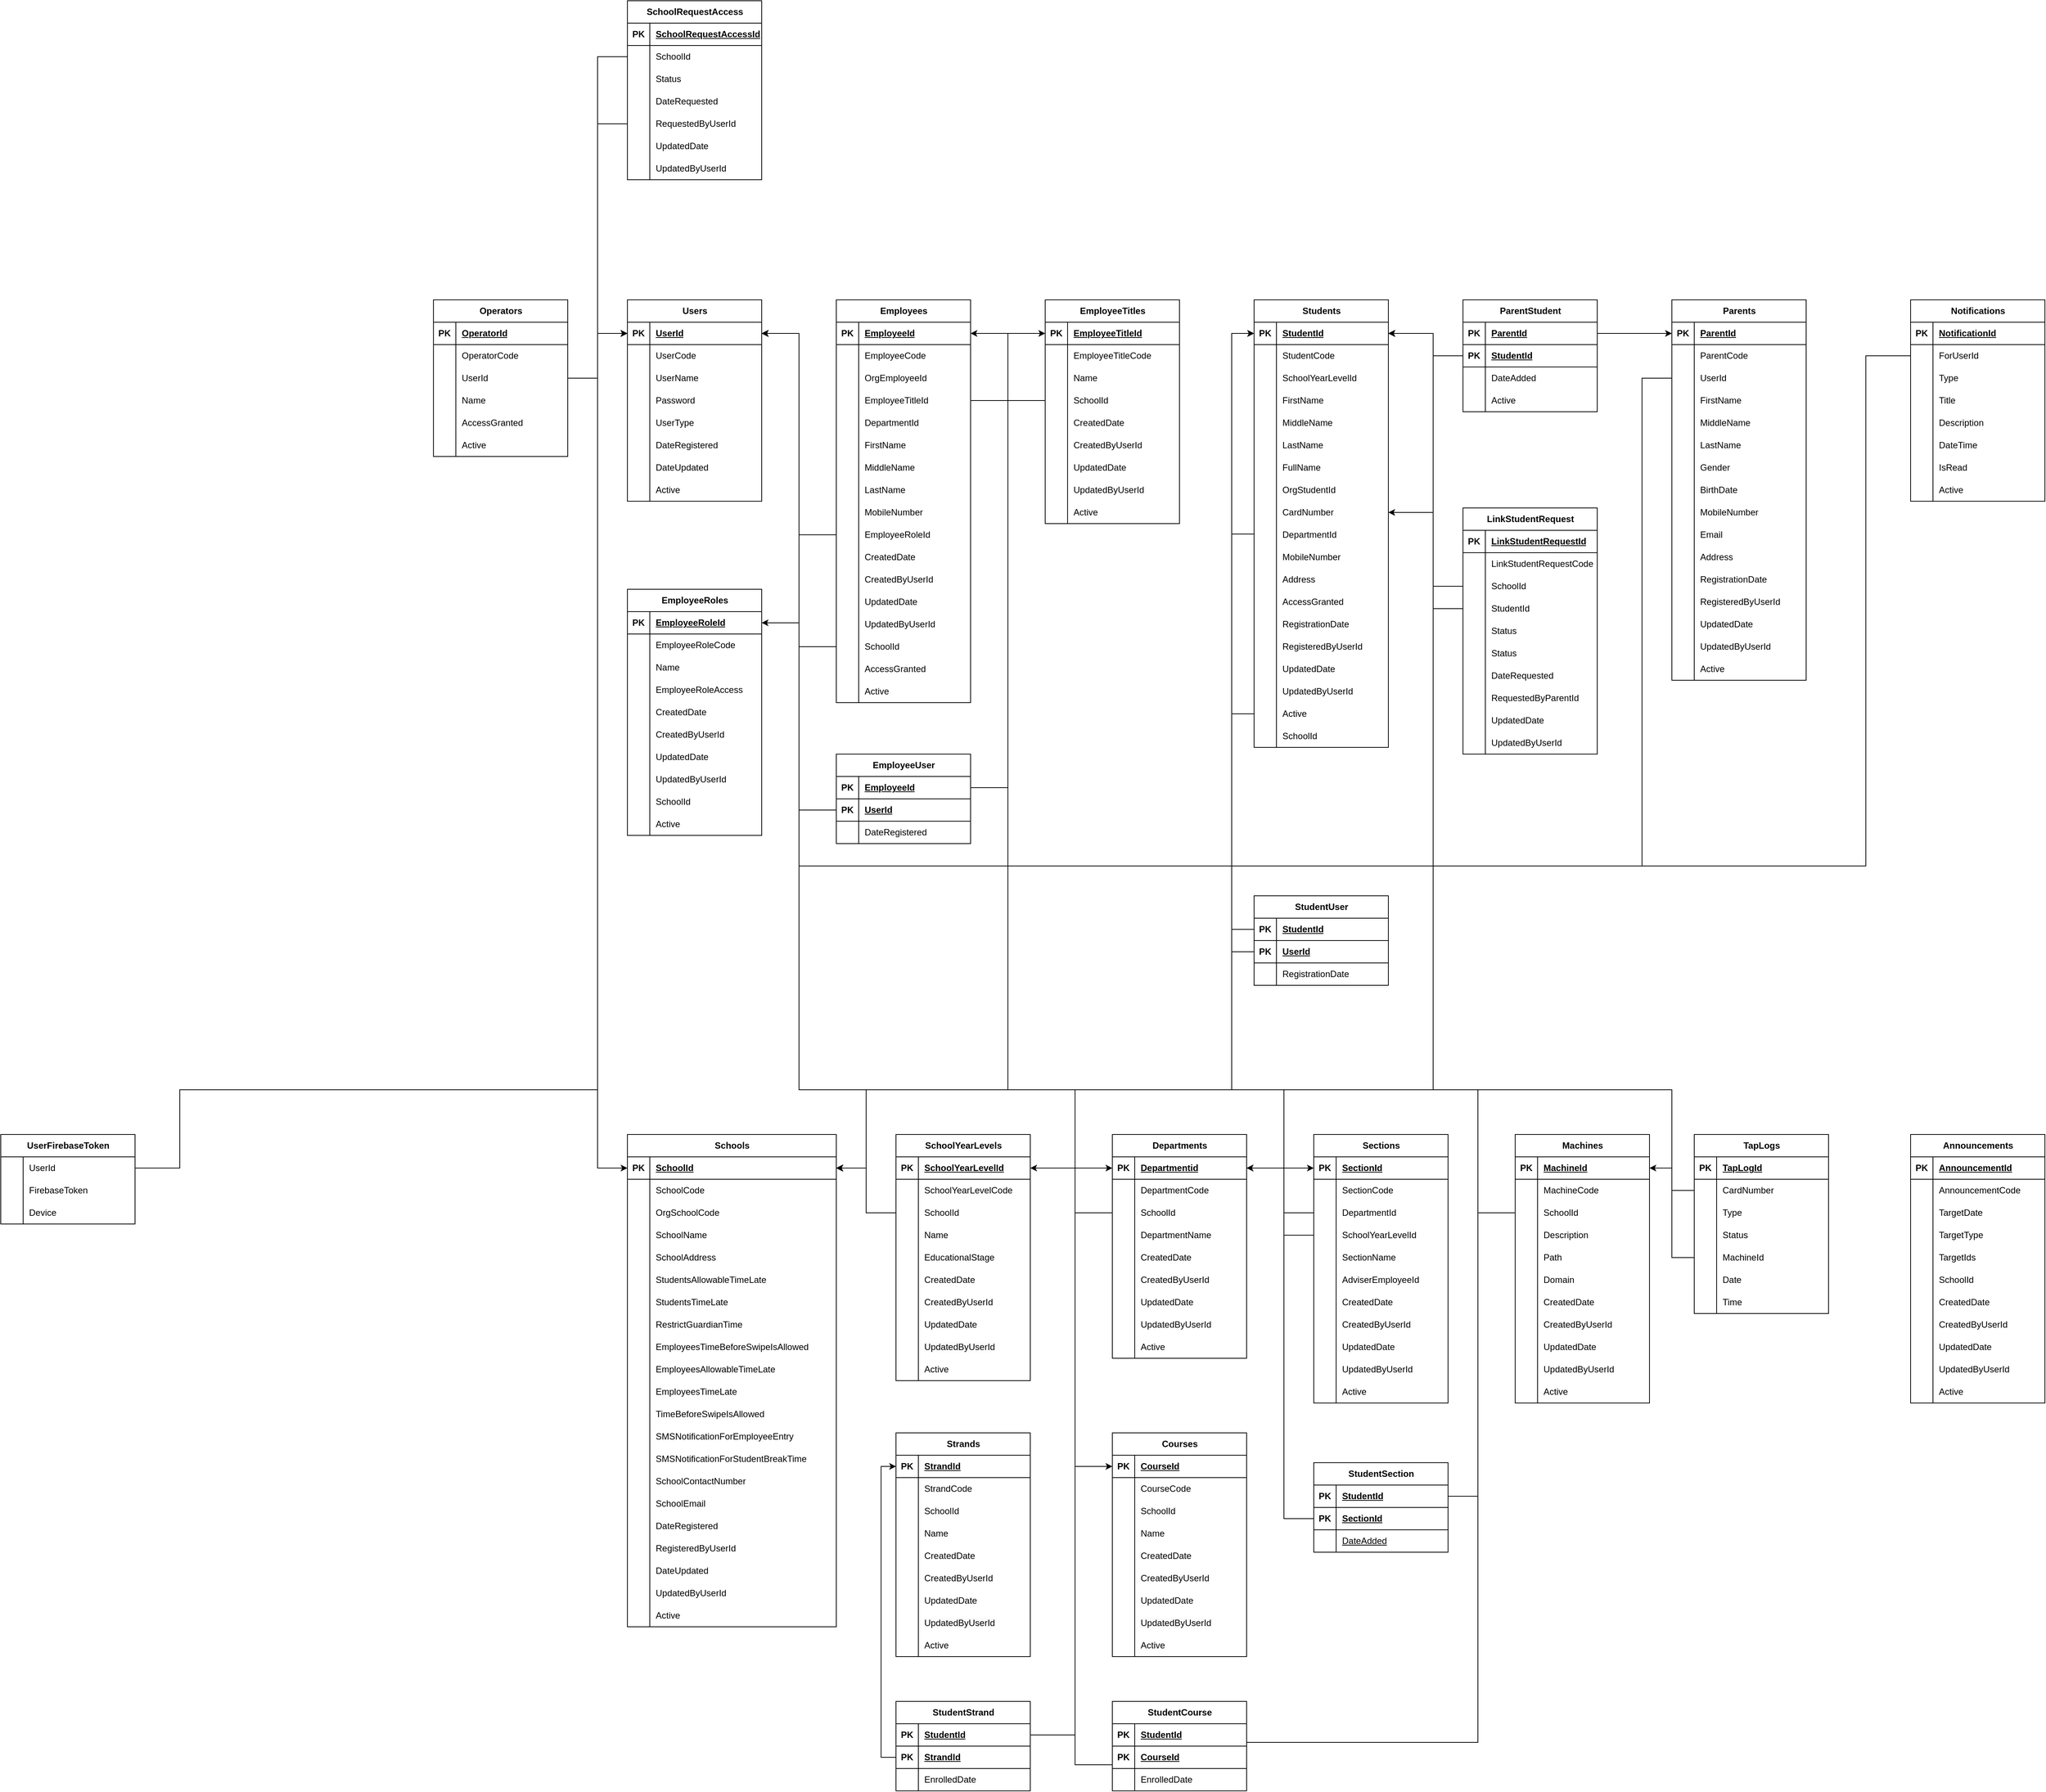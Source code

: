 <mxfile version="22.1.17" type="device">
  <diagram name="Page-1" id="VXeuxmy8tqWKkmLIqRSl">
    <mxGraphModel dx="2045" dy="1730" grid="1" gridSize="10" guides="1" tooltips="1" connect="1" arrows="1" fold="1" page="1" pageScale="1" pageWidth="850" pageHeight="1100" math="0" shadow="0">
      <root>
        <mxCell id="0" />
        <mxCell id="1" parent="0" />
        <mxCell id="eA1IGAIoiXz5d1AhTtTI-61" value="Users" style="shape=table;startSize=30;container=1;collapsible=1;childLayout=tableLayout;fixedRows=1;rowLines=0;fontStyle=1;align=center;resizeLast=1;html=1;" parent="1" vertex="1">
          <mxGeometry x="40" y="41" width="180" height="270" as="geometry" />
        </mxCell>
        <mxCell id="eA1IGAIoiXz5d1AhTtTI-62" value="" style="shape=tableRow;horizontal=0;startSize=0;swimlaneHead=0;swimlaneBody=0;fillColor=none;collapsible=0;dropTarget=0;points=[[0,0.5],[1,0.5]];portConstraint=eastwest;top=0;left=0;right=0;bottom=1;" parent="eA1IGAIoiXz5d1AhTtTI-61" vertex="1">
          <mxGeometry y="30" width="180" height="30" as="geometry" />
        </mxCell>
        <mxCell id="eA1IGAIoiXz5d1AhTtTI-63" value="PK" style="shape=partialRectangle;connectable=0;fillColor=none;top=0;left=0;bottom=0;right=0;fontStyle=1;overflow=hidden;whiteSpace=wrap;html=1;" parent="eA1IGAIoiXz5d1AhTtTI-62" vertex="1">
          <mxGeometry width="30" height="30" as="geometry">
            <mxRectangle width="30" height="30" as="alternateBounds" />
          </mxGeometry>
        </mxCell>
        <mxCell id="eA1IGAIoiXz5d1AhTtTI-64" value="UserId" style="shape=partialRectangle;connectable=0;fillColor=none;top=0;left=0;bottom=0;right=0;align=left;spacingLeft=6;fontStyle=5;overflow=hidden;whiteSpace=wrap;html=1;" parent="eA1IGAIoiXz5d1AhTtTI-62" vertex="1">
          <mxGeometry x="30" width="150" height="30" as="geometry">
            <mxRectangle width="150" height="30" as="alternateBounds" />
          </mxGeometry>
        </mxCell>
        <mxCell id="cKDo-uzJNxfXPd-QFL6t-13" style="shape=tableRow;horizontal=0;startSize=0;swimlaneHead=0;swimlaneBody=0;fillColor=none;collapsible=0;dropTarget=0;points=[[0,0.5],[1,0.5]];portConstraint=eastwest;top=0;left=0;right=0;bottom=0;" parent="eA1IGAIoiXz5d1AhTtTI-61" vertex="1">
          <mxGeometry y="60" width="180" height="30" as="geometry" />
        </mxCell>
        <mxCell id="cKDo-uzJNxfXPd-QFL6t-14" style="shape=partialRectangle;connectable=0;fillColor=none;top=0;left=0;bottom=0;right=0;editable=1;overflow=hidden;whiteSpace=wrap;html=1;" parent="cKDo-uzJNxfXPd-QFL6t-13" vertex="1">
          <mxGeometry width="30" height="30" as="geometry">
            <mxRectangle width="30" height="30" as="alternateBounds" />
          </mxGeometry>
        </mxCell>
        <mxCell id="cKDo-uzJNxfXPd-QFL6t-15" value="UserCode" style="shape=partialRectangle;connectable=0;fillColor=none;top=0;left=0;bottom=0;right=0;align=left;spacingLeft=6;overflow=hidden;whiteSpace=wrap;html=1;" parent="cKDo-uzJNxfXPd-QFL6t-13" vertex="1">
          <mxGeometry x="30" width="150" height="30" as="geometry">
            <mxRectangle width="150" height="30" as="alternateBounds" />
          </mxGeometry>
        </mxCell>
        <mxCell id="eA1IGAIoiXz5d1AhTtTI-83" style="shape=tableRow;horizontal=0;startSize=0;swimlaneHead=0;swimlaneBody=0;fillColor=none;collapsible=0;dropTarget=0;points=[[0,0.5],[1,0.5]];portConstraint=eastwest;top=0;left=0;right=0;bottom=0;" parent="eA1IGAIoiXz5d1AhTtTI-61" vertex="1">
          <mxGeometry y="90" width="180" height="30" as="geometry" />
        </mxCell>
        <mxCell id="eA1IGAIoiXz5d1AhTtTI-84" style="shape=partialRectangle;connectable=0;fillColor=none;top=0;left=0;bottom=0;right=0;editable=1;overflow=hidden;whiteSpace=wrap;html=1;" parent="eA1IGAIoiXz5d1AhTtTI-83" vertex="1">
          <mxGeometry width="30" height="30" as="geometry">
            <mxRectangle width="30" height="30" as="alternateBounds" />
          </mxGeometry>
        </mxCell>
        <mxCell id="eA1IGAIoiXz5d1AhTtTI-85" value="UserName" style="shape=partialRectangle;connectable=0;fillColor=none;top=0;left=0;bottom=0;right=0;align=left;spacingLeft=6;overflow=hidden;whiteSpace=wrap;html=1;" parent="eA1IGAIoiXz5d1AhTtTI-83" vertex="1">
          <mxGeometry x="30" width="150" height="30" as="geometry">
            <mxRectangle width="150" height="30" as="alternateBounds" />
          </mxGeometry>
        </mxCell>
        <mxCell id="eA1IGAIoiXz5d1AhTtTI-65" value="" style="shape=tableRow;horizontal=0;startSize=0;swimlaneHead=0;swimlaneBody=0;fillColor=none;collapsible=0;dropTarget=0;points=[[0,0.5],[1,0.5]];portConstraint=eastwest;top=0;left=0;right=0;bottom=0;" parent="eA1IGAIoiXz5d1AhTtTI-61" vertex="1">
          <mxGeometry y="120" width="180" height="30" as="geometry" />
        </mxCell>
        <mxCell id="eA1IGAIoiXz5d1AhTtTI-66" value="" style="shape=partialRectangle;connectable=0;fillColor=none;top=0;left=0;bottom=0;right=0;editable=1;overflow=hidden;whiteSpace=wrap;html=1;" parent="eA1IGAIoiXz5d1AhTtTI-65" vertex="1">
          <mxGeometry width="30" height="30" as="geometry">
            <mxRectangle width="30" height="30" as="alternateBounds" />
          </mxGeometry>
        </mxCell>
        <mxCell id="eA1IGAIoiXz5d1AhTtTI-67" value="Password" style="shape=partialRectangle;connectable=0;fillColor=none;top=0;left=0;bottom=0;right=0;align=left;spacingLeft=6;overflow=hidden;whiteSpace=wrap;html=1;" parent="eA1IGAIoiXz5d1AhTtTI-65" vertex="1">
          <mxGeometry x="30" width="150" height="30" as="geometry">
            <mxRectangle width="150" height="30" as="alternateBounds" />
          </mxGeometry>
        </mxCell>
        <mxCell id="CJCj4r04Bg_MzrykFYEC-917" style="shape=tableRow;horizontal=0;startSize=0;swimlaneHead=0;swimlaneBody=0;fillColor=none;collapsible=0;dropTarget=0;points=[[0,0.5],[1,0.5]];portConstraint=eastwest;top=0;left=0;right=0;bottom=0;" parent="eA1IGAIoiXz5d1AhTtTI-61" vertex="1">
          <mxGeometry y="150" width="180" height="30" as="geometry" />
        </mxCell>
        <mxCell id="CJCj4r04Bg_MzrykFYEC-918" style="shape=partialRectangle;connectable=0;fillColor=none;top=0;left=0;bottom=0;right=0;editable=1;overflow=hidden;whiteSpace=wrap;html=1;" parent="CJCj4r04Bg_MzrykFYEC-917" vertex="1">
          <mxGeometry width="30" height="30" as="geometry">
            <mxRectangle width="30" height="30" as="alternateBounds" />
          </mxGeometry>
        </mxCell>
        <mxCell id="CJCj4r04Bg_MzrykFYEC-919" value="UserType" style="shape=partialRectangle;connectable=0;fillColor=none;top=0;left=0;bottom=0;right=0;align=left;spacingLeft=6;overflow=hidden;whiteSpace=wrap;html=1;" parent="CJCj4r04Bg_MzrykFYEC-917" vertex="1">
          <mxGeometry x="30" width="150" height="30" as="geometry">
            <mxRectangle width="150" height="30" as="alternateBounds" />
          </mxGeometry>
        </mxCell>
        <mxCell id="OnsaQQrXvHZQjkLdkKkf-25" style="shape=tableRow;horizontal=0;startSize=0;swimlaneHead=0;swimlaneBody=0;fillColor=none;collapsible=0;dropTarget=0;points=[[0,0.5],[1,0.5]];portConstraint=eastwest;top=0;left=0;right=0;bottom=0;" parent="eA1IGAIoiXz5d1AhTtTI-61" vertex="1">
          <mxGeometry y="180" width="180" height="30" as="geometry" />
        </mxCell>
        <mxCell id="OnsaQQrXvHZQjkLdkKkf-26" style="shape=partialRectangle;connectable=0;fillColor=none;top=0;left=0;bottom=0;right=0;editable=1;overflow=hidden;whiteSpace=wrap;html=1;" parent="OnsaQQrXvHZQjkLdkKkf-25" vertex="1">
          <mxGeometry width="30" height="30" as="geometry">
            <mxRectangle width="30" height="30" as="alternateBounds" />
          </mxGeometry>
        </mxCell>
        <mxCell id="OnsaQQrXvHZQjkLdkKkf-27" value="DateRegistered" style="shape=partialRectangle;connectable=0;fillColor=none;top=0;left=0;bottom=0;right=0;align=left;spacingLeft=6;overflow=hidden;whiteSpace=wrap;html=1;" parent="OnsaQQrXvHZQjkLdkKkf-25" vertex="1">
          <mxGeometry x="30" width="150" height="30" as="geometry">
            <mxRectangle width="150" height="30" as="alternateBounds" />
          </mxGeometry>
        </mxCell>
        <mxCell id="CJCj4r04Bg_MzrykFYEC-656" style="shape=tableRow;horizontal=0;startSize=0;swimlaneHead=0;swimlaneBody=0;fillColor=none;collapsible=0;dropTarget=0;points=[[0,0.5],[1,0.5]];portConstraint=eastwest;top=0;left=0;right=0;bottom=0;" parent="eA1IGAIoiXz5d1AhTtTI-61" vertex="1">
          <mxGeometry y="210" width="180" height="30" as="geometry" />
        </mxCell>
        <mxCell id="CJCj4r04Bg_MzrykFYEC-657" style="shape=partialRectangle;connectable=0;fillColor=none;top=0;left=0;bottom=0;right=0;editable=1;overflow=hidden;whiteSpace=wrap;html=1;" parent="CJCj4r04Bg_MzrykFYEC-656" vertex="1">
          <mxGeometry width="30" height="30" as="geometry">
            <mxRectangle width="30" height="30" as="alternateBounds" />
          </mxGeometry>
        </mxCell>
        <mxCell id="CJCj4r04Bg_MzrykFYEC-658" value="DateUpdated" style="shape=partialRectangle;connectable=0;fillColor=none;top=0;left=0;bottom=0;right=0;align=left;spacingLeft=6;overflow=hidden;whiteSpace=wrap;html=1;" parent="CJCj4r04Bg_MzrykFYEC-656" vertex="1">
          <mxGeometry x="30" width="150" height="30" as="geometry">
            <mxRectangle width="150" height="30" as="alternateBounds" />
          </mxGeometry>
        </mxCell>
        <mxCell id="Br0aEAkz5aLa_FDBQ0Ni-1" style="shape=tableRow;horizontal=0;startSize=0;swimlaneHead=0;swimlaneBody=0;fillColor=none;collapsible=0;dropTarget=0;points=[[0,0.5],[1,0.5]];portConstraint=eastwest;top=0;left=0;right=0;bottom=0;" parent="eA1IGAIoiXz5d1AhTtTI-61" vertex="1">
          <mxGeometry y="240" width="180" height="30" as="geometry" />
        </mxCell>
        <mxCell id="Br0aEAkz5aLa_FDBQ0Ni-2" style="shape=partialRectangle;connectable=0;fillColor=none;top=0;left=0;bottom=0;right=0;editable=1;overflow=hidden;whiteSpace=wrap;html=1;" parent="Br0aEAkz5aLa_FDBQ0Ni-1" vertex="1">
          <mxGeometry width="30" height="30" as="geometry">
            <mxRectangle width="30" height="30" as="alternateBounds" />
          </mxGeometry>
        </mxCell>
        <mxCell id="Br0aEAkz5aLa_FDBQ0Ni-3" value="Active" style="shape=partialRectangle;connectable=0;fillColor=none;top=0;left=0;bottom=0;right=0;align=left;spacingLeft=6;overflow=hidden;whiteSpace=wrap;html=1;" parent="Br0aEAkz5aLa_FDBQ0Ni-1" vertex="1">
          <mxGeometry x="30" width="150" height="30" as="geometry">
            <mxRectangle width="150" height="30" as="alternateBounds" />
          </mxGeometry>
        </mxCell>
        <mxCell id="eA1IGAIoiXz5d1AhTtTI-94" value="EmployeeRoles" style="shape=table;startSize=30;container=1;collapsible=1;childLayout=tableLayout;fixedRows=1;rowLines=0;fontStyle=1;align=center;resizeLast=1;html=1;" parent="1" vertex="1">
          <mxGeometry x="40" y="429" width="180" height="330" as="geometry" />
        </mxCell>
        <mxCell id="eA1IGAIoiXz5d1AhTtTI-95" value="" style="shape=tableRow;horizontal=0;startSize=0;swimlaneHead=0;swimlaneBody=0;fillColor=none;collapsible=0;dropTarget=0;points=[[0,0.5],[1,0.5]];portConstraint=eastwest;top=0;left=0;right=0;bottom=1;" parent="eA1IGAIoiXz5d1AhTtTI-94" vertex="1">
          <mxGeometry y="30" width="180" height="30" as="geometry" />
        </mxCell>
        <mxCell id="eA1IGAIoiXz5d1AhTtTI-96" value="PK" style="shape=partialRectangle;connectable=0;fillColor=none;top=0;left=0;bottom=0;right=0;fontStyle=1;overflow=hidden;whiteSpace=wrap;html=1;" parent="eA1IGAIoiXz5d1AhTtTI-95" vertex="1">
          <mxGeometry width="30" height="30" as="geometry">
            <mxRectangle width="30" height="30" as="alternateBounds" />
          </mxGeometry>
        </mxCell>
        <mxCell id="eA1IGAIoiXz5d1AhTtTI-97" value="EmployeeRoleId" style="shape=partialRectangle;connectable=0;fillColor=none;top=0;left=0;bottom=0;right=0;align=left;spacingLeft=6;fontStyle=5;overflow=hidden;whiteSpace=wrap;html=1;" parent="eA1IGAIoiXz5d1AhTtTI-95" vertex="1">
          <mxGeometry x="30" width="150" height="30" as="geometry">
            <mxRectangle width="150" height="30" as="alternateBounds" />
          </mxGeometry>
        </mxCell>
        <mxCell id="9IErCFEsv5coIT-tVn8n-11" style="shape=tableRow;horizontal=0;startSize=0;swimlaneHead=0;swimlaneBody=0;fillColor=none;collapsible=0;dropTarget=0;points=[[0,0.5],[1,0.5]];portConstraint=eastwest;top=0;left=0;right=0;bottom=0;" parent="eA1IGAIoiXz5d1AhTtTI-94" vertex="1">
          <mxGeometry y="60" width="180" height="30" as="geometry" />
        </mxCell>
        <mxCell id="9IErCFEsv5coIT-tVn8n-12" style="shape=partialRectangle;connectable=0;fillColor=none;top=0;left=0;bottom=0;right=0;editable=1;overflow=hidden;whiteSpace=wrap;html=1;" parent="9IErCFEsv5coIT-tVn8n-11" vertex="1">
          <mxGeometry width="30" height="30" as="geometry">
            <mxRectangle width="30" height="30" as="alternateBounds" />
          </mxGeometry>
        </mxCell>
        <mxCell id="9IErCFEsv5coIT-tVn8n-13" value="EmployeeRoleCode" style="shape=partialRectangle;connectable=0;fillColor=none;top=0;left=0;bottom=0;right=0;align=left;spacingLeft=6;overflow=hidden;whiteSpace=wrap;html=1;" parent="9IErCFEsv5coIT-tVn8n-11" vertex="1">
          <mxGeometry x="30" width="150" height="30" as="geometry">
            <mxRectangle width="150" height="30" as="alternateBounds" />
          </mxGeometry>
        </mxCell>
        <mxCell id="cKDo-uzJNxfXPd-QFL6t-7" style="shape=tableRow;horizontal=0;startSize=0;swimlaneHead=0;swimlaneBody=0;fillColor=none;collapsible=0;dropTarget=0;points=[[0,0.5],[1,0.5]];portConstraint=eastwest;top=0;left=0;right=0;bottom=0;" parent="eA1IGAIoiXz5d1AhTtTI-94" vertex="1">
          <mxGeometry y="90" width="180" height="30" as="geometry" />
        </mxCell>
        <mxCell id="cKDo-uzJNxfXPd-QFL6t-8" style="shape=partialRectangle;connectable=0;fillColor=none;top=0;left=0;bottom=0;right=0;editable=1;overflow=hidden;whiteSpace=wrap;html=1;" parent="cKDo-uzJNxfXPd-QFL6t-7" vertex="1">
          <mxGeometry width="30" height="30" as="geometry">
            <mxRectangle width="30" height="30" as="alternateBounds" />
          </mxGeometry>
        </mxCell>
        <mxCell id="cKDo-uzJNxfXPd-QFL6t-9" value="Name" style="shape=partialRectangle;connectable=0;fillColor=none;top=0;left=0;bottom=0;right=0;align=left;spacingLeft=6;overflow=hidden;whiteSpace=wrap;html=1;" parent="cKDo-uzJNxfXPd-QFL6t-7" vertex="1">
          <mxGeometry x="30" width="150" height="30" as="geometry">
            <mxRectangle width="150" height="30" as="alternateBounds" />
          </mxGeometry>
        </mxCell>
        <mxCell id="eA1IGAIoiXz5d1AhTtTI-98" style="shape=tableRow;horizontal=0;startSize=0;swimlaneHead=0;swimlaneBody=0;fillColor=none;collapsible=0;dropTarget=0;points=[[0,0.5],[1,0.5]];portConstraint=eastwest;top=0;left=0;right=0;bottom=0;" parent="eA1IGAIoiXz5d1AhTtTI-94" vertex="1">
          <mxGeometry y="120" width="180" height="30" as="geometry" />
        </mxCell>
        <mxCell id="eA1IGAIoiXz5d1AhTtTI-99" style="shape=partialRectangle;connectable=0;fillColor=none;top=0;left=0;bottom=0;right=0;editable=1;overflow=hidden;whiteSpace=wrap;html=1;" parent="eA1IGAIoiXz5d1AhTtTI-98" vertex="1">
          <mxGeometry width="30" height="30" as="geometry">
            <mxRectangle width="30" height="30" as="alternateBounds" />
          </mxGeometry>
        </mxCell>
        <mxCell id="eA1IGAIoiXz5d1AhTtTI-100" value="EmployeeRoleAccess" style="shape=partialRectangle;connectable=0;fillColor=none;top=0;left=0;bottom=0;right=0;align=left;spacingLeft=6;overflow=hidden;whiteSpace=wrap;html=1;" parent="eA1IGAIoiXz5d1AhTtTI-98" vertex="1">
          <mxGeometry x="30" width="150" height="30" as="geometry">
            <mxRectangle width="150" height="30" as="alternateBounds" />
          </mxGeometry>
        </mxCell>
        <mxCell id="CJCj4r04Bg_MzrykFYEC-745" style="shape=tableRow;horizontal=0;startSize=0;swimlaneHead=0;swimlaneBody=0;fillColor=none;collapsible=0;dropTarget=0;points=[[0,0.5],[1,0.5]];portConstraint=eastwest;top=0;left=0;right=0;bottom=0;" parent="eA1IGAIoiXz5d1AhTtTI-94" vertex="1">
          <mxGeometry y="150" width="180" height="30" as="geometry" />
        </mxCell>
        <mxCell id="CJCj4r04Bg_MzrykFYEC-746" style="shape=partialRectangle;connectable=0;fillColor=none;top=0;left=0;bottom=0;right=0;editable=1;overflow=hidden;whiteSpace=wrap;html=1;" parent="CJCj4r04Bg_MzrykFYEC-745" vertex="1">
          <mxGeometry width="30" height="30" as="geometry">
            <mxRectangle width="30" height="30" as="alternateBounds" />
          </mxGeometry>
        </mxCell>
        <mxCell id="CJCj4r04Bg_MzrykFYEC-747" value="CreatedDate" style="shape=partialRectangle;connectable=0;fillColor=none;top=0;left=0;bottom=0;right=0;align=left;spacingLeft=6;overflow=hidden;whiteSpace=wrap;html=1;" parent="CJCj4r04Bg_MzrykFYEC-745" vertex="1">
          <mxGeometry x="30" width="150" height="30" as="geometry">
            <mxRectangle width="150" height="30" as="alternateBounds" />
          </mxGeometry>
        </mxCell>
        <mxCell id="CJCj4r04Bg_MzrykFYEC-742" style="shape=tableRow;horizontal=0;startSize=0;swimlaneHead=0;swimlaneBody=0;fillColor=none;collapsible=0;dropTarget=0;points=[[0,0.5],[1,0.5]];portConstraint=eastwest;top=0;left=0;right=0;bottom=0;" parent="eA1IGAIoiXz5d1AhTtTI-94" vertex="1">
          <mxGeometry y="180" width="180" height="30" as="geometry" />
        </mxCell>
        <mxCell id="CJCj4r04Bg_MzrykFYEC-743" style="shape=partialRectangle;connectable=0;fillColor=none;top=0;left=0;bottom=0;right=0;editable=1;overflow=hidden;whiteSpace=wrap;html=1;" parent="CJCj4r04Bg_MzrykFYEC-742" vertex="1">
          <mxGeometry width="30" height="30" as="geometry">
            <mxRectangle width="30" height="30" as="alternateBounds" />
          </mxGeometry>
        </mxCell>
        <mxCell id="CJCj4r04Bg_MzrykFYEC-744" value="CreatedByUserId" style="shape=partialRectangle;connectable=0;fillColor=none;top=0;left=0;bottom=0;right=0;align=left;spacingLeft=6;overflow=hidden;whiteSpace=wrap;html=1;" parent="CJCj4r04Bg_MzrykFYEC-742" vertex="1">
          <mxGeometry x="30" width="150" height="30" as="geometry">
            <mxRectangle width="150" height="30" as="alternateBounds" />
          </mxGeometry>
        </mxCell>
        <mxCell id="CJCj4r04Bg_MzrykFYEC-739" style="shape=tableRow;horizontal=0;startSize=0;swimlaneHead=0;swimlaneBody=0;fillColor=none;collapsible=0;dropTarget=0;points=[[0,0.5],[1,0.5]];portConstraint=eastwest;top=0;left=0;right=0;bottom=0;" parent="eA1IGAIoiXz5d1AhTtTI-94" vertex="1">
          <mxGeometry y="210" width="180" height="30" as="geometry" />
        </mxCell>
        <mxCell id="CJCj4r04Bg_MzrykFYEC-740" style="shape=partialRectangle;connectable=0;fillColor=none;top=0;left=0;bottom=0;right=0;editable=1;overflow=hidden;whiteSpace=wrap;html=1;" parent="CJCj4r04Bg_MzrykFYEC-739" vertex="1">
          <mxGeometry width="30" height="30" as="geometry">
            <mxRectangle width="30" height="30" as="alternateBounds" />
          </mxGeometry>
        </mxCell>
        <mxCell id="CJCj4r04Bg_MzrykFYEC-741" value="UpdatedDate" style="shape=partialRectangle;connectable=0;fillColor=none;top=0;left=0;bottom=0;right=0;align=left;spacingLeft=6;overflow=hidden;whiteSpace=wrap;html=1;" parent="CJCj4r04Bg_MzrykFYEC-739" vertex="1">
          <mxGeometry x="30" width="150" height="30" as="geometry">
            <mxRectangle width="150" height="30" as="alternateBounds" />
          </mxGeometry>
        </mxCell>
        <mxCell id="CJCj4r04Bg_MzrykFYEC-748" style="shape=tableRow;horizontal=0;startSize=0;swimlaneHead=0;swimlaneBody=0;fillColor=none;collapsible=0;dropTarget=0;points=[[0,0.5],[1,0.5]];portConstraint=eastwest;top=0;left=0;right=0;bottom=0;" parent="eA1IGAIoiXz5d1AhTtTI-94" vertex="1">
          <mxGeometry y="240" width="180" height="30" as="geometry" />
        </mxCell>
        <mxCell id="CJCj4r04Bg_MzrykFYEC-749" style="shape=partialRectangle;connectable=0;fillColor=none;top=0;left=0;bottom=0;right=0;editable=1;overflow=hidden;whiteSpace=wrap;html=1;" parent="CJCj4r04Bg_MzrykFYEC-748" vertex="1">
          <mxGeometry width="30" height="30" as="geometry">
            <mxRectangle width="30" height="30" as="alternateBounds" />
          </mxGeometry>
        </mxCell>
        <mxCell id="CJCj4r04Bg_MzrykFYEC-750" value="UpdatedByUserId" style="shape=partialRectangle;connectable=0;fillColor=none;top=0;left=0;bottom=0;right=0;align=left;spacingLeft=6;overflow=hidden;whiteSpace=wrap;html=1;" parent="CJCj4r04Bg_MzrykFYEC-748" vertex="1">
          <mxGeometry x="30" width="150" height="30" as="geometry">
            <mxRectangle width="150" height="30" as="alternateBounds" />
          </mxGeometry>
        </mxCell>
        <mxCell id="CJCj4r04Bg_MzrykFYEC-751" style="shape=tableRow;horizontal=0;startSize=0;swimlaneHead=0;swimlaneBody=0;fillColor=none;collapsible=0;dropTarget=0;points=[[0,0.5],[1,0.5]];portConstraint=eastwest;top=0;left=0;right=0;bottom=0;" parent="eA1IGAIoiXz5d1AhTtTI-94" vertex="1">
          <mxGeometry y="270" width="180" height="30" as="geometry" />
        </mxCell>
        <mxCell id="CJCj4r04Bg_MzrykFYEC-752" style="shape=partialRectangle;connectable=0;fillColor=none;top=0;left=0;bottom=0;right=0;editable=1;overflow=hidden;whiteSpace=wrap;html=1;" parent="CJCj4r04Bg_MzrykFYEC-751" vertex="1">
          <mxGeometry width="30" height="30" as="geometry">
            <mxRectangle width="30" height="30" as="alternateBounds" />
          </mxGeometry>
        </mxCell>
        <mxCell id="CJCj4r04Bg_MzrykFYEC-753" value="SchoolId" style="shape=partialRectangle;connectable=0;fillColor=none;top=0;left=0;bottom=0;right=0;align=left;spacingLeft=6;overflow=hidden;whiteSpace=wrap;html=1;" parent="CJCj4r04Bg_MzrykFYEC-751" vertex="1">
          <mxGeometry x="30" width="150" height="30" as="geometry">
            <mxRectangle width="150" height="30" as="alternateBounds" />
          </mxGeometry>
        </mxCell>
        <mxCell id="eA1IGAIoiXz5d1AhTtTI-101" value="" style="shape=tableRow;horizontal=0;startSize=0;swimlaneHead=0;swimlaneBody=0;fillColor=none;collapsible=0;dropTarget=0;points=[[0,0.5],[1,0.5]];portConstraint=eastwest;top=0;left=0;right=0;bottom=0;" parent="eA1IGAIoiXz5d1AhTtTI-94" vertex="1">
          <mxGeometry y="300" width="180" height="30" as="geometry" />
        </mxCell>
        <mxCell id="eA1IGAIoiXz5d1AhTtTI-102" value="" style="shape=partialRectangle;connectable=0;fillColor=none;top=0;left=0;bottom=0;right=0;editable=1;overflow=hidden;whiteSpace=wrap;html=1;" parent="eA1IGAIoiXz5d1AhTtTI-101" vertex="1">
          <mxGeometry width="30" height="30" as="geometry">
            <mxRectangle width="30" height="30" as="alternateBounds" />
          </mxGeometry>
        </mxCell>
        <mxCell id="eA1IGAIoiXz5d1AhTtTI-103" value="Active" style="shape=partialRectangle;connectable=0;fillColor=none;top=0;left=0;bottom=0;right=0;align=left;spacingLeft=6;overflow=hidden;whiteSpace=wrap;html=1;" parent="eA1IGAIoiXz5d1AhTtTI-101" vertex="1">
          <mxGeometry x="30" width="150" height="30" as="geometry">
            <mxRectangle width="150" height="30" as="alternateBounds" />
          </mxGeometry>
        </mxCell>
        <mxCell id="CJCj4r04Bg_MzrykFYEC-261" value="Students" style="shape=table;startSize=30;container=1;collapsible=1;childLayout=tableLayout;fixedRows=1;rowLines=0;fontStyle=1;align=center;resizeLast=1;html=1;" parent="1" vertex="1">
          <mxGeometry x="880" y="41" width="180" height="600" as="geometry" />
        </mxCell>
        <mxCell id="CJCj4r04Bg_MzrykFYEC-262" value="" style="shape=tableRow;horizontal=0;startSize=0;swimlaneHead=0;swimlaneBody=0;fillColor=none;collapsible=0;dropTarget=0;points=[[0,0.5],[1,0.5]];portConstraint=eastwest;top=0;left=0;right=0;bottom=1;" parent="CJCj4r04Bg_MzrykFYEC-261" vertex="1">
          <mxGeometry y="30" width="180" height="30" as="geometry" />
        </mxCell>
        <mxCell id="CJCj4r04Bg_MzrykFYEC-263" value="PK" style="shape=partialRectangle;connectable=0;fillColor=none;top=0;left=0;bottom=0;right=0;fontStyle=1;overflow=hidden;whiteSpace=wrap;html=1;" parent="CJCj4r04Bg_MzrykFYEC-262" vertex="1">
          <mxGeometry width="30" height="30" as="geometry">
            <mxRectangle width="30" height="30" as="alternateBounds" />
          </mxGeometry>
        </mxCell>
        <mxCell id="CJCj4r04Bg_MzrykFYEC-264" value="StudentId" style="shape=partialRectangle;connectable=0;fillColor=none;top=0;left=0;bottom=0;right=0;align=left;spacingLeft=6;fontStyle=5;overflow=hidden;whiteSpace=wrap;html=1;" parent="CJCj4r04Bg_MzrykFYEC-262" vertex="1">
          <mxGeometry x="30" width="150" height="30" as="geometry">
            <mxRectangle width="150" height="30" as="alternateBounds" />
          </mxGeometry>
        </mxCell>
        <mxCell id="CJCj4r04Bg_MzrykFYEC-265" style="shape=tableRow;horizontal=0;startSize=0;swimlaneHead=0;swimlaneBody=0;fillColor=none;collapsible=0;dropTarget=0;points=[[0,0.5],[1,0.5]];portConstraint=eastwest;top=0;left=0;right=0;bottom=0;" parent="CJCj4r04Bg_MzrykFYEC-261" vertex="1">
          <mxGeometry y="60" width="180" height="30" as="geometry" />
        </mxCell>
        <mxCell id="CJCj4r04Bg_MzrykFYEC-266" style="shape=partialRectangle;connectable=0;fillColor=none;top=0;left=0;bottom=0;right=0;editable=1;overflow=hidden;whiteSpace=wrap;html=1;" parent="CJCj4r04Bg_MzrykFYEC-265" vertex="1">
          <mxGeometry width="30" height="30" as="geometry">
            <mxRectangle width="30" height="30" as="alternateBounds" />
          </mxGeometry>
        </mxCell>
        <mxCell id="CJCj4r04Bg_MzrykFYEC-267" value="StudentCode" style="shape=partialRectangle;connectable=0;fillColor=none;top=0;left=0;bottom=0;right=0;align=left;spacingLeft=6;overflow=hidden;whiteSpace=wrap;html=1;" parent="CJCj4r04Bg_MzrykFYEC-265" vertex="1">
          <mxGeometry x="30" width="150" height="30" as="geometry">
            <mxRectangle width="150" height="30" as="alternateBounds" />
          </mxGeometry>
        </mxCell>
        <mxCell id="rXHn23Yx9Wxf1eL71fUm-227" style="shape=tableRow;horizontal=0;startSize=0;swimlaneHead=0;swimlaneBody=0;fillColor=none;collapsible=0;dropTarget=0;points=[[0,0.5],[1,0.5]];portConstraint=eastwest;top=0;left=0;right=0;bottom=0;" parent="CJCj4r04Bg_MzrykFYEC-261" vertex="1">
          <mxGeometry y="90" width="180" height="30" as="geometry" />
        </mxCell>
        <mxCell id="rXHn23Yx9Wxf1eL71fUm-228" style="shape=partialRectangle;connectable=0;fillColor=none;top=0;left=0;bottom=0;right=0;editable=1;overflow=hidden;whiteSpace=wrap;html=1;" parent="rXHn23Yx9Wxf1eL71fUm-227" vertex="1">
          <mxGeometry width="30" height="30" as="geometry">
            <mxRectangle width="30" height="30" as="alternateBounds" />
          </mxGeometry>
        </mxCell>
        <mxCell id="rXHn23Yx9Wxf1eL71fUm-229" value="SchoolYearLevelId" style="shape=partialRectangle;connectable=0;fillColor=none;top=0;left=0;bottom=0;right=0;align=left;spacingLeft=6;overflow=hidden;whiteSpace=wrap;html=1;" parent="rXHn23Yx9Wxf1eL71fUm-227" vertex="1">
          <mxGeometry x="30" width="150" height="30" as="geometry">
            <mxRectangle width="150" height="30" as="alternateBounds" />
          </mxGeometry>
        </mxCell>
        <mxCell id="CJCj4r04Bg_MzrykFYEC-319" style="shape=tableRow;horizontal=0;startSize=0;swimlaneHead=0;swimlaneBody=0;fillColor=none;collapsible=0;dropTarget=0;points=[[0,0.5],[1,0.5]];portConstraint=eastwest;top=0;left=0;right=0;bottom=0;" parent="CJCj4r04Bg_MzrykFYEC-261" vertex="1">
          <mxGeometry y="120" width="180" height="30" as="geometry" />
        </mxCell>
        <mxCell id="CJCj4r04Bg_MzrykFYEC-320" style="shape=partialRectangle;connectable=0;fillColor=none;top=0;left=0;bottom=0;right=0;editable=1;overflow=hidden;whiteSpace=wrap;html=1;" parent="CJCj4r04Bg_MzrykFYEC-319" vertex="1">
          <mxGeometry width="30" height="30" as="geometry">
            <mxRectangle width="30" height="30" as="alternateBounds" />
          </mxGeometry>
        </mxCell>
        <mxCell id="CJCj4r04Bg_MzrykFYEC-321" value="FirstName" style="shape=partialRectangle;connectable=0;fillColor=none;top=0;left=0;bottom=0;right=0;align=left;spacingLeft=6;overflow=hidden;whiteSpace=wrap;html=1;" parent="CJCj4r04Bg_MzrykFYEC-319" vertex="1">
          <mxGeometry x="30" width="150" height="30" as="geometry">
            <mxRectangle width="150" height="30" as="alternateBounds" />
          </mxGeometry>
        </mxCell>
        <mxCell id="CJCj4r04Bg_MzrykFYEC-322" style="shape=tableRow;horizontal=0;startSize=0;swimlaneHead=0;swimlaneBody=0;fillColor=none;collapsible=0;dropTarget=0;points=[[0,0.5],[1,0.5]];portConstraint=eastwest;top=0;left=0;right=0;bottom=0;" parent="CJCj4r04Bg_MzrykFYEC-261" vertex="1">
          <mxGeometry y="150" width="180" height="30" as="geometry" />
        </mxCell>
        <mxCell id="CJCj4r04Bg_MzrykFYEC-323" style="shape=partialRectangle;connectable=0;fillColor=none;top=0;left=0;bottom=0;right=0;editable=1;overflow=hidden;whiteSpace=wrap;html=1;" parent="CJCj4r04Bg_MzrykFYEC-322" vertex="1">
          <mxGeometry width="30" height="30" as="geometry">
            <mxRectangle width="30" height="30" as="alternateBounds" />
          </mxGeometry>
        </mxCell>
        <mxCell id="CJCj4r04Bg_MzrykFYEC-324" value="MiddleName" style="shape=partialRectangle;connectable=0;fillColor=none;top=0;left=0;bottom=0;right=0;align=left;spacingLeft=6;overflow=hidden;whiteSpace=wrap;html=1;" parent="CJCj4r04Bg_MzrykFYEC-322" vertex="1">
          <mxGeometry x="30" width="150" height="30" as="geometry">
            <mxRectangle width="150" height="30" as="alternateBounds" />
          </mxGeometry>
        </mxCell>
        <mxCell id="CJCj4r04Bg_MzrykFYEC-325" style="shape=tableRow;horizontal=0;startSize=0;swimlaneHead=0;swimlaneBody=0;fillColor=none;collapsible=0;dropTarget=0;points=[[0,0.5],[1,0.5]];portConstraint=eastwest;top=0;left=0;right=0;bottom=0;" parent="CJCj4r04Bg_MzrykFYEC-261" vertex="1">
          <mxGeometry y="180" width="180" height="30" as="geometry" />
        </mxCell>
        <mxCell id="CJCj4r04Bg_MzrykFYEC-326" style="shape=partialRectangle;connectable=0;fillColor=none;top=0;left=0;bottom=0;right=0;editable=1;overflow=hidden;whiteSpace=wrap;html=1;" parent="CJCj4r04Bg_MzrykFYEC-325" vertex="1">
          <mxGeometry width="30" height="30" as="geometry">
            <mxRectangle width="30" height="30" as="alternateBounds" />
          </mxGeometry>
        </mxCell>
        <mxCell id="CJCj4r04Bg_MzrykFYEC-327" value="LastName" style="shape=partialRectangle;connectable=0;fillColor=none;top=0;left=0;bottom=0;right=0;align=left;spacingLeft=6;overflow=hidden;whiteSpace=wrap;html=1;" parent="CJCj4r04Bg_MzrykFYEC-325" vertex="1">
          <mxGeometry x="30" width="150" height="30" as="geometry">
            <mxRectangle width="150" height="30" as="alternateBounds" />
          </mxGeometry>
        </mxCell>
        <mxCell id="p3B-UOOFshInaX-uoDCU-4" style="shape=tableRow;horizontal=0;startSize=0;swimlaneHead=0;swimlaneBody=0;fillColor=none;collapsible=0;dropTarget=0;points=[[0,0.5],[1,0.5]];portConstraint=eastwest;top=0;left=0;right=0;bottom=0;" parent="CJCj4r04Bg_MzrykFYEC-261" vertex="1">
          <mxGeometry y="210" width="180" height="30" as="geometry" />
        </mxCell>
        <mxCell id="p3B-UOOFshInaX-uoDCU-5" style="shape=partialRectangle;connectable=0;fillColor=none;top=0;left=0;bottom=0;right=0;editable=1;overflow=hidden;whiteSpace=wrap;html=1;" parent="p3B-UOOFshInaX-uoDCU-4" vertex="1">
          <mxGeometry width="30" height="30" as="geometry">
            <mxRectangle width="30" height="30" as="alternateBounds" />
          </mxGeometry>
        </mxCell>
        <mxCell id="p3B-UOOFshInaX-uoDCU-6" value="FullName" style="shape=partialRectangle;connectable=0;fillColor=none;top=0;left=0;bottom=0;right=0;align=left;spacingLeft=6;overflow=hidden;whiteSpace=wrap;html=1;" parent="p3B-UOOFshInaX-uoDCU-4" vertex="1">
          <mxGeometry x="30" width="150" height="30" as="geometry">
            <mxRectangle width="150" height="30" as="alternateBounds" />
          </mxGeometry>
        </mxCell>
        <mxCell id="CJCj4r04Bg_MzrykFYEC-271" value="" style="shape=tableRow;horizontal=0;startSize=0;swimlaneHead=0;swimlaneBody=0;fillColor=none;collapsible=0;dropTarget=0;points=[[0,0.5],[1,0.5]];portConstraint=eastwest;top=0;left=0;right=0;bottom=0;" parent="CJCj4r04Bg_MzrykFYEC-261" vertex="1">
          <mxGeometry y="240" width="180" height="30" as="geometry" />
        </mxCell>
        <mxCell id="CJCj4r04Bg_MzrykFYEC-272" value="" style="shape=partialRectangle;connectable=0;fillColor=none;top=0;left=0;bottom=0;right=0;editable=1;overflow=hidden;whiteSpace=wrap;html=1;" parent="CJCj4r04Bg_MzrykFYEC-271" vertex="1">
          <mxGeometry width="30" height="30" as="geometry">
            <mxRectangle width="30" height="30" as="alternateBounds" />
          </mxGeometry>
        </mxCell>
        <mxCell id="CJCj4r04Bg_MzrykFYEC-273" value="OrgStudentId" style="shape=partialRectangle;connectable=0;fillColor=none;top=0;left=0;bottom=0;right=0;align=left;spacingLeft=6;overflow=hidden;whiteSpace=wrap;html=1;" parent="CJCj4r04Bg_MzrykFYEC-271" vertex="1">
          <mxGeometry x="30" width="150" height="30" as="geometry">
            <mxRectangle width="150" height="30" as="alternateBounds" />
          </mxGeometry>
        </mxCell>
        <mxCell id="CJCj4r04Bg_MzrykFYEC-274" style="shape=tableRow;horizontal=0;startSize=0;swimlaneHead=0;swimlaneBody=0;fillColor=none;collapsible=0;dropTarget=0;points=[[0,0.5],[1,0.5]];portConstraint=eastwest;top=0;left=0;right=0;bottom=0;" parent="CJCj4r04Bg_MzrykFYEC-261" vertex="1">
          <mxGeometry y="270" width="180" height="30" as="geometry" />
        </mxCell>
        <mxCell id="CJCj4r04Bg_MzrykFYEC-275" style="shape=partialRectangle;connectable=0;fillColor=none;top=0;left=0;bottom=0;right=0;editable=1;overflow=hidden;whiteSpace=wrap;html=1;" parent="CJCj4r04Bg_MzrykFYEC-274" vertex="1">
          <mxGeometry width="30" height="30" as="geometry">
            <mxRectangle width="30" height="30" as="alternateBounds" />
          </mxGeometry>
        </mxCell>
        <mxCell id="CJCj4r04Bg_MzrykFYEC-276" value="CardNumber" style="shape=partialRectangle;connectable=0;fillColor=none;top=0;left=0;bottom=0;right=0;align=left;spacingLeft=6;overflow=hidden;whiteSpace=wrap;html=1;" parent="CJCj4r04Bg_MzrykFYEC-274" vertex="1">
          <mxGeometry x="30" width="150" height="30" as="geometry">
            <mxRectangle width="150" height="30" as="alternateBounds" />
          </mxGeometry>
        </mxCell>
        <mxCell id="CJCj4r04Bg_MzrykFYEC-307" style="shape=tableRow;horizontal=0;startSize=0;swimlaneHead=0;swimlaneBody=0;fillColor=none;collapsible=0;dropTarget=0;points=[[0,0.5],[1,0.5]];portConstraint=eastwest;top=0;left=0;right=0;bottom=0;" parent="CJCj4r04Bg_MzrykFYEC-261" vertex="1">
          <mxGeometry y="300" width="180" height="30" as="geometry" />
        </mxCell>
        <mxCell id="CJCj4r04Bg_MzrykFYEC-308" style="shape=partialRectangle;connectable=0;fillColor=none;top=0;left=0;bottom=0;right=0;editable=1;overflow=hidden;whiteSpace=wrap;html=1;" parent="CJCj4r04Bg_MzrykFYEC-307" vertex="1">
          <mxGeometry width="30" height="30" as="geometry">
            <mxRectangle width="30" height="30" as="alternateBounds" />
          </mxGeometry>
        </mxCell>
        <mxCell id="CJCj4r04Bg_MzrykFYEC-309" value="DepartmentId" style="shape=partialRectangle;connectable=0;fillColor=none;top=0;left=0;bottom=0;right=0;align=left;spacingLeft=6;overflow=hidden;whiteSpace=wrap;html=1;" parent="CJCj4r04Bg_MzrykFYEC-307" vertex="1">
          <mxGeometry x="30" width="150" height="30" as="geometry">
            <mxRectangle width="150" height="30" as="alternateBounds" />
          </mxGeometry>
        </mxCell>
        <mxCell id="CJCj4r04Bg_MzrykFYEC-283" style="shape=tableRow;horizontal=0;startSize=0;swimlaneHead=0;swimlaneBody=0;fillColor=none;collapsible=0;dropTarget=0;points=[[0,0.5],[1,0.5]];portConstraint=eastwest;top=0;left=0;right=0;bottom=0;" parent="CJCj4r04Bg_MzrykFYEC-261" vertex="1">
          <mxGeometry y="330" width="180" height="30" as="geometry" />
        </mxCell>
        <mxCell id="CJCj4r04Bg_MzrykFYEC-284" style="shape=partialRectangle;connectable=0;fillColor=none;top=0;left=0;bottom=0;right=0;editable=1;overflow=hidden;whiteSpace=wrap;html=1;" parent="CJCj4r04Bg_MzrykFYEC-283" vertex="1">
          <mxGeometry width="30" height="30" as="geometry">
            <mxRectangle width="30" height="30" as="alternateBounds" />
          </mxGeometry>
        </mxCell>
        <mxCell id="CJCj4r04Bg_MzrykFYEC-285" value="MobileNumber" style="shape=partialRectangle;connectable=0;fillColor=none;top=0;left=0;bottom=0;right=0;align=left;spacingLeft=6;overflow=hidden;whiteSpace=wrap;html=1;" parent="CJCj4r04Bg_MzrykFYEC-283" vertex="1">
          <mxGeometry x="30" width="150" height="30" as="geometry">
            <mxRectangle width="150" height="30" as="alternateBounds" />
          </mxGeometry>
        </mxCell>
        <mxCell id="CJCj4r04Bg_MzrykFYEC-289" value="" style="shape=tableRow;horizontal=0;startSize=0;swimlaneHead=0;swimlaneBody=0;fillColor=none;collapsible=0;dropTarget=0;points=[[0,0.5],[1,0.5]];portConstraint=eastwest;top=0;left=0;right=0;bottom=0;" parent="CJCj4r04Bg_MzrykFYEC-261" vertex="1">
          <mxGeometry y="360" width="180" height="30" as="geometry" />
        </mxCell>
        <mxCell id="CJCj4r04Bg_MzrykFYEC-290" value="" style="shape=partialRectangle;connectable=0;fillColor=none;top=0;left=0;bottom=0;right=0;editable=1;overflow=hidden;whiteSpace=wrap;html=1;" parent="CJCj4r04Bg_MzrykFYEC-289" vertex="1">
          <mxGeometry width="30" height="30" as="geometry">
            <mxRectangle width="30" height="30" as="alternateBounds" />
          </mxGeometry>
        </mxCell>
        <mxCell id="CJCj4r04Bg_MzrykFYEC-291" value="Address" style="shape=partialRectangle;connectable=0;fillColor=none;top=0;left=0;bottom=0;right=0;align=left;spacingLeft=6;overflow=hidden;whiteSpace=wrap;html=1;" parent="CJCj4r04Bg_MzrykFYEC-289" vertex="1">
          <mxGeometry x="30" width="150" height="30" as="geometry">
            <mxRectangle width="150" height="30" as="alternateBounds" />
          </mxGeometry>
        </mxCell>
        <mxCell id="CJCj4r04Bg_MzrykFYEC-295" style="shape=tableRow;horizontal=0;startSize=0;swimlaneHead=0;swimlaneBody=0;fillColor=none;collapsible=0;dropTarget=0;points=[[0,0.5],[1,0.5]];portConstraint=eastwest;top=0;left=0;right=0;bottom=0;" parent="CJCj4r04Bg_MzrykFYEC-261" vertex="1">
          <mxGeometry y="390" width="180" height="30" as="geometry" />
        </mxCell>
        <mxCell id="CJCj4r04Bg_MzrykFYEC-296" style="shape=partialRectangle;connectable=0;fillColor=none;top=0;left=0;bottom=0;right=0;editable=1;overflow=hidden;whiteSpace=wrap;html=1;" parent="CJCj4r04Bg_MzrykFYEC-295" vertex="1">
          <mxGeometry width="30" height="30" as="geometry">
            <mxRectangle width="30" height="30" as="alternateBounds" />
          </mxGeometry>
        </mxCell>
        <mxCell id="CJCj4r04Bg_MzrykFYEC-297" value="AccessGranted" style="shape=partialRectangle;connectable=0;fillColor=none;top=0;left=0;bottom=0;right=0;align=left;spacingLeft=6;overflow=hidden;whiteSpace=wrap;html=1;" parent="CJCj4r04Bg_MzrykFYEC-295" vertex="1">
          <mxGeometry x="30" width="150" height="30" as="geometry">
            <mxRectangle width="150" height="30" as="alternateBounds" />
          </mxGeometry>
        </mxCell>
        <mxCell id="CJCj4r04Bg_MzrykFYEC-298" style="shape=tableRow;horizontal=0;startSize=0;swimlaneHead=0;swimlaneBody=0;fillColor=none;collapsible=0;dropTarget=0;points=[[0,0.5],[1,0.5]];portConstraint=eastwest;top=0;left=0;right=0;bottom=0;" parent="CJCj4r04Bg_MzrykFYEC-261" vertex="1">
          <mxGeometry y="420" width="180" height="30" as="geometry" />
        </mxCell>
        <mxCell id="CJCj4r04Bg_MzrykFYEC-299" style="shape=partialRectangle;connectable=0;fillColor=none;top=0;left=0;bottom=0;right=0;editable=1;overflow=hidden;whiteSpace=wrap;html=1;" parent="CJCj4r04Bg_MzrykFYEC-298" vertex="1">
          <mxGeometry width="30" height="30" as="geometry">
            <mxRectangle width="30" height="30" as="alternateBounds" />
          </mxGeometry>
        </mxCell>
        <mxCell id="CJCj4r04Bg_MzrykFYEC-300" value="RegistrationDate" style="shape=partialRectangle;connectable=0;fillColor=none;top=0;left=0;bottom=0;right=0;align=left;spacingLeft=6;overflow=hidden;whiteSpace=wrap;html=1;" parent="CJCj4r04Bg_MzrykFYEC-298" vertex="1">
          <mxGeometry x="30" width="150" height="30" as="geometry">
            <mxRectangle width="150" height="30" as="alternateBounds" />
          </mxGeometry>
        </mxCell>
        <mxCell id="rXHn23Yx9Wxf1eL71fUm-112" style="shape=tableRow;horizontal=0;startSize=0;swimlaneHead=0;swimlaneBody=0;fillColor=none;collapsible=0;dropTarget=0;points=[[0,0.5],[1,0.5]];portConstraint=eastwest;top=0;left=0;right=0;bottom=0;" parent="CJCj4r04Bg_MzrykFYEC-261" vertex="1">
          <mxGeometry y="450" width="180" height="30" as="geometry" />
        </mxCell>
        <mxCell id="rXHn23Yx9Wxf1eL71fUm-113" style="shape=partialRectangle;connectable=0;fillColor=none;top=0;left=0;bottom=0;right=0;editable=1;overflow=hidden;whiteSpace=wrap;html=1;" parent="rXHn23Yx9Wxf1eL71fUm-112" vertex="1">
          <mxGeometry width="30" height="30" as="geometry">
            <mxRectangle width="30" height="30" as="alternateBounds" />
          </mxGeometry>
        </mxCell>
        <mxCell id="rXHn23Yx9Wxf1eL71fUm-114" value="RegisteredByUserId" style="shape=partialRectangle;connectable=0;fillColor=none;top=0;left=0;bottom=0;right=0;align=left;spacingLeft=6;overflow=hidden;whiteSpace=wrap;html=1;" parent="rXHn23Yx9Wxf1eL71fUm-112" vertex="1">
          <mxGeometry x="30" width="150" height="30" as="geometry">
            <mxRectangle width="150" height="30" as="alternateBounds" />
          </mxGeometry>
        </mxCell>
        <mxCell id="rXHn23Yx9Wxf1eL71fUm-118" style="shape=tableRow;horizontal=0;startSize=0;swimlaneHead=0;swimlaneBody=0;fillColor=none;collapsible=0;dropTarget=0;points=[[0,0.5],[1,0.5]];portConstraint=eastwest;top=0;left=0;right=0;bottom=0;" parent="CJCj4r04Bg_MzrykFYEC-261" vertex="1">
          <mxGeometry y="480" width="180" height="30" as="geometry" />
        </mxCell>
        <mxCell id="rXHn23Yx9Wxf1eL71fUm-119" style="shape=partialRectangle;connectable=0;fillColor=none;top=0;left=0;bottom=0;right=0;editable=1;overflow=hidden;whiteSpace=wrap;html=1;" parent="rXHn23Yx9Wxf1eL71fUm-118" vertex="1">
          <mxGeometry width="30" height="30" as="geometry">
            <mxRectangle width="30" height="30" as="alternateBounds" />
          </mxGeometry>
        </mxCell>
        <mxCell id="rXHn23Yx9Wxf1eL71fUm-120" value="UpdatedDate" style="shape=partialRectangle;connectable=0;fillColor=none;top=0;left=0;bottom=0;right=0;align=left;spacingLeft=6;overflow=hidden;whiteSpace=wrap;html=1;" parent="rXHn23Yx9Wxf1eL71fUm-118" vertex="1">
          <mxGeometry x="30" width="150" height="30" as="geometry">
            <mxRectangle width="150" height="30" as="alternateBounds" />
          </mxGeometry>
        </mxCell>
        <mxCell id="rXHn23Yx9Wxf1eL71fUm-115" style="shape=tableRow;horizontal=0;startSize=0;swimlaneHead=0;swimlaneBody=0;fillColor=none;collapsible=0;dropTarget=0;points=[[0,0.5],[1,0.5]];portConstraint=eastwest;top=0;left=0;right=0;bottom=0;" parent="CJCj4r04Bg_MzrykFYEC-261" vertex="1">
          <mxGeometry y="510" width="180" height="30" as="geometry" />
        </mxCell>
        <mxCell id="rXHn23Yx9Wxf1eL71fUm-116" style="shape=partialRectangle;connectable=0;fillColor=none;top=0;left=0;bottom=0;right=0;editable=1;overflow=hidden;whiteSpace=wrap;html=1;" parent="rXHn23Yx9Wxf1eL71fUm-115" vertex="1">
          <mxGeometry width="30" height="30" as="geometry">
            <mxRectangle width="30" height="30" as="alternateBounds" />
          </mxGeometry>
        </mxCell>
        <mxCell id="rXHn23Yx9Wxf1eL71fUm-117" value="UpdatedByUserId" style="shape=partialRectangle;connectable=0;fillColor=none;top=0;left=0;bottom=0;right=0;align=left;spacingLeft=6;overflow=hidden;whiteSpace=wrap;html=1;" parent="rXHn23Yx9Wxf1eL71fUm-115" vertex="1">
          <mxGeometry x="30" width="150" height="30" as="geometry">
            <mxRectangle width="150" height="30" as="alternateBounds" />
          </mxGeometry>
        </mxCell>
        <mxCell id="CJCj4r04Bg_MzrykFYEC-301" style="shape=tableRow;horizontal=0;startSize=0;swimlaneHead=0;swimlaneBody=0;fillColor=none;collapsible=0;dropTarget=0;points=[[0,0.5],[1,0.5]];portConstraint=eastwest;top=0;left=0;right=0;bottom=0;" parent="CJCj4r04Bg_MzrykFYEC-261" vertex="1">
          <mxGeometry y="540" width="180" height="30" as="geometry" />
        </mxCell>
        <mxCell id="CJCj4r04Bg_MzrykFYEC-302" style="shape=partialRectangle;connectable=0;fillColor=none;top=0;left=0;bottom=0;right=0;editable=1;overflow=hidden;whiteSpace=wrap;html=1;" parent="CJCj4r04Bg_MzrykFYEC-301" vertex="1">
          <mxGeometry width="30" height="30" as="geometry">
            <mxRectangle width="30" height="30" as="alternateBounds" />
          </mxGeometry>
        </mxCell>
        <mxCell id="CJCj4r04Bg_MzrykFYEC-303" value="Active" style="shape=partialRectangle;connectable=0;fillColor=none;top=0;left=0;bottom=0;right=0;align=left;spacingLeft=6;overflow=hidden;whiteSpace=wrap;html=1;" parent="CJCj4r04Bg_MzrykFYEC-301" vertex="1">
          <mxGeometry x="30" width="150" height="30" as="geometry">
            <mxRectangle width="150" height="30" as="alternateBounds" />
          </mxGeometry>
        </mxCell>
        <mxCell id="CJCj4r04Bg_MzrykFYEC-304" style="shape=tableRow;horizontal=0;startSize=0;swimlaneHead=0;swimlaneBody=0;fillColor=none;collapsible=0;dropTarget=0;points=[[0,0.5],[1,0.5]];portConstraint=eastwest;top=0;left=0;right=0;bottom=0;" parent="CJCj4r04Bg_MzrykFYEC-261" vertex="1">
          <mxGeometry y="570" width="180" height="30" as="geometry" />
        </mxCell>
        <mxCell id="CJCj4r04Bg_MzrykFYEC-305" style="shape=partialRectangle;connectable=0;fillColor=none;top=0;left=0;bottom=0;right=0;editable=1;overflow=hidden;whiteSpace=wrap;html=1;" parent="CJCj4r04Bg_MzrykFYEC-304" vertex="1">
          <mxGeometry width="30" height="30" as="geometry">
            <mxRectangle width="30" height="30" as="alternateBounds" />
          </mxGeometry>
        </mxCell>
        <mxCell id="CJCj4r04Bg_MzrykFYEC-306" value="SchoolId" style="shape=partialRectangle;connectable=0;fillColor=none;top=0;left=0;bottom=0;right=0;align=left;spacingLeft=6;overflow=hidden;whiteSpace=wrap;html=1;" parent="CJCj4r04Bg_MzrykFYEC-304" vertex="1">
          <mxGeometry x="30" width="150" height="30" as="geometry">
            <mxRectangle width="150" height="30" as="alternateBounds" />
          </mxGeometry>
        </mxCell>
        <mxCell id="CJCj4r04Bg_MzrykFYEC-328" value="Employees" style="shape=table;startSize=30;container=1;collapsible=1;childLayout=tableLayout;fixedRows=1;rowLines=0;fontStyle=1;align=center;resizeLast=1;html=1;" parent="1" vertex="1">
          <mxGeometry x="320" y="41" width="180" height="540" as="geometry" />
        </mxCell>
        <mxCell id="CJCj4r04Bg_MzrykFYEC-329" value="" style="shape=tableRow;horizontal=0;startSize=0;swimlaneHead=0;swimlaneBody=0;fillColor=none;collapsible=0;dropTarget=0;points=[[0,0.5],[1,0.5]];portConstraint=eastwest;top=0;left=0;right=0;bottom=1;" parent="CJCj4r04Bg_MzrykFYEC-328" vertex="1">
          <mxGeometry y="30" width="180" height="30" as="geometry" />
        </mxCell>
        <mxCell id="CJCj4r04Bg_MzrykFYEC-330" value="PK" style="shape=partialRectangle;connectable=0;fillColor=none;top=0;left=0;bottom=0;right=0;fontStyle=1;overflow=hidden;whiteSpace=wrap;html=1;" parent="CJCj4r04Bg_MzrykFYEC-329" vertex="1">
          <mxGeometry width="30" height="30" as="geometry">
            <mxRectangle width="30" height="30" as="alternateBounds" />
          </mxGeometry>
        </mxCell>
        <mxCell id="CJCj4r04Bg_MzrykFYEC-331" value="EmployeeId" style="shape=partialRectangle;connectable=0;fillColor=none;top=0;left=0;bottom=0;right=0;align=left;spacingLeft=6;fontStyle=5;overflow=hidden;whiteSpace=wrap;html=1;" parent="CJCj4r04Bg_MzrykFYEC-329" vertex="1">
          <mxGeometry x="30" width="150" height="30" as="geometry">
            <mxRectangle width="150" height="30" as="alternateBounds" />
          </mxGeometry>
        </mxCell>
        <mxCell id="CJCj4r04Bg_MzrykFYEC-332" style="shape=tableRow;horizontal=0;startSize=0;swimlaneHead=0;swimlaneBody=0;fillColor=none;collapsible=0;dropTarget=0;points=[[0,0.5],[1,0.5]];portConstraint=eastwest;top=0;left=0;right=0;bottom=0;" parent="CJCj4r04Bg_MzrykFYEC-328" vertex="1">
          <mxGeometry y="60" width="180" height="30" as="geometry" />
        </mxCell>
        <mxCell id="CJCj4r04Bg_MzrykFYEC-333" style="shape=partialRectangle;connectable=0;fillColor=none;top=0;left=0;bottom=0;right=0;editable=1;overflow=hidden;whiteSpace=wrap;html=1;" parent="CJCj4r04Bg_MzrykFYEC-332" vertex="1">
          <mxGeometry width="30" height="30" as="geometry">
            <mxRectangle width="30" height="30" as="alternateBounds" />
          </mxGeometry>
        </mxCell>
        <mxCell id="CJCj4r04Bg_MzrykFYEC-334" value="EmployeeCode" style="shape=partialRectangle;connectable=0;fillColor=none;top=0;left=0;bottom=0;right=0;align=left;spacingLeft=6;overflow=hidden;whiteSpace=wrap;html=1;" parent="CJCj4r04Bg_MzrykFYEC-332" vertex="1">
          <mxGeometry x="30" width="150" height="30" as="geometry">
            <mxRectangle width="150" height="30" as="alternateBounds" />
          </mxGeometry>
        </mxCell>
        <mxCell id="p3B-UOOFshInaX-uoDCU-7" style="shape=tableRow;horizontal=0;startSize=0;swimlaneHead=0;swimlaneBody=0;fillColor=none;collapsible=0;dropTarget=0;points=[[0,0.5],[1,0.5]];portConstraint=eastwest;top=0;left=0;right=0;bottom=0;" parent="CJCj4r04Bg_MzrykFYEC-328" vertex="1">
          <mxGeometry y="90" width="180" height="30" as="geometry" />
        </mxCell>
        <mxCell id="p3B-UOOFshInaX-uoDCU-8" style="shape=partialRectangle;connectable=0;fillColor=none;top=0;left=0;bottom=0;right=0;editable=1;overflow=hidden;whiteSpace=wrap;html=1;" parent="p3B-UOOFshInaX-uoDCU-7" vertex="1">
          <mxGeometry width="30" height="30" as="geometry">
            <mxRectangle width="30" height="30" as="alternateBounds" />
          </mxGeometry>
        </mxCell>
        <mxCell id="p3B-UOOFshInaX-uoDCU-9" value="OrgEmployeeId" style="shape=partialRectangle;connectable=0;fillColor=none;top=0;left=0;bottom=0;right=0;align=left;spacingLeft=6;overflow=hidden;whiteSpace=wrap;html=1;" parent="p3B-UOOFshInaX-uoDCU-7" vertex="1">
          <mxGeometry x="30" width="150" height="30" as="geometry">
            <mxRectangle width="150" height="30" as="alternateBounds" />
          </mxGeometry>
        </mxCell>
        <mxCell id="CJCj4r04Bg_MzrykFYEC-733" style="shape=tableRow;horizontal=0;startSize=0;swimlaneHead=0;swimlaneBody=0;fillColor=none;collapsible=0;dropTarget=0;points=[[0,0.5],[1,0.5]];portConstraint=eastwest;top=0;left=0;right=0;bottom=0;" parent="CJCj4r04Bg_MzrykFYEC-328" vertex="1">
          <mxGeometry y="120" width="180" height="30" as="geometry" />
        </mxCell>
        <mxCell id="CJCj4r04Bg_MzrykFYEC-734" style="shape=partialRectangle;connectable=0;fillColor=none;top=0;left=0;bottom=0;right=0;editable=1;overflow=hidden;whiteSpace=wrap;html=1;" parent="CJCj4r04Bg_MzrykFYEC-733" vertex="1">
          <mxGeometry width="30" height="30" as="geometry">
            <mxRectangle width="30" height="30" as="alternateBounds" />
          </mxGeometry>
        </mxCell>
        <mxCell id="CJCj4r04Bg_MzrykFYEC-735" value="EmployeeTitleId" style="shape=partialRectangle;connectable=0;fillColor=none;top=0;left=0;bottom=0;right=0;align=left;spacingLeft=6;overflow=hidden;whiteSpace=wrap;html=1;" parent="CJCj4r04Bg_MzrykFYEC-733" vertex="1">
          <mxGeometry x="30" width="150" height="30" as="geometry">
            <mxRectangle width="150" height="30" as="alternateBounds" />
          </mxGeometry>
        </mxCell>
        <mxCell id="rXHn23Yx9Wxf1eL71fUm-298" style="shape=tableRow;horizontal=0;startSize=0;swimlaneHead=0;swimlaneBody=0;fillColor=none;collapsible=0;dropTarget=0;points=[[0,0.5],[1,0.5]];portConstraint=eastwest;top=0;left=0;right=0;bottom=0;" parent="CJCj4r04Bg_MzrykFYEC-328" vertex="1">
          <mxGeometry y="150" width="180" height="30" as="geometry" />
        </mxCell>
        <mxCell id="rXHn23Yx9Wxf1eL71fUm-299" style="shape=partialRectangle;connectable=0;fillColor=none;top=0;left=0;bottom=0;right=0;editable=1;overflow=hidden;whiteSpace=wrap;html=1;" parent="rXHn23Yx9Wxf1eL71fUm-298" vertex="1">
          <mxGeometry width="30" height="30" as="geometry">
            <mxRectangle width="30" height="30" as="alternateBounds" />
          </mxGeometry>
        </mxCell>
        <mxCell id="rXHn23Yx9Wxf1eL71fUm-300" value="DepartmentId" style="shape=partialRectangle;connectable=0;fillColor=none;top=0;left=0;bottom=0;right=0;align=left;spacingLeft=6;overflow=hidden;whiteSpace=wrap;html=1;" parent="rXHn23Yx9Wxf1eL71fUm-298" vertex="1">
          <mxGeometry x="30" width="150" height="30" as="geometry">
            <mxRectangle width="150" height="30" as="alternateBounds" />
          </mxGeometry>
        </mxCell>
        <mxCell id="CJCj4r04Bg_MzrykFYEC-335" style="shape=tableRow;horizontal=0;startSize=0;swimlaneHead=0;swimlaneBody=0;fillColor=none;collapsible=0;dropTarget=0;points=[[0,0.5],[1,0.5]];portConstraint=eastwest;top=0;left=0;right=0;bottom=0;" parent="CJCj4r04Bg_MzrykFYEC-328" vertex="1">
          <mxGeometry y="180" width="180" height="30" as="geometry" />
        </mxCell>
        <mxCell id="CJCj4r04Bg_MzrykFYEC-336" style="shape=partialRectangle;connectable=0;fillColor=none;top=0;left=0;bottom=0;right=0;editable=1;overflow=hidden;whiteSpace=wrap;html=1;" parent="CJCj4r04Bg_MzrykFYEC-335" vertex="1">
          <mxGeometry width="30" height="30" as="geometry">
            <mxRectangle width="30" height="30" as="alternateBounds" />
          </mxGeometry>
        </mxCell>
        <mxCell id="CJCj4r04Bg_MzrykFYEC-337" value="FirstName" style="shape=partialRectangle;connectable=0;fillColor=none;top=0;left=0;bottom=0;right=0;align=left;spacingLeft=6;overflow=hidden;whiteSpace=wrap;html=1;" parent="CJCj4r04Bg_MzrykFYEC-335" vertex="1">
          <mxGeometry x="30" width="150" height="30" as="geometry">
            <mxRectangle width="150" height="30" as="alternateBounds" />
          </mxGeometry>
        </mxCell>
        <mxCell id="CJCj4r04Bg_MzrykFYEC-653" style="shape=tableRow;horizontal=0;startSize=0;swimlaneHead=0;swimlaneBody=0;fillColor=none;collapsible=0;dropTarget=0;points=[[0,0.5],[1,0.5]];portConstraint=eastwest;top=0;left=0;right=0;bottom=0;" parent="CJCj4r04Bg_MzrykFYEC-328" vertex="1">
          <mxGeometry y="210" width="180" height="30" as="geometry" />
        </mxCell>
        <mxCell id="CJCj4r04Bg_MzrykFYEC-654" style="shape=partialRectangle;connectable=0;fillColor=none;top=0;left=0;bottom=0;right=0;editable=1;overflow=hidden;whiteSpace=wrap;html=1;" parent="CJCj4r04Bg_MzrykFYEC-653" vertex="1">
          <mxGeometry width="30" height="30" as="geometry">
            <mxRectangle width="30" height="30" as="alternateBounds" />
          </mxGeometry>
        </mxCell>
        <mxCell id="CJCj4r04Bg_MzrykFYEC-655" value="MiddleName" style="shape=partialRectangle;connectable=0;fillColor=none;top=0;left=0;bottom=0;right=0;align=left;spacingLeft=6;overflow=hidden;whiteSpace=wrap;html=1;" parent="CJCj4r04Bg_MzrykFYEC-653" vertex="1">
          <mxGeometry x="30" width="150" height="30" as="geometry">
            <mxRectangle width="150" height="30" as="alternateBounds" />
          </mxGeometry>
        </mxCell>
        <mxCell id="rXHn23Yx9Wxf1eL71fUm-109" style="shape=tableRow;horizontal=0;startSize=0;swimlaneHead=0;swimlaneBody=0;fillColor=none;collapsible=0;dropTarget=0;points=[[0,0.5],[1,0.5]];portConstraint=eastwest;top=0;left=0;right=0;bottom=0;" parent="CJCj4r04Bg_MzrykFYEC-328" vertex="1">
          <mxGeometry y="240" width="180" height="30" as="geometry" />
        </mxCell>
        <mxCell id="rXHn23Yx9Wxf1eL71fUm-110" style="shape=partialRectangle;connectable=0;fillColor=none;top=0;left=0;bottom=0;right=0;editable=1;overflow=hidden;whiteSpace=wrap;html=1;" parent="rXHn23Yx9Wxf1eL71fUm-109" vertex="1">
          <mxGeometry width="30" height="30" as="geometry">
            <mxRectangle width="30" height="30" as="alternateBounds" />
          </mxGeometry>
        </mxCell>
        <mxCell id="rXHn23Yx9Wxf1eL71fUm-111" value="LastName" style="shape=partialRectangle;connectable=0;fillColor=none;top=0;left=0;bottom=0;right=0;align=left;spacingLeft=6;overflow=hidden;whiteSpace=wrap;html=1;" parent="rXHn23Yx9Wxf1eL71fUm-109" vertex="1">
          <mxGeometry x="30" width="150" height="30" as="geometry">
            <mxRectangle width="150" height="30" as="alternateBounds" />
          </mxGeometry>
        </mxCell>
        <mxCell id="rXHn23Yx9Wxf1eL71fUm-309" style="shape=tableRow;horizontal=0;startSize=0;swimlaneHead=0;swimlaneBody=0;fillColor=none;collapsible=0;dropTarget=0;points=[[0,0.5],[1,0.5]];portConstraint=eastwest;top=0;left=0;right=0;bottom=0;" parent="CJCj4r04Bg_MzrykFYEC-328" vertex="1">
          <mxGeometry y="270" width="180" height="30" as="geometry" />
        </mxCell>
        <mxCell id="rXHn23Yx9Wxf1eL71fUm-310" style="shape=partialRectangle;connectable=0;fillColor=none;top=0;left=0;bottom=0;right=0;editable=1;overflow=hidden;whiteSpace=wrap;html=1;" parent="rXHn23Yx9Wxf1eL71fUm-309" vertex="1">
          <mxGeometry width="30" height="30" as="geometry">
            <mxRectangle width="30" height="30" as="alternateBounds" />
          </mxGeometry>
        </mxCell>
        <mxCell id="rXHn23Yx9Wxf1eL71fUm-311" value="MobileNumber" style="shape=partialRectangle;connectable=0;fillColor=none;top=0;left=0;bottom=0;right=0;align=left;spacingLeft=6;overflow=hidden;whiteSpace=wrap;html=1;" parent="rXHn23Yx9Wxf1eL71fUm-309" vertex="1">
          <mxGeometry x="30" width="150" height="30" as="geometry">
            <mxRectangle width="150" height="30" as="alternateBounds" />
          </mxGeometry>
        </mxCell>
        <mxCell id="CJCj4r04Bg_MzrykFYEC-650" style="shape=tableRow;horizontal=0;startSize=0;swimlaneHead=0;swimlaneBody=0;fillColor=none;collapsible=0;dropTarget=0;points=[[0,0.5],[1,0.5]];portConstraint=eastwest;top=0;left=0;right=0;bottom=0;" parent="CJCj4r04Bg_MzrykFYEC-328" vertex="1">
          <mxGeometry y="300" width="180" height="30" as="geometry" />
        </mxCell>
        <mxCell id="CJCj4r04Bg_MzrykFYEC-651" style="shape=partialRectangle;connectable=0;fillColor=none;top=0;left=0;bottom=0;right=0;editable=1;overflow=hidden;whiteSpace=wrap;html=1;" parent="CJCj4r04Bg_MzrykFYEC-650" vertex="1">
          <mxGeometry width="30" height="30" as="geometry">
            <mxRectangle width="30" height="30" as="alternateBounds" />
          </mxGeometry>
        </mxCell>
        <mxCell id="CJCj4r04Bg_MzrykFYEC-652" value="EmployeeRoleId" style="shape=partialRectangle;connectable=0;fillColor=none;top=0;left=0;bottom=0;right=0;align=left;spacingLeft=6;overflow=hidden;whiteSpace=wrap;html=1;" parent="CJCj4r04Bg_MzrykFYEC-650" vertex="1">
          <mxGeometry x="30" width="150" height="30" as="geometry">
            <mxRectangle width="150" height="30" as="alternateBounds" />
          </mxGeometry>
        </mxCell>
        <mxCell id="CJCj4r04Bg_MzrykFYEC-647" style="shape=tableRow;horizontal=0;startSize=0;swimlaneHead=0;swimlaneBody=0;fillColor=none;collapsible=0;dropTarget=0;points=[[0,0.5],[1,0.5]];portConstraint=eastwest;top=0;left=0;right=0;bottom=0;" parent="CJCj4r04Bg_MzrykFYEC-328" vertex="1">
          <mxGeometry y="330" width="180" height="30" as="geometry" />
        </mxCell>
        <mxCell id="CJCj4r04Bg_MzrykFYEC-648" style="shape=partialRectangle;connectable=0;fillColor=none;top=0;left=0;bottom=0;right=0;editable=1;overflow=hidden;whiteSpace=wrap;html=1;" parent="CJCj4r04Bg_MzrykFYEC-647" vertex="1">
          <mxGeometry width="30" height="30" as="geometry">
            <mxRectangle width="30" height="30" as="alternateBounds" />
          </mxGeometry>
        </mxCell>
        <mxCell id="CJCj4r04Bg_MzrykFYEC-649" value="CreatedDate" style="shape=partialRectangle;connectable=0;fillColor=none;top=0;left=0;bottom=0;right=0;align=left;spacingLeft=6;overflow=hidden;whiteSpace=wrap;html=1;" parent="CJCj4r04Bg_MzrykFYEC-647" vertex="1">
          <mxGeometry x="30" width="150" height="30" as="geometry">
            <mxRectangle width="150" height="30" as="alternateBounds" />
          </mxGeometry>
        </mxCell>
        <mxCell id="CJCj4r04Bg_MzrykFYEC-338" style="shape=tableRow;horizontal=0;startSize=0;swimlaneHead=0;swimlaneBody=0;fillColor=none;collapsible=0;dropTarget=0;points=[[0,0.5],[1,0.5]];portConstraint=eastwest;top=0;left=0;right=0;bottom=0;" parent="CJCj4r04Bg_MzrykFYEC-328" vertex="1">
          <mxGeometry y="360" width="180" height="30" as="geometry" />
        </mxCell>
        <mxCell id="CJCj4r04Bg_MzrykFYEC-339" style="shape=partialRectangle;connectable=0;fillColor=none;top=0;left=0;bottom=0;right=0;editable=1;overflow=hidden;whiteSpace=wrap;html=1;" parent="CJCj4r04Bg_MzrykFYEC-338" vertex="1">
          <mxGeometry width="30" height="30" as="geometry">
            <mxRectangle width="30" height="30" as="alternateBounds" />
          </mxGeometry>
        </mxCell>
        <mxCell id="CJCj4r04Bg_MzrykFYEC-340" value="CreatedByUserId" style="shape=partialRectangle;connectable=0;fillColor=none;top=0;left=0;bottom=0;right=0;align=left;spacingLeft=6;overflow=hidden;whiteSpace=wrap;html=1;" parent="CJCj4r04Bg_MzrykFYEC-338" vertex="1">
          <mxGeometry x="30" width="150" height="30" as="geometry">
            <mxRectangle width="150" height="30" as="alternateBounds" />
          </mxGeometry>
        </mxCell>
        <mxCell id="CJCj4r04Bg_MzrykFYEC-665" style="shape=tableRow;horizontal=0;startSize=0;swimlaneHead=0;swimlaneBody=0;fillColor=none;collapsible=0;dropTarget=0;points=[[0,0.5],[1,0.5]];portConstraint=eastwest;top=0;left=0;right=0;bottom=0;" parent="CJCj4r04Bg_MzrykFYEC-328" vertex="1">
          <mxGeometry y="390" width="180" height="30" as="geometry" />
        </mxCell>
        <mxCell id="CJCj4r04Bg_MzrykFYEC-666" style="shape=partialRectangle;connectable=0;fillColor=none;top=0;left=0;bottom=0;right=0;editable=1;overflow=hidden;whiteSpace=wrap;html=1;" parent="CJCj4r04Bg_MzrykFYEC-665" vertex="1">
          <mxGeometry width="30" height="30" as="geometry">
            <mxRectangle width="30" height="30" as="alternateBounds" />
          </mxGeometry>
        </mxCell>
        <mxCell id="CJCj4r04Bg_MzrykFYEC-667" value="UpdatedDate" style="shape=partialRectangle;connectable=0;fillColor=none;top=0;left=0;bottom=0;right=0;align=left;spacingLeft=6;overflow=hidden;whiteSpace=wrap;html=1;" parent="CJCj4r04Bg_MzrykFYEC-665" vertex="1">
          <mxGeometry x="30" width="150" height="30" as="geometry">
            <mxRectangle width="150" height="30" as="alternateBounds" />
          </mxGeometry>
        </mxCell>
        <mxCell id="CJCj4r04Bg_MzrykFYEC-662" style="shape=tableRow;horizontal=0;startSize=0;swimlaneHead=0;swimlaneBody=0;fillColor=none;collapsible=0;dropTarget=0;points=[[0,0.5],[1,0.5]];portConstraint=eastwest;top=0;left=0;right=0;bottom=0;" parent="CJCj4r04Bg_MzrykFYEC-328" vertex="1">
          <mxGeometry y="420" width="180" height="30" as="geometry" />
        </mxCell>
        <mxCell id="CJCj4r04Bg_MzrykFYEC-663" style="shape=partialRectangle;connectable=0;fillColor=none;top=0;left=0;bottom=0;right=0;editable=1;overflow=hidden;whiteSpace=wrap;html=1;" parent="CJCj4r04Bg_MzrykFYEC-662" vertex="1">
          <mxGeometry width="30" height="30" as="geometry">
            <mxRectangle width="30" height="30" as="alternateBounds" />
          </mxGeometry>
        </mxCell>
        <mxCell id="CJCj4r04Bg_MzrykFYEC-664" value="UpdatedByUserId" style="shape=partialRectangle;connectable=0;fillColor=none;top=0;left=0;bottom=0;right=0;align=left;spacingLeft=6;overflow=hidden;whiteSpace=wrap;html=1;" parent="CJCj4r04Bg_MzrykFYEC-662" vertex="1">
          <mxGeometry x="30" width="150" height="30" as="geometry">
            <mxRectangle width="150" height="30" as="alternateBounds" />
          </mxGeometry>
        </mxCell>
        <mxCell id="CJCj4r04Bg_MzrykFYEC-344" style="shape=tableRow;horizontal=0;startSize=0;swimlaneHead=0;swimlaneBody=0;fillColor=none;collapsible=0;dropTarget=0;points=[[0,0.5],[1,0.5]];portConstraint=eastwest;top=0;left=0;right=0;bottom=0;" parent="CJCj4r04Bg_MzrykFYEC-328" vertex="1">
          <mxGeometry y="450" width="180" height="30" as="geometry" />
        </mxCell>
        <mxCell id="CJCj4r04Bg_MzrykFYEC-345" style="shape=partialRectangle;connectable=0;fillColor=none;top=0;left=0;bottom=0;right=0;editable=1;overflow=hidden;whiteSpace=wrap;html=1;" parent="CJCj4r04Bg_MzrykFYEC-344" vertex="1">
          <mxGeometry width="30" height="30" as="geometry">
            <mxRectangle width="30" height="30" as="alternateBounds" />
          </mxGeometry>
        </mxCell>
        <mxCell id="CJCj4r04Bg_MzrykFYEC-346" value="SchoolId" style="shape=partialRectangle;connectable=0;fillColor=none;top=0;left=0;bottom=0;right=0;align=left;spacingLeft=6;overflow=hidden;whiteSpace=wrap;html=1;" parent="CJCj4r04Bg_MzrykFYEC-344" vertex="1">
          <mxGeometry x="30" width="150" height="30" as="geometry">
            <mxRectangle width="150" height="30" as="alternateBounds" />
          </mxGeometry>
        </mxCell>
        <mxCell id="rXHn23Yx9Wxf1eL71fUm-234" style="shape=tableRow;horizontal=0;startSize=0;swimlaneHead=0;swimlaneBody=0;fillColor=none;collapsible=0;dropTarget=0;points=[[0,0.5],[1,0.5]];portConstraint=eastwest;top=0;left=0;right=0;bottom=0;" parent="CJCj4r04Bg_MzrykFYEC-328" vertex="1">
          <mxGeometry y="480" width="180" height="30" as="geometry" />
        </mxCell>
        <mxCell id="rXHn23Yx9Wxf1eL71fUm-235" style="shape=partialRectangle;connectable=0;fillColor=none;top=0;left=0;bottom=0;right=0;editable=1;overflow=hidden;whiteSpace=wrap;html=1;" parent="rXHn23Yx9Wxf1eL71fUm-234" vertex="1">
          <mxGeometry width="30" height="30" as="geometry">
            <mxRectangle width="30" height="30" as="alternateBounds" />
          </mxGeometry>
        </mxCell>
        <mxCell id="rXHn23Yx9Wxf1eL71fUm-236" value="AccessGranted" style="shape=partialRectangle;connectable=0;fillColor=none;top=0;left=0;bottom=0;right=0;align=left;spacingLeft=6;overflow=hidden;whiteSpace=wrap;html=1;" parent="rXHn23Yx9Wxf1eL71fUm-234" vertex="1">
          <mxGeometry x="30" width="150" height="30" as="geometry">
            <mxRectangle width="150" height="30" as="alternateBounds" />
          </mxGeometry>
        </mxCell>
        <mxCell id="CJCj4r04Bg_MzrykFYEC-341" value="" style="shape=tableRow;horizontal=0;startSize=0;swimlaneHead=0;swimlaneBody=0;fillColor=none;collapsible=0;dropTarget=0;points=[[0,0.5],[1,0.5]];portConstraint=eastwest;top=0;left=0;right=0;bottom=0;" parent="CJCj4r04Bg_MzrykFYEC-328" vertex="1">
          <mxGeometry y="510" width="180" height="30" as="geometry" />
        </mxCell>
        <mxCell id="CJCj4r04Bg_MzrykFYEC-342" value="" style="shape=partialRectangle;connectable=0;fillColor=none;top=0;left=0;bottom=0;right=0;editable=1;overflow=hidden;whiteSpace=wrap;html=1;" parent="CJCj4r04Bg_MzrykFYEC-341" vertex="1">
          <mxGeometry width="30" height="30" as="geometry">
            <mxRectangle width="30" height="30" as="alternateBounds" />
          </mxGeometry>
        </mxCell>
        <mxCell id="CJCj4r04Bg_MzrykFYEC-343" value="Active" style="shape=partialRectangle;connectable=0;fillColor=none;top=0;left=0;bottom=0;right=0;align=left;spacingLeft=6;overflow=hidden;whiteSpace=wrap;html=1;" parent="CJCj4r04Bg_MzrykFYEC-341" vertex="1">
          <mxGeometry x="30" width="150" height="30" as="geometry">
            <mxRectangle width="150" height="30" as="alternateBounds" />
          </mxGeometry>
        </mxCell>
        <mxCell id="CJCj4r04Bg_MzrykFYEC-347" value="Parents" style="shape=table;startSize=30;container=1;collapsible=1;childLayout=tableLayout;fixedRows=1;rowLines=0;fontStyle=1;align=center;resizeLast=1;html=1;" parent="1" vertex="1">
          <mxGeometry x="1440" y="41" width="180" height="510" as="geometry" />
        </mxCell>
        <mxCell id="CJCj4r04Bg_MzrykFYEC-348" value="" style="shape=tableRow;horizontal=0;startSize=0;swimlaneHead=0;swimlaneBody=0;fillColor=none;collapsible=0;dropTarget=0;points=[[0,0.5],[1,0.5]];portConstraint=eastwest;top=0;left=0;right=0;bottom=1;" parent="CJCj4r04Bg_MzrykFYEC-347" vertex="1">
          <mxGeometry y="30" width="180" height="30" as="geometry" />
        </mxCell>
        <mxCell id="CJCj4r04Bg_MzrykFYEC-349" value="PK" style="shape=partialRectangle;connectable=0;fillColor=none;top=0;left=0;bottom=0;right=0;fontStyle=1;overflow=hidden;whiteSpace=wrap;html=1;" parent="CJCj4r04Bg_MzrykFYEC-348" vertex="1">
          <mxGeometry width="30" height="30" as="geometry">
            <mxRectangle width="30" height="30" as="alternateBounds" />
          </mxGeometry>
        </mxCell>
        <mxCell id="CJCj4r04Bg_MzrykFYEC-350" value="ParentId" style="shape=partialRectangle;connectable=0;fillColor=none;top=0;left=0;bottom=0;right=0;align=left;spacingLeft=6;fontStyle=5;overflow=hidden;whiteSpace=wrap;html=1;" parent="CJCj4r04Bg_MzrykFYEC-348" vertex="1">
          <mxGeometry x="30" width="150" height="30" as="geometry">
            <mxRectangle width="150" height="30" as="alternateBounds" />
          </mxGeometry>
        </mxCell>
        <mxCell id="CJCj4r04Bg_MzrykFYEC-351" style="shape=tableRow;horizontal=0;startSize=0;swimlaneHead=0;swimlaneBody=0;fillColor=none;collapsible=0;dropTarget=0;points=[[0,0.5],[1,0.5]];portConstraint=eastwest;top=0;left=0;right=0;bottom=0;" parent="CJCj4r04Bg_MzrykFYEC-347" vertex="1">
          <mxGeometry y="60" width="180" height="30" as="geometry" />
        </mxCell>
        <mxCell id="CJCj4r04Bg_MzrykFYEC-352" style="shape=partialRectangle;connectable=0;fillColor=none;top=0;left=0;bottom=0;right=0;editable=1;overflow=hidden;whiteSpace=wrap;html=1;" parent="CJCj4r04Bg_MzrykFYEC-351" vertex="1">
          <mxGeometry width="30" height="30" as="geometry">
            <mxRectangle width="30" height="30" as="alternateBounds" />
          </mxGeometry>
        </mxCell>
        <mxCell id="CJCj4r04Bg_MzrykFYEC-353" value="ParentCode" style="shape=partialRectangle;connectable=0;fillColor=none;top=0;left=0;bottom=0;right=0;align=left;spacingLeft=6;overflow=hidden;whiteSpace=wrap;html=1;" parent="CJCj4r04Bg_MzrykFYEC-351" vertex="1">
          <mxGeometry x="30" width="150" height="30" as="geometry">
            <mxRectangle width="150" height="30" as="alternateBounds" />
          </mxGeometry>
        </mxCell>
        <mxCell id="CJCj4r04Bg_MzrykFYEC-354" style="shape=tableRow;horizontal=0;startSize=0;swimlaneHead=0;swimlaneBody=0;fillColor=none;collapsible=0;dropTarget=0;points=[[0,0.5],[1,0.5]];portConstraint=eastwest;top=0;left=0;right=0;bottom=0;" parent="CJCj4r04Bg_MzrykFYEC-347" vertex="1">
          <mxGeometry y="90" width="180" height="30" as="geometry" />
        </mxCell>
        <mxCell id="CJCj4r04Bg_MzrykFYEC-355" style="shape=partialRectangle;connectable=0;fillColor=none;top=0;left=0;bottom=0;right=0;editable=1;overflow=hidden;whiteSpace=wrap;html=1;" parent="CJCj4r04Bg_MzrykFYEC-354" vertex="1">
          <mxGeometry width="30" height="30" as="geometry">
            <mxRectangle width="30" height="30" as="alternateBounds" />
          </mxGeometry>
        </mxCell>
        <mxCell id="CJCj4r04Bg_MzrykFYEC-356" value="UserId" style="shape=partialRectangle;connectable=0;fillColor=none;top=0;left=0;bottom=0;right=0;align=left;spacingLeft=6;overflow=hidden;whiteSpace=wrap;html=1;" parent="CJCj4r04Bg_MzrykFYEC-354" vertex="1">
          <mxGeometry x="30" width="150" height="30" as="geometry">
            <mxRectangle width="150" height="30" as="alternateBounds" />
          </mxGeometry>
        </mxCell>
        <mxCell id="CJCj4r04Bg_MzrykFYEC-357" style="shape=tableRow;horizontal=0;startSize=0;swimlaneHead=0;swimlaneBody=0;fillColor=none;collapsible=0;dropTarget=0;points=[[0,0.5],[1,0.5]];portConstraint=eastwest;top=0;left=0;right=0;bottom=0;" parent="CJCj4r04Bg_MzrykFYEC-347" vertex="1">
          <mxGeometry y="120" width="180" height="30" as="geometry" />
        </mxCell>
        <mxCell id="CJCj4r04Bg_MzrykFYEC-358" style="shape=partialRectangle;connectable=0;fillColor=none;top=0;left=0;bottom=0;right=0;editable=1;overflow=hidden;whiteSpace=wrap;html=1;" parent="CJCj4r04Bg_MzrykFYEC-357" vertex="1">
          <mxGeometry width="30" height="30" as="geometry">
            <mxRectangle width="30" height="30" as="alternateBounds" />
          </mxGeometry>
        </mxCell>
        <mxCell id="CJCj4r04Bg_MzrykFYEC-359" value="FirstName" style="shape=partialRectangle;connectable=0;fillColor=none;top=0;left=0;bottom=0;right=0;align=left;spacingLeft=6;overflow=hidden;whiteSpace=wrap;html=1;" parent="CJCj4r04Bg_MzrykFYEC-357" vertex="1">
          <mxGeometry x="30" width="150" height="30" as="geometry">
            <mxRectangle width="150" height="30" as="alternateBounds" />
          </mxGeometry>
        </mxCell>
        <mxCell id="CJCj4r04Bg_MzrykFYEC-360" style="shape=tableRow;horizontal=0;startSize=0;swimlaneHead=0;swimlaneBody=0;fillColor=none;collapsible=0;dropTarget=0;points=[[0,0.5],[1,0.5]];portConstraint=eastwest;top=0;left=0;right=0;bottom=0;" parent="CJCj4r04Bg_MzrykFYEC-347" vertex="1">
          <mxGeometry y="150" width="180" height="30" as="geometry" />
        </mxCell>
        <mxCell id="CJCj4r04Bg_MzrykFYEC-361" style="shape=partialRectangle;connectable=0;fillColor=none;top=0;left=0;bottom=0;right=0;editable=1;overflow=hidden;whiteSpace=wrap;html=1;" parent="CJCj4r04Bg_MzrykFYEC-360" vertex="1">
          <mxGeometry width="30" height="30" as="geometry">
            <mxRectangle width="30" height="30" as="alternateBounds" />
          </mxGeometry>
        </mxCell>
        <mxCell id="CJCj4r04Bg_MzrykFYEC-362" value="MiddleName" style="shape=partialRectangle;connectable=0;fillColor=none;top=0;left=0;bottom=0;right=0;align=left;spacingLeft=6;overflow=hidden;whiteSpace=wrap;html=1;" parent="CJCj4r04Bg_MzrykFYEC-360" vertex="1">
          <mxGeometry x="30" width="150" height="30" as="geometry">
            <mxRectangle width="150" height="30" as="alternateBounds" />
          </mxGeometry>
        </mxCell>
        <mxCell id="CJCj4r04Bg_MzrykFYEC-363" style="shape=tableRow;horizontal=0;startSize=0;swimlaneHead=0;swimlaneBody=0;fillColor=none;collapsible=0;dropTarget=0;points=[[0,0.5],[1,0.5]];portConstraint=eastwest;top=0;left=0;right=0;bottom=0;" parent="CJCj4r04Bg_MzrykFYEC-347" vertex="1">
          <mxGeometry y="180" width="180" height="30" as="geometry" />
        </mxCell>
        <mxCell id="CJCj4r04Bg_MzrykFYEC-364" style="shape=partialRectangle;connectable=0;fillColor=none;top=0;left=0;bottom=0;right=0;editable=1;overflow=hidden;whiteSpace=wrap;html=1;" parent="CJCj4r04Bg_MzrykFYEC-363" vertex="1">
          <mxGeometry width="30" height="30" as="geometry">
            <mxRectangle width="30" height="30" as="alternateBounds" />
          </mxGeometry>
        </mxCell>
        <mxCell id="CJCj4r04Bg_MzrykFYEC-365" value="LastName" style="shape=partialRectangle;connectable=0;fillColor=none;top=0;left=0;bottom=0;right=0;align=left;spacingLeft=6;overflow=hidden;whiteSpace=wrap;html=1;" parent="CJCj4r04Bg_MzrykFYEC-363" vertex="1">
          <mxGeometry x="30" width="150" height="30" as="geometry">
            <mxRectangle width="150" height="30" as="alternateBounds" />
          </mxGeometry>
        </mxCell>
        <mxCell id="CJCj4r04Bg_MzrykFYEC-384" style="shape=tableRow;horizontal=0;startSize=0;swimlaneHead=0;swimlaneBody=0;fillColor=none;collapsible=0;dropTarget=0;points=[[0,0.5],[1,0.5]];portConstraint=eastwest;top=0;left=0;right=0;bottom=0;" parent="CJCj4r04Bg_MzrykFYEC-347" vertex="1">
          <mxGeometry y="210" width="180" height="30" as="geometry" />
        </mxCell>
        <mxCell id="CJCj4r04Bg_MzrykFYEC-385" style="shape=partialRectangle;connectable=0;fillColor=none;top=0;left=0;bottom=0;right=0;editable=1;overflow=hidden;whiteSpace=wrap;html=1;" parent="CJCj4r04Bg_MzrykFYEC-384" vertex="1">
          <mxGeometry width="30" height="30" as="geometry">
            <mxRectangle width="30" height="30" as="alternateBounds" />
          </mxGeometry>
        </mxCell>
        <mxCell id="CJCj4r04Bg_MzrykFYEC-386" value="Gender" style="shape=partialRectangle;connectable=0;fillColor=none;top=0;left=0;bottom=0;right=0;align=left;spacingLeft=6;overflow=hidden;whiteSpace=wrap;html=1;" parent="CJCj4r04Bg_MzrykFYEC-384" vertex="1">
          <mxGeometry x="30" width="150" height="30" as="geometry">
            <mxRectangle width="150" height="30" as="alternateBounds" />
          </mxGeometry>
        </mxCell>
        <mxCell id="CJCj4r04Bg_MzrykFYEC-387" style="shape=tableRow;horizontal=0;startSize=0;swimlaneHead=0;swimlaneBody=0;fillColor=none;collapsible=0;dropTarget=0;points=[[0,0.5],[1,0.5]];portConstraint=eastwest;top=0;left=0;right=0;bottom=0;" parent="CJCj4r04Bg_MzrykFYEC-347" vertex="1">
          <mxGeometry y="240" width="180" height="30" as="geometry" />
        </mxCell>
        <mxCell id="CJCj4r04Bg_MzrykFYEC-388" style="shape=partialRectangle;connectable=0;fillColor=none;top=0;left=0;bottom=0;right=0;editable=1;overflow=hidden;whiteSpace=wrap;html=1;" parent="CJCj4r04Bg_MzrykFYEC-387" vertex="1">
          <mxGeometry width="30" height="30" as="geometry">
            <mxRectangle width="30" height="30" as="alternateBounds" />
          </mxGeometry>
        </mxCell>
        <mxCell id="CJCj4r04Bg_MzrykFYEC-389" value="BirthDate" style="shape=partialRectangle;connectable=0;fillColor=none;top=0;left=0;bottom=0;right=0;align=left;spacingLeft=6;overflow=hidden;whiteSpace=wrap;html=1;" parent="CJCj4r04Bg_MzrykFYEC-387" vertex="1">
          <mxGeometry x="30" width="150" height="30" as="geometry">
            <mxRectangle width="150" height="30" as="alternateBounds" />
          </mxGeometry>
        </mxCell>
        <mxCell id="CJCj4r04Bg_MzrykFYEC-390" style="shape=tableRow;horizontal=0;startSize=0;swimlaneHead=0;swimlaneBody=0;fillColor=none;collapsible=0;dropTarget=0;points=[[0,0.5],[1,0.5]];portConstraint=eastwest;top=0;left=0;right=0;bottom=0;" parent="CJCj4r04Bg_MzrykFYEC-347" vertex="1">
          <mxGeometry y="270" width="180" height="30" as="geometry" />
        </mxCell>
        <mxCell id="CJCj4r04Bg_MzrykFYEC-391" style="shape=partialRectangle;connectable=0;fillColor=none;top=0;left=0;bottom=0;right=0;editable=1;overflow=hidden;whiteSpace=wrap;html=1;" parent="CJCj4r04Bg_MzrykFYEC-390" vertex="1">
          <mxGeometry width="30" height="30" as="geometry">
            <mxRectangle width="30" height="30" as="alternateBounds" />
          </mxGeometry>
        </mxCell>
        <mxCell id="CJCj4r04Bg_MzrykFYEC-392" value="MobileNumber" style="shape=partialRectangle;connectable=0;fillColor=none;top=0;left=0;bottom=0;right=0;align=left;spacingLeft=6;overflow=hidden;whiteSpace=wrap;html=1;" parent="CJCj4r04Bg_MzrykFYEC-390" vertex="1">
          <mxGeometry x="30" width="150" height="30" as="geometry">
            <mxRectangle width="150" height="30" as="alternateBounds" />
          </mxGeometry>
        </mxCell>
        <mxCell id="CJCj4r04Bg_MzrykFYEC-393" style="shape=tableRow;horizontal=0;startSize=0;swimlaneHead=0;swimlaneBody=0;fillColor=none;collapsible=0;dropTarget=0;points=[[0,0.5],[1,0.5]];portConstraint=eastwest;top=0;left=0;right=0;bottom=0;" parent="CJCj4r04Bg_MzrykFYEC-347" vertex="1">
          <mxGeometry y="300" width="180" height="30" as="geometry" />
        </mxCell>
        <mxCell id="CJCj4r04Bg_MzrykFYEC-394" style="shape=partialRectangle;connectable=0;fillColor=none;top=0;left=0;bottom=0;right=0;editable=1;overflow=hidden;whiteSpace=wrap;html=1;" parent="CJCj4r04Bg_MzrykFYEC-393" vertex="1">
          <mxGeometry width="30" height="30" as="geometry">
            <mxRectangle width="30" height="30" as="alternateBounds" />
          </mxGeometry>
        </mxCell>
        <mxCell id="CJCj4r04Bg_MzrykFYEC-395" value="Email" style="shape=partialRectangle;connectable=0;fillColor=none;top=0;left=0;bottom=0;right=0;align=left;spacingLeft=6;overflow=hidden;whiteSpace=wrap;html=1;" parent="CJCj4r04Bg_MzrykFYEC-393" vertex="1">
          <mxGeometry x="30" width="150" height="30" as="geometry">
            <mxRectangle width="150" height="30" as="alternateBounds" />
          </mxGeometry>
        </mxCell>
        <mxCell id="rXHn23Yx9Wxf1eL71fUm-127" style="shape=tableRow;horizontal=0;startSize=0;swimlaneHead=0;swimlaneBody=0;fillColor=none;collapsible=0;dropTarget=0;points=[[0,0.5],[1,0.5]];portConstraint=eastwest;top=0;left=0;right=0;bottom=0;" parent="CJCj4r04Bg_MzrykFYEC-347" vertex="1">
          <mxGeometry y="330" width="180" height="30" as="geometry" />
        </mxCell>
        <mxCell id="rXHn23Yx9Wxf1eL71fUm-128" style="shape=partialRectangle;connectable=0;fillColor=none;top=0;left=0;bottom=0;right=0;editable=1;overflow=hidden;whiteSpace=wrap;html=1;" parent="rXHn23Yx9Wxf1eL71fUm-127" vertex="1">
          <mxGeometry width="30" height="30" as="geometry">
            <mxRectangle width="30" height="30" as="alternateBounds" />
          </mxGeometry>
        </mxCell>
        <mxCell id="rXHn23Yx9Wxf1eL71fUm-129" value="Address" style="shape=partialRectangle;connectable=0;fillColor=none;top=0;left=0;bottom=0;right=0;align=left;spacingLeft=6;overflow=hidden;whiteSpace=wrap;html=1;" parent="rXHn23Yx9Wxf1eL71fUm-127" vertex="1">
          <mxGeometry x="30" width="150" height="30" as="geometry">
            <mxRectangle width="150" height="30" as="alternateBounds" />
          </mxGeometry>
        </mxCell>
        <mxCell id="CJCj4r04Bg_MzrykFYEC-396" value="" style="shape=tableRow;horizontal=0;startSize=0;swimlaneHead=0;swimlaneBody=0;fillColor=none;collapsible=0;dropTarget=0;points=[[0,0.5],[1,0.5]];portConstraint=eastwest;top=0;left=0;right=0;bottom=0;" parent="CJCj4r04Bg_MzrykFYEC-347" vertex="1">
          <mxGeometry y="360" width="180" height="30" as="geometry" />
        </mxCell>
        <mxCell id="CJCj4r04Bg_MzrykFYEC-397" value="" style="shape=partialRectangle;connectable=0;fillColor=none;top=0;left=0;bottom=0;right=0;editable=1;overflow=hidden;whiteSpace=wrap;html=1;" parent="CJCj4r04Bg_MzrykFYEC-396" vertex="1">
          <mxGeometry width="30" height="30" as="geometry">
            <mxRectangle width="30" height="30" as="alternateBounds" />
          </mxGeometry>
        </mxCell>
        <mxCell id="CJCj4r04Bg_MzrykFYEC-398" value="RegistrationDate" style="shape=partialRectangle;connectable=0;fillColor=none;top=0;left=0;bottom=0;right=0;align=left;spacingLeft=6;overflow=hidden;whiteSpace=wrap;html=1;" parent="CJCj4r04Bg_MzrykFYEC-396" vertex="1">
          <mxGeometry x="30" width="150" height="30" as="geometry">
            <mxRectangle width="150" height="30" as="alternateBounds" />
          </mxGeometry>
        </mxCell>
        <mxCell id="rXHn23Yx9Wxf1eL71fUm-124" style="shape=tableRow;horizontal=0;startSize=0;swimlaneHead=0;swimlaneBody=0;fillColor=none;collapsible=0;dropTarget=0;points=[[0,0.5],[1,0.5]];portConstraint=eastwest;top=0;left=0;right=0;bottom=0;" parent="CJCj4r04Bg_MzrykFYEC-347" vertex="1">
          <mxGeometry y="390" width="180" height="30" as="geometry" />
        </mxCell>
        <mxCell id="rXHn23Yx9Wxf1eL71fUm-125" style="shape=partialRectangle;connectable=0;fillColor=none;top=0;left=0;bottom=0;right=0;editable=1;overflow=hidden;whiteSpace=wrap;html=1;" parent="rXHn23Yx9Wxf1eL71fUm-124" vertex="1">
          <mxGeometry width="30" height="30" as="geometry">
            <mxRectangle width="30" height="30" as="alternateBounds" />
          </mxGeometry>
        </mxCell>
        <mxCell id="rXHn23Yx9Wxf1eL71fUm-126" value="RegisteredByUserId" style="shape=partialRectangle;connectable=0;fillColor=none;top=0;left=0;bottom=0;right=0;align=left;spacingLeft=6;overflow=hidden;whiteSpace=wrap;html=1;" parent="rXHn23Yx9Wxf1eL71fUm-124" vertex="1">
          <mxGeometry x="30" width="150" height="30" as="geometry">
            <mxRectangle width="150" height="30" as="alternateBounds" />
          </mxGeometry>
        </mxCell>
        <mxCell id="rXHn23Yx9Wxf1eL71fUm-121" style="shape=tableRow;horizontal=0;startSize=0;swimlaneHead=0;swimlaneBody=0;fillColor=none;collapsible=0;dropTarget=0;points=[[0,0.5],[1,0.5]];portConstraint=eastwest;top=0;left=0;right=0;bottom=0;" parent="CJCj4r04Bg_MzrykFYEC-347" vertex="1">
          <mxGeometry y="420" width="180" height="30" as="geometry" />
        </mxCell>
        <mxCell id="rXHn23Yx9Wxf1eL71fUm-122" style="shape=partialRectangle;connectable=0;fillColor=none;top=0;left=0;bottom=0;right=0;editable=1;overflow=hidden;whiteSpace=wrap;html=1;" parent="rXHn23Yx9Wxf1eL71fUm-121" vertex="1">
          <mxGeometry width="30" height="30" as="geometry">
            <mxRectangle width="30" height="30" as="alternateBounds" />
          </mxGeometry>
        </mxCell>
        <mxCell id="rXHn23Yx9Wxf1eL71fUm-123" value="UpdatedDate" style="shape=partialRectangle;connectable=0;fillColor=none;top=0;left=0;bottom=0;right=0;align=left;spacingLeft=6;overflow=hidden;whiteSpace=wrap;html=1;" parent="rXHn23Yx9Wxf1eL71fUm-121" vertex="1">
          <mxGeometry x="30" width="150" height="30" as="geometry">
            <mxRectangle width="150" height="30" as="alternateBounds" />
          </mxGeometry>
        </mxCell>
        <mxCell id="rXHn23Yx9Wxf1eL71fUm-130" style="shape=tableRow;horizontal=0;startSize=0;swimlaneHead=0;swimlaneBody=0;fillColor=none;collapsible=0;dropTarget=0;points=[[0,0.5],[1,0.5]];portConstraint=eastwest;top=0;left=0;right=0;bottom=0;" parent="CJCj4r04Bg_MzrykFYEC-347" vertex="1">
          <mxGeometry y="450" width="180" height="30" as="geometry" />
        </mxCell>
        <mxCell id="rXHn23Yx9Wxf1eL71fUm-131" style="shape=partialRectangle;connectable=0;fillColor=none;top=0;left=0;bottom=0;right=0;editable=1;overflow=hidden;whiteSpace=wrap;html=1;" parent="rXHn23Yx9Wxf1eL71fUm-130" vertex="1">
          <mxGeometry width="30" height="30" as="geometry">
            <mxRectangle width="30" height="30" as="alternateBounds" />
          </mxGeometry>
        </mxCell>
        <mxCell id="rXHn23Yx9Wxf1eL71fUm-132" value="UpdatedByUserId" style="shape=partialRectangle;connectable=0;fillColor=none;top=0;left=0;bottom=0;right=0;align=left;spacingLeft=6;overflow=hidden;whiteSpace=wrap;html=1;" parent="rXHn23Yx9Wxf1eL71fUm-130" vertex="1">
          <mxGeometry x="30" width="150" height="30" as="geometry">
            <mxRectangle width="150" height="30" as="alternateBounds" />
          </mxGeometry>
        </mxCell>
        <mxCell id="CJCj4r04Bg_MzrykFYEC-408" style="shape=tableRow;horizontal=0;startSize=0;swimlaneHead=0;swimlaneBody=0;fillColor=none;collapsible=0;dropTarget=0;points=[[0,0.5],[1,0.5]];portConstraint=eastwest;top=0;left=0;right=0;bottom=0;" parent="CJCj4r04Bg_MzrykFYEC-347" vertex="1">
          <mxGeometry y="480" width="180" height="30" as="geometry" />
        </mxCell>
        <mxCell id="CJCj4r04Bg_MzrykFYEC-409" style="shape=partialRectangle;connectable=0;fillColor=none;top=0;left=0;bottom=0;right=0;editable=1;overflow=hidden;whiteSpace=wrap;html=1;" parent="CJCj4r04Bg_MzrykFYEC-408" vertex="1">
          <mxGeometry width="30" height="30" as="geometry">
            <mxRectangle width="30" height="30" as="alternateBounds" />
          </mxGeometry>
        </mxCell>
        <mxCell id="CJCj4r04Bg_MzrykFYEC-410" value="Active" style="shape=partialRectangle;connectable=0;fillColor=none;top=0;left=0;bottom=0;right=0;align=left;spacingLeft=6;overflow=hidden;whiteSpace=wrap;html=1;" parent="CJCj4r04Bg_MzrykFYEC-408" vertex="1">
          <mxGeometry x="30" width="150" height="30" as="geometry">
            <mxRectangle width="150" height="30" as="alternateBounds" />
          </mxGeometry>
        </mxCell>
        <mxCell id="CJCj4r04Bg_MzrykFYEC-414" value="Sections" style="shape=table;startSize=30;container=1;collapsible=1;childLayout=tableLayout;fixedRows=1;rowLines=0;fontStyle=1;align=center;resizeLast=1;html=1;" parent="1" vertex="1">
          <mxGeometry x="960" y="1160" width="180" height="360" as="geometry" />
        </mxCell>
        <mxCell id="CJCj4r04Bg_MzrykFYEC-415" value="" style="shape=tableRow;horizontal=0;startSize=0;swimlaneHead=0;swimlaneBody=0;fillColor=none;collapsible=0;dropTarget=0;points=[[0,0.5],[1,0.5]];portConstraint=eastwest;top=0;left=0;right=0;bottom=1;" parent="CJCj4r04Bg_MzrykFYEC-414" vertex="1">
          <mxGeometry y="30" width="180" height="30" as="geometry" />
        </mxCell>
        <mxCell id="CJCj4r04Bg_MzrykFYEC-416" value="PK" style="shape=partialRectangle;connectable=0;fillColor=none;top=0;left=0;bottom=0;right=0;fontStyle=1;overflow=hidden;whiteSpace=wrap;html=1;" parent="CJCj4r04Bg_MzrykFYEC-415" vertex="1">
          <mxGeometry width="30" height="30" as="geometry">
            <mxRectangle width="30" height="30" as="alternateBounds" />
          </mxGeometry>
        </mxCell>
        <mxCell id="CJCj4r04Bg_MzrykFYEC-417" value="SectionId" style="shape=partialRectangle;connectable=0;fillColor=none;top=0;left=0;bottom=0;right=0;align=left;spacingLeft=6;fontStyle=5;overflow=hidden;whiteSpace=wrap;html=1;" parent="CJCj4r04Bg_MzrykFYEC-415" vertex="1">
          <mxGeometry x="30" width="150" height="30" as="geometry">
            <mxRectangle width="150" height="30" as="alternateBounds" />
          </mxGeometry>
        </mxCell>
        <mxCell id="CJCj4r04Bg_MzrykFYEC-418" style="shape=tableRow;horizontal=0;startSize=0;swimlaneHead=0;swimlaneBody=0;fillColor=none;collapsible=0;dropTarget=0;points=[[0,0.5],[1,0.5]];portConstraint=eastwest;top=0;left=0;right=0;bottom=0;" parent="CJCj4r04Bg_MzrykFYEC-414" vertex="1">
          <mxGeometry y="60" width="180" height="30" as="geometry" />
        </mxCell>
        <mxCell id="CJCj4r04Bg_MzrykFYEC-419" style="shape=partialRectangle;connectable=0;fillColor=none;top=0;left=0;bottom=0;right=0;editable=1;overflow=hidden;whiteSpace=wrap;html=1;" parent="CJCj4r04Bg_MzrykFYEC-418" vertex="1">
          <mxGeometry width="30" height="30" as="geometry">
            <mxRectangle width="30" height="30" as="alternateBounds" />
          </mxGeometry>
        </mxCell>
        <mxCell id="CJCj4r04Bg_MzrykFYEC-420" value="SectionCode" style="shape=partialRectangle;connectable=0;fillColor=none;top=0;left=0;bottom=0;right=0;align=left;spacingLeft=6;overflow=hidden;whiteSpace=wrap;html=1;" parent="CJCj4r04Bg_MzrykFYEC-418" vertex="1">
          <mxGeometry x="30" width="150" height="30" as="geometry">
            <mxRectangle width="150" height="30" as="alternateBounds" />
          </mxGeometry>
        </mxCell>
        <mxCell id="CJCj4r04Bg_MzrykFYEC-421" style="shape=tableRow;horizontal=0;startSize=0;swimlaneHead=0;swimlaneBody=0;fillColor=none;collapsible=0;dropTarget=0;points=[[0,0.5],[1,0.5]];portConstraint=eastwest;top=0;left=0;right=0;bottom=0;" parent="CJCj4r04Bg_MzrykFYEC-414" vertex="1">
          <mxGeometry y="90" width="180" height="30" as="geometry" />
        </mxCell>
        <mxCell id="CJCj4r04Bg_MzrykFYEC-422" style="shape=partialRectangle;connectable=0;fillColor=none;top=0;left=0;bottom=0;right=0;editable=1;overflow=hidden;whiteSpace=wrap;html=1;" parent="CJCj4r04Bg_MzrykFYEC-421" vertex="1">
          <mxGeometry width="30" height="30" as="geometry">
            <mxRectangle width="30" height="30" as="alternateBounds" />
          </mxGeometry>
        </mxCell>
        <mxCell id="CJCj4r04Bg_MzrykFYEC-423" value="DepartmentId" style="shape=partialRectangle;connectable=0;fillColor=none;top=0;left=0;bottom=0;right=0;align=left;spacingLeft=6;overflow=hidden;whiteSpace=wrap;html=1;" parent="CJCj4r04Bg_MzrykFYEC-421" vertex="1">
          <mxGeometry x="30" width="150" height="30" as="geometry">
            <mxRectangle width="150" height="30" as="alternateBounds" />
          </mxGeometry>
        </mxCell>
        <mxCell id="CJCj4r04Bg_MzrykFYEC-424" style="shape=tableRow;horizontal=0;startSize=0;swimlaneHead=0;swimlaneBody=0;fillColor=none;collapsible=0;dropTarget=0;points=[[0,0.5],[1,0.5]];portConstraint=eastwest;top=0;left=0;right=0;bottom=0;" parent="CJCj4r04Bg_MzrykFYEC-414" vertex="1">
          <mxGeometry y="120" width="180" height="30" as="geometry" />
        </mxCell>
        <mxCell id="CJCj4r04Bg_MzrykFYEC-425" style="shape=partialRectangle;connectable=0;fillColor=none;top=0;left=0;bottom=0;right=0;editable=1;overflow=hidden;whiteSpace=wrap;html=1;" parent="CJCj4r04Bg_MzrykFYEC-424" vertex="1">
          <mxGeometry width="30" height="30" as="geometry">
            <mxRectangle width="30" height="30" as="alternateBounds" />
          </mxGeometry>
        </mxCell>
        <mxCell id="CJCj4r04Bg_MzrykFYEC-426" value="SchoolYearLevelId" style="shape=partialRectangle;connectable=0;fillColor=none;top=0;left=0;bottom=0;right=0;align=left;spacingLeft=6;overflow=hidden;whiteSpace=wrap;html=1;" parent="CJCj4r04Bg_MzrykFYEC-424" vertex="1">
          <mxGeometry x="30" width="150" height="30" as="geometry">
            <mxRectangle width="150" height="30" as="alternateBounds" />
          </mxGeometry>
        </mxCell>
        <mxCell id="CJCj4r04Bg_MzrykFYEC-427" style="shape=tableRow;horizontal=0;startSize=0;swimlaneHead=0;swimlaneBody=0;fillColor=none;collapsible=0;dropTarget=0;points=[[0,0.5],[1,0.5]];portConstraint=eastwest;top=0;left=0;right=0;bottom=0;" parent="CJCj4r04Bg_MzrykFYEC-414" vertex="1">
          <mxGeometry y="150" width="180" height="30" as="geometry" />
        </mxCell>
        <mxCell id="CJCj4r04Bg_MzrykFYEC-428" style="shape=partialRectangle;connectable=0;fillColor=none;top=0;left=0;bottom=0;right=0;editable=1;overflow=hidden;whiteSpace=wrap;html=1;" parent="CJCj4r04Bg_MzrykFYEC-427" vertex="1">
          <mxGeometry width="30" height="30" as="geometry">
            <mxRectangle width="30" height="30" as="alternateBounds" />
          </mxGeometry>
        </mxCell>
        <mxCell id="CJCj4r04Bg_MzrykFYEC-429" value="SectionName" style="shape=partialRectangle;connectable=0;fillColor=none;top=0;left=0;bottom=0;right=0;align=left;spacingLeft=6;overflow=hidden;whiteSpace=wrap;html=1;" parent="CJCj4r04Bg_MzrykFYEC-427" vertex="1">
          <mxGeometry x="30" width="150" height="30" as="geometry">
            <mxRectangle width="150" height="30" as="alternateBounds" />
          </mxGeometry>
        </mxCell>
        <mxCell id="CJCj4r04Bg_MzrykFYEC-430" style="shape=tableRow;horizontal=0;startSize=0;swimlaneHead=0;swimlaneBody=0;fillColor=none;collapsible=0;dropTarget=0;points=[[0,0.5],[1,0.5]];portConstraint=eastwest;top=0;left=0;right=0;bottom=0;" parent="CJCj4r04Bg_MzrykFYEC-414" vertex="1">
          <mxGeometry y="180" width="180" height="30" as="geometry" />
        </mxCell>
        <mxCell id="CJCj4r04Bg_MzrykFYEC-431" style="shape=partialRectangle;connectable=0;fillColor=none;top=0;left=0;bottom=0;right=0;editable=1;overflow=hidden;whiteSpace=wrap;html=1;" parent="CJCj4r04Bg_MzrykFYEC-430" vertex="1">
          <mxGeometry width="30" height="30" as="geometry">
            <mxRectangle width="30" height="30" as="alternateBounds" />
          </mxGeometry>
        </mxCell>
        <mxCell id="CJCj4r04Bg_MzrykFYEC-432" value="AdviserEmployeeId" style="shape=partialRectangle;connectable=0;fillColor=none;top=0;left=0;bottom=0;right=0;align=left;spacingLeft=6;overflow=hidden;whiteSpace=wrap;html=1;" parent="CJCj4r04Bg_MzrykFYEC-430" vertex="1">
          <mxGeometry x="30" width="150" height="30" as="geometry">
            <mxRectangle width="150" height="30" as="alternateBounds" />
          </mxGeometry>
        </mxCell>
        <mxCell id="CJCj4r04Bg_MzrykFYEC-433" style="shape=tableRow;horizontal=0;startSize=0;swimlaneHead=0;swimlaneBody=0;fillColor=none;collapsible=0;dropTarget=0;points=[[0,0.5],[1,0.5]];portConstraint=eastwest;top=0;left=0;right=0;bottom=0;" parent="CJCj4r04Bg_MzrykFYEC-414" vertex="1">
          <mxGeometry y="210" width="180" height="30" as="geometry" />
        </mxCell>
        <mxCell id="CJCj4r04Bg_MzrykFYEC-434" style="shape=partialRectangle;connectable=0;fillColor=none;top=0;left=0;bottom=0;right=0;editable=1;overflow=hidden;whiteSpace=wrap;html=1;" parent="CJCj4r04Bg_MzrykFYEC-433" vertex="1">
          <mxGeometry width="30" height="30" as="geometry">
            <mxRectangle width="30" height="30" as="alternateBounds" />
          </mxGeometry>
        </mxCell>
        <mxCell id="CJCj4r04Bg_MzrykFYEC-435" value="CreatedDate" style="shape=partialRectangle;connectable=0;fillColor=none;top=0;left=0;bottom=0;right=0;align=left;spacingLeft=6;overflow=hidden;whiteSpace=wrap;html=1;" parent="CJCj4r04Bg_MzrykFYEC-433" vertex="1">
          <mxGeometry x="30" width="150" height="30" as="geometry">
            <mxRectangle width="150" height="30" as="alternateBounds" />
          </mxGeometry>
        </mxCell>
        <mxCell id="CJCj4r04Bg_MzrykFYEC-436" style="shape=tableRow;horizontal=0;startSize=0;swimlaneHead=0;swimlaneBody=0;fillColor=none;collapsible=0;dropTarget=0;points=[[0,0.5],[1,0.5]];portConstraint=eastwest;top=0;left=0;right=0;bottom=0;" parent="CJCj4r04Bg_MzrykFYEC-414" vertex="1">
          <mxGeometry y="240" width="180" height="30" as="geometry" />
        </mxCell>
        <mxCell id="CJCj4r04Bg_MzrykFYEC-437" style="shape=partialRectangle;connectable=0;fillColor=none;top=0;left=0;bottom=0;right=0;editable=1;overflow=hidden;whiteSpace=wrap;html=1;" parent="CJCj4r04Bg_MzrykFYEC-436" vertex="1">
          <mxGeometry width="30" height="30" as="geometry">
            <mxRectangle width="30" height="30" as="alternateBounds" />
          </mxGeometry>
        </mxCell>
        <mxCell id="CJCj4r04Bg_MzrykFYEC-438" value="CreatedByUserId" style="shape=partialRectangle;connectable=0;fillColor=none;top=0;left=0;bottom=0;right=0;align=left;spacingLeft=6;overflow=hidden;whiteSpace=wrap;html=1;" parent="CJCj4r04Bg_MzrykFYEC-436" vertex="1">
          <mxGeometry x="30" width="150" height="30" as="geometry">
            <mxRectangle width="150" height="30" as="alternateBounds" />
          </mxGeometry>
        </mxCell>
        <mxCell id="CJCj4r04Bg_MzrykFYEC-439" style="shape=tableRow;horizontal=0;startSize=0;swimlaneHead=0;swimlaneBody=0;fillColor=none;collapsible=0;dropTarget=0;points=[[0,0.5],[1,0.5]];portConstraint=eastwest;top=0;left=0;right=0;bottom=0;" parent="CJCj4r04Bg_MzrykFYEC-414" vertex="1">
          <mxGeometry y="270" width="180" height="30" as="geometry" />
        </mxCell>
        <mxCell id="CJCj4r04Bg_MzrykFYEC-440" style="shape=partialRectangle;connectable=0;fillColor=none;top=0;left=0;bottom=0;right=0;editable=1;overflow=hidden;whiteSpace=wrap;html=1;" parent="CJCj4r04Bg_MzrykFYEC-439" vertex="1">
          <mxGeometry width="30" height="30" as="geometry">
            <mxRectangle width="30" height="30" as="alternateBounds" />
          </mxGeometry>
        </mxCell>
        <mxCell id="CJCj4r04Bg_MzrykFYEC-441" value="UpdatedDate" style="shape=partialRectangle;connectable=0;fillColor=none;top=0;left=0;bottom=0;right=0;align=left;spacingLeft=6;overflow=hidden;whiteSpace=wrap;html=1;" parent="CJCj4r04Bg_MzrykFYEC-439" vertex="1">
          <mxGeometry x="30" width="150" height="30" as="geometry">
            <mxRectangle width="150" height="30" as="alternateBounds" />
          </mxGeometry>
        </mxCell>
        <mxCell id="CJCj4r04Bg_MzrykFYEC-442" style="shape=tableRow;horizontal=0;startSize=0;swimlaneHead=0;swimlaneBody=0;fillColor=none;collapsible=0;dropTarget=0;points=[[0,0.5],[1,0.5]];portConstraint=eastwest;top=0;left=0;right=0;bottom=0;" parent="CJCj4r04Bg_MzrykFYEC-414" vertex="1">
          <mxGeometry y="300" width="180" height="30" as="geometry" />
        </mxCell>
        <mxCell id="CJCj4r04Bg_MzrykFYEC-443" style="shape=partialRectangle;connectable=0;fillColor=none;top=0;left=0;bottom=0;right=0;editable=1;overflow=hidden;whiteSpace=wrap;html=1;" parent="CJCj4r04Bg_MzrykFYEC-442" vertex="1">
          <mxGeometry width="30" height="30" as="geometry">
            <mxRectangle width="30" height="30" as="alternateBounds" />
          </mxGeometry>
        </mxCell>
        <mxCell id="CJCj4r04Bg_MzrykFYEC-444" value="UpdatedByUserId" style="shape=partialRectangle;connectable=0;fillColor=none;top=0;left=0;bottom=0;right=0;align=left;spacingLeft=6;overflow=hidden;whiteSpace=wrap;html=1;" parent="CJCj4r04Bg_MzrykFYEC-442" vertex="1">
          <mxGeometry x="30" width="150" height="30" as="geometry">
            <mxRectangle width="150" height="30" as="alternateBounds" />
          </mxGeometry>
        </mxCell>
        <mxCell id="CJCj4r04Bg_MzrykFYEC-448" style="shape=tableRow;horizontal=0;startSize=0;swimlaneHead=0;swimlaneBody=0;fillColor=none;collapsible=0;dropTarget=0;points=[[0,0.5],[1,0.5]];portConstraint=eastwest;top=0;left=0;right=0;bottom=0;" parent="CJCj4r04Bg_MzrykFYEC-414" vertex="1">
          <mxGeometry y="330" width="180" height="30" as="geometry" />
        </mxCell>
        <mxCell id="CJCj4r04Bg_MzrykFYEC-449" style="shape=partialRectangle;connectable=0;fillColor=none;top=0;left=0;bottom=0;right=0;editable=1;overflow=hidden;whiteSpace=wrap;html=1;" parent="CJCj4r04Bg_MzrykFYEC-448" vertex="1">
          <mxGeometry width="30" height="30" as="geometry">
            <mxRectangle width="30" height="30" as="alternateBounds" />
          </mxGeometry>
        </mxCell>
        <mxCell id="CJCj4r04Bg_MzrykFYEC-450" value="Active" style="shape=partialRectangle;connectable=0;fillColor=none;top=0;left=0;bottom=0;right=0;align=left;spacingLeft=6;overflow=hidden;whiteSpace=wrap;html=1;" parent="CJCj4r04Bg_MzrykFYEC-448" vertex="1">
          <mxGeometry x="30" width="150" height="30" as="geometry">
            <mxRectangle width="150" height="30" as="alternateBounds" />
          </mxGeometry>
        </mxCell>
        <mxCell id="CJCj4r04Bg_MzrykFYEC-451" value="Schools" style="shape=table;startSize=30;container=1;collapsible=1;childLayout=tableLayout;fixedRows=1;rowLines=0;fontStyle=1;align=center;resizeLast=1;html=1;" parent="1" vertex="1">
          <mxGeometry x="40" y="1160" width="280" height="660" as="geometry" />
        </mxCell>
        <mxCell id="CJCj4r04Bg_MzrykFYEC-452" value="" style="shape=tableRow;horizontal=0;startSize=0;swimlaneHead=0;swimlaneBody=0;fillColor=none;collapsible=0;dropTarget=0;points=[[0,0.5],[1,0.5]];portConstraint=eastwest;top=0;left=0;right=0;bottom=1;" parent="CJCj4r04Bg_MzrykFYEC-451" vertex="1">
          <mxGeometry y="30" width="280" height="30" as="geometry" />
        </mxCell>
        <mxCell id="CJCj4r04Bg_MzrykFYEC-453" value="PK" style="shape=partialRectangle;connectable=0;fillColor=none;top=0;left=0;bottom=0;right=0;fontStyle=1;overflow=hidden;whiteSpace=wrap;html=1;" parent="CJCj4r04Bg_MzrykFYEC-452" vertex="1">
          <mxGeometry width="30" height="30" as="geometry">
            <mxRectangle width="30" height="30" as="alternateBounds" />
          </mxGeometry>
        </mxCell>
        <mxCell id="CJCj4r04Bg_MzrykFYEC-454" value="SchoolId" style="shape=partialRectangle;connectable=0;fillColor=none;top=0;left=0;bottom=0;right=0;align=left;spacingLeft=6;fontStyle=5;overflow=hidden;whiteSpace=wrap;html=1;" parent="CJCj4r04Bg_MzrykFYEC-452" vertex="1">
          <mxGeometry x="30" width="250" height="30" as="geometry">
            <mxRectangle width="250" height="30" as="alternateBounds" />
          </mxGeometry>
        </mxCell>
        <mxCell id="CJCj4r04Bg_MzrykFYEC-455" style="shape=tableRow;horizontal=0;startSize=0;swimlaneHead=0;swimlaneBody=0;fillColor=none;collapsible=0;dropTarget=0;points=[[0,0.5],[1,0.5]];portConstraint=eastwest;top=0;left=0;right=0;bottom=0;" parent="CJCj4r04Bg_MzrykFYEC-451" vertex="1">
          <mxGeometry y="60" width="280" height="30" as="geometry" />
        </mxCell>
        <mxCell id="CJCj4r04Bg_MzrykFYEC-456" style="shape=partialRectangle;connectable=0;fillColor=none;top=0;left=0;bottom=0;right=0;editable=1;overflow=hidden;whiteSpace=wrap;html=1;" parent="CJCj4r04Bg_MzrykFYEC-455" vertex="1">
          <mxGeometry width="30" height="30" as="geometry">
            <mxRectangle width="30" height="30" as="alternateBounds" />
          </mxGeometry>
        </mxCell>
        <mxCell id="CJCj4r04Bg_MzrykFYEC-457" value="SchoolCode" style="shape=partialRectangle;connectable=0;fillColor=none;top=0;left=0;bottom=0;right=0;align=left;spacingLeft=6;overflow=hidden;whiteSpace=wrap;html=1;" parent="CJCj4r04Bg_MzrykFYEC-455" vertex="1">
          <mxGeometry x="30" width="250" height="30" as="geometry">
            <mxRectangle width="250" height="30" as="alternateBounds" />
          </mxGeometry>
        </mxCell>
        <mxCell id="p3B-UOOFshInaX-uoDCU-16" style="shape=tableRow;horizontal=0;startSize=0;swimlaneHead=0;swimlaneBody=0;fillColor=none;collapsible=0;dropTarget=0;points=[[0,0.5],[1,0.5]];portConstraint=eastwest;top=0;left=0;right=0;bottom=0;" parent="CJCj4r04Bg_MzrykFYEC-451" vertex="1">
          <mxGeometry y="90" width="280" height="30" as="geometry" />
        </mxCell>
        <mxCell id="p3B-UOOFshInaX-uoDCU-17" style="shape=partialRectangle;connectable=0;fillColor=none;top=0;left=0;bottom=0;right=0;editable=1;overflow=hidden;whiteSpace=wrap;html=1;" parent="p3B-UOOFshInaX-uoDCU-16" vertex="1">
          <mxGeometry width="30" height="30" as="geometry">
            <mxRectangle width="30" height="30" as="alternateBounds" />
          </mxGeometry>
        </mxCell>
        <mxCell id="p3B-UOOFshInaX-uoDCU-18" value="OrgSchoolCode" style="shape=partialRectangle;connectable=0;fillColor=none;top=0;left=0;bottom=0;right=0;align=left;spacingLeft=6;overflow=hidden;whiteSpace=wrap;html=1;" parent="p3B-UOOFshInaX-uoDCU-16" vertex="1">
          <mxGeometry x="30" width="250" height="30" as="geometry">
            <mxRectangle width="250" height="30" as="alternateBounds" />
          </mxGeometry>
        </mxCell>
        <mxCell id="CJCj4r04Bg_MzrykFYEC-461" style="shape=tableRow;horizontal=0;startSize=0;swimlaneHead=0;swimlaneBody=0;fillColor=none;collapsible=0;dropTarget=0;points=[[0,0.5],[1,0.5]];portConstraint=eastwest;top=0;left=0;right=0;bottom=0;" parent="CJCj4r04Bg_MzrykFYEC-451" vertex="1">
          <mxGeometry y="120" width="280" height="30" as="geometry" />
        </mxCell>
        <mxCell id="CJCj4r04Bg_MzrykFYEC-462" style="shape=partialRectangle;connectable=0;fillColor=none;top=0;left=0;bottom=0;right=0;editable=1;overflow=hidden;whiteSpace=wrap;html=1;" parent="CJCj4r04Bg_MzrykFYEC-461" vertex="1">
          <mxGeometry width="30" height="30" as="geometry">
            <mxRectangle width="30" height="30" as="alternateBounds" />
          </mxGeometry>
        </mxCell>
        <mxCell id="CJCj4r04Bg_MzrykFYEC-463" value="SchoolName" style="shape=partialRectangle;connectable=0;fillColor=none;top=0;left=0;bottom=0;right=0;align=left;spacingLeft=6;overflow=hidden;whiteSpace=wrap;html=1;" parent="CJCj4r04Bg_MzrykFYEC-461" vertex="1">
          <mxGeometry x="30" width="250" height="30" as="geometry">
            <mxRectangle width="250" height="30" as="alternateBounds" />
          </mxGeometry>
        </mxCell>
        <mxCell id="rXHn23Yx9Wxf1eL71fUm-38" style="shape=tableRow;horizontal=0;startSize=0;swimlaneHead=0;swimlaneBody=0;fillColor=none;collapsible=0;dropTarget=0;points=[[0,0.5],[1,0.5]];portConstraint=eastwest;top=0;left=0;right=0;bottom=0;" parent="CJCj4r04Bg_MzrykFYEC-451" vertex="1">
          <mxGeometry y="150" width="280" height="30" as="geometry" />
        </mxCell>
        <mxCell id="rXHn23Yx9Wxf1eL71fUm-39" style="shape=partialRectangle;connectable=0;fillColor=none;top=0;left=0;bottom=0;right=0;editable=1;overflow=hidden;whiteSpace=wrap;html=1;" parent="rXHn23Yx9Wxf1eL71fUm-38" vertex="1">
          <mxGeometry width="30" height="30" as="geometry">
            <mxRectangle width="30" height="30" as="alternateBounds" />
          </mxGeometry>
        </mxCell>
        <mxCell id="rXHn23Yx9Wxf1eL71fUm-40" value="SchoolAddress" style="shape=partialRectangle;connectable=0;fillColor=none;top=0;left=0;bottom=0;right=0;align=left;spacingLeft=6;overflow=hidden;whiteSpace=wrap;html=1;" parent="rXHn23Yx9Wxf1eL71fUm-38" vertex="1">
          <mxGeometry x="30" width="250" height="30" as="geometry">
            <mxRectangle width="250" height="30" as="alternateBounds" />
          </mxGeometry>
        </mxCell>
        <mxCell id="rXHn23Yx9Wxf1eL71fUm-7" style="shape=tableRow;horizontal=0;startSize=0;swimlaneHead=0;swimlaneBody=0;fillColor=none;collapsible=0;dropTarget=0;points=[[0,0.5],[1,0.5]];portConstraint=eastwest;top=0;left=0;right=0;bottom=0;" parent="CJCj4r04Bg_MzrykFYEC-451" vertex="1">
          <mxGeometry y="180" width="280" height="30" as="geometry" />
        </mxCell>
        <mxCell id="rXHn23Yx9Wxf1eL71fUm-8" style="shape=partialRectangle;connectable=0;fillColor=none;top=0;left=0;bottom=0;right=0;editable=1;overflow=hidden;whiteSpace=wrap;html=1;" parent="rXHn23Yx9Wxf1eL71fUm-7" vertex="1">
          <mxGeometry width="30" height="30" as="geometry">
            <mxRectangle width="30" height="30" as="alternateBounds" />
          </mxGeometry>
        </mxCell>
        <mxCell id="rXHn23Yx9Wxf1eL71fUm-9" value="StudentsAllowableTimeLate" style="shape=partialRectangle;connectable=0;fillColor=none;top=0;left=0;bottom=0;right=0;align=left;spacingLeft=6;overflow=hidden;whiteSpace=wrap;html=1;" parent="rXHn23Yx9Wxf1eL71fUm-7" vertex="1">
          <mxGeometry x="30" width="250" height="30" as="geometry">
            <mxRectangle width="250" height="30" as="alternateBounds" />
          </mxGeometry>
        </mxCell>
        <mxCell id="rXHn23Yx9Wxf1eL71fUm-4" style="shape=tableRow;horizontal=0;startSize=0;swimlaneHead=0;swimlaneBody=0;fillColor=none;collapsible=0;dropTarget=0;points=[[0,0.5],[1,0.5]];portConstraint=eastwest;top=0;left=0;right=0;bottom=0;" parent="CJCj4r04Bg_MzrykFYEC-451" vertex="1">
          <mxGeometry y="210" width="280" height="30" as="geometry" />
        </mxCell>
        <mxCell id="rXHn23Yx9Wxf1eL71fUm-5" style="shape=partialRectangle;connectable=0;fillColor=none;top=0;left=0;bottom=0;right=0;editable=1;overflow=hidden;whiteSpace=wrap;html=1;" parent="rXHn23Yx9Wxf1eL71fUm-4" vertex="1">
          <mxGeometry width="30" height="30" as="geometry">
            <mxRectangle width="30" height="30" as="alternateBounds" />
          </mxGeometry>
        </mxCell>
        <mxCell id="rXHn23Yx9Wxf1eL71fUm-6" value="StudentsTimeLate" style="shape=partialRectangle;connectable=0;fillColor=none;top=0;left=0;bottom=0;right=0;align=left;spacingLeft=6;overflow=hidden;whiteSpace=wrap;html=1;" parent="rXHn23Yx9Wxf1eL71fUm-4" vertex="1">
          <mxGeometry x="30" width="250" height="30" as="geometry">
            <mxRectangle width="250" height="30" as="alternateBounds" />
          </mxGeometry>
        </mxCell>
        <mxCell id="rXHn23Yx9Wxf1eL71fUm-1" style="shape=tableRow;horizontal=0;startSize=0;swimlaneHead=0;swimlaneBody=0;fillColor=none;collapsible=0;dropTarget=0;points=[[0,0.5],[1,0.5]];portConstraint=eastwest;top=0;left=0;right=0;bottom=0;" parent="CJCj4r04Bg_MzrykFYEC-451" vertex="1">
          <mxGeometry y="240" width="280" height="30" as="geometry" />
        </mxCell>
        <mxCell id="rXHn23Yx9Wxf1eL71fUm-2" style="shape=partialRectangle;connectable=0;fillColor=none;top=0;left=0;bottom=0;right=0;editable=1;overflow=hidden;whiteSpace=wrap;html=1;" parent="rXHn23Yx9Wxf1eL71fUm-1" vertex="1">
          <mxGeometry width="30" height="30" as="geometry">
            <mxRectangle width="30" height="30" as="alternateBounds" />
          </mxGeometry>
        </mxCell>
        <mxCell id="rXHn23Yx9Wxf1eL71fUm-3" value="RestrictGuardianTime" style="shape=partialRectangle;connectable=0;fillColor=none;top=0;left=0;bottom=0;right=0;align=left;spacingLeft=6;overflow=hidden;whiteSpace=wrap;html=1;" parent="rXHn23Yx9Wxf1eL71fUm-1" vertex="1">
          <mxGeometry x="30" width="250" height="30" as="geometry">
            <mxRectangle width="250" height="30" as="alternateBounds" />
          </mxGeometry>
        </mxCell>
        <mxCell id="rXHn23Yx9Wxf1eL71fUm-23" style="shape=tableRow;horizontal=0;startSize=0;swimlaneHead=0;swimlaneBody=0;fillColor=none;collapsible=0;dropTarget=0;points=[[0,0.5],[1,0.5]];portConstraint=eastwest;top=0;left=0;right=0;bottom=0;" parent="CJCj4r04Bg_MzrykFYEC-451" vertex="1">
          <mxGeometry y="270" width="280" height="30" as="geometry" />
        </mxCell>
        <mxCell id="rXHn23Yx9Wxf1eL71fUm-24" style="shape=partialRectangle;connectable=0;fillColor=none;top=0;left=0;bottom=0;right=0;editable=1;overflow=hidden;whiteSpace=wrap;html=1;" parent="rXHn23Yx9Wxf1eL71fUm-23" vertex="1">
          <mxGeometry width="30" height="30" as="geometry">
            <mxRectangle width="30" height="30" as="alternateBounds" />
          </mxGeometry>
        </mxCell>
        <mxCell id="rXHn23Yx9Wxf1eL71fUm-25" value="EmployeesTimeBeforeSwipeIsAllowed" style="shape=partialRectangle;connectable=0;fillColor=none;top=0;left=0;bottom=0;right=0;align=left;spacingLeft=6;overflow=hidden;whiteSpace=wrap;html=1;" parent="rXHn23Yx9Wxf1eL71fUm-23" vertex="1">
          <mxGeometry x="30" width="250" height="30" as="geometry">
            <mxRectangle width="250" height="30" as="alternateBounds" />
          </mxGeometry>
        </mxCell>
        <mxCell id="rXHn23Yx9Wxf1eL71fUm-20" style="shape=tableRow;horizontal=0;startSize=0;swimlaneHead=0;swimlaneBody=0;fillColor=none;collapsible=0;dropTarget=0;points=[[0,0.5],[1,0.5]];portConstraint=eastwest;top=0;left=0;right=0;bottom=0;" parent="CJCj4r04Bg_MzrykFYEC-451" vertex="1">
          <mxGeometry y="300" width="280" height="30" as="geometry" />
        </mxCell>
        <mxCell id="rXHn23Yx9Wxf1eL71fUm-21" style="shape=partialRectangle;connectable=0;fillColor=none;top=0;left=0;bottom=0;right=0;editable=1;overflow=hidden;whiteSpace=wrap;html=1;" parent="rXHn23Yx9Wxf1eL71fUm-20" vertex="1">
          <mxGeometry width="30" height="30" as="geometry">
            <mxRectangle width="30" height="30" as="alternateBounds" />
          </mxGeometry>
        </mxCell>
        <mxCell id="rXHn23Yx9Wxf1eL71fUm-22" value="EmployeesAllowableTimeLate" style="shape=partialRectangle;connectable=0;fillColor=none;top=0;left=0;bottom=0;right=0;align=left;spacingLeft=6;overflow=hidden;whiteSpace=wrap;html=1;" parent="rXHn23Yx9Wxf1eL71fUm-20" vertex="1">
          <mxGeometry x="30" width="250" height="30" as="geometry">
            <mxRectangle width="250" height="30" as="alternateBounds" />
          </mxGeometry>
        </mxCell>
        <mxCell id="rXHn23Yx9Wxf1eL71fUm-17" style="shape=tableRow;horizontal=0;startSize=0;swimlaneHead=0;swimlaneBody=0;fillColor=none;collapsible=0;dropTarget=0;points=[[0,0.5],[1,0.5]];portConstraint=eastwest;top=0;left=0;right=0;bottom=0;" parent="CJCj4r04Bg_MzrykFYEC-451" vertex="1">
          <mxGeometry y="330" width="280" height="30" as="geometry" />
        </mxCell>
        <mxCell id="rXHn23Yx9Wxf1eL71fUm-18" style="shape=partialRectangle;connectable=0;fillColor=none;top=0;left=0;bottom=0;right=0;editable=1;overflow=hidden;whiteSpace=wrap;html=1;" parent="rXHn23Yx9Wxf1eL71fUm-17" vertex="1">
          <mxGeometry width="30" height="30" as="geometry">
            <mxRectangle width="30" height="30" as="alternateBounds" />
          </mxGeometry>
        </mxCell>
        <mxCell id="rXHn23Yx9Wxf1eL71fUm-19" value="EmployeesTimeLate" style="shape=partialRectangle;connectable=0;fillColor=none;top=0;left=0;bottom=0;right=0;align=left;spacingLeft=6;overflow=hidden;whiteSpace=wrap;html=1;" parent="rXHn23Yx9Wxf1eL71fUm-17" vertex="1">
          <mxGeometry x="30" width="250" height="30" as="geometry">
            <mxRectangle width="250" height="30" as="alternateBounds" />
          </mxGeometry>
        </mxCell>
        <mxCell id="rXHn23Yx9Wxf1eL71fUm-14" style="shape=tableRow;horizontal=0;startSize=0;swimlaneHead=0;swimlaneBody=0;fillColor=none;collapsible=0;dropTarget=0;points=[[0,0.5],[1,0.5]];portConstraint=eastwest;top=0;left=0;right=0;bottom=0;" parent="CJCj4r04Bg_MzrykFYEC-451" vertex="1">
          <mxGeometry y="360" width="280" height="30" as="geometry" />
        </mxCell>
        <mxCell id="rXHn23Yx9Wxf1eL71fUm-15" style="shape=partialRectangle;connectable=0;fillColor=none;top=0;left=0;bottom=0;right=0;editable=1;overflow=hidden;whiteSpace=wrap;html=1;" parent="rXHn23Yx9Wxf1eL71fUm-14" vertex="1">
          <mxGeometry width="30" height="30" as="geometry">
            <mxRectangle width="30" height="30" as="alternateBounds" />
          </mxGeometry>
        </mxCell>
        <mxCell id="rXHn23Yx9Wxf1eL71fUm-16" value="TimeBeforeSwipeIsAllowed" style="shape=partialRectangle;connectable=0;fillColor=none;top=0;left=0;bottom=0;right=0;align=left;spacingLeft=6;overflow=hidden;whiteSpace=wrap;html=1;" parent="rXHn23Yx9Wxf1eL71fUm-14" vertex="1">
          <mxGeometry x="30" width="250" height="30" as="geometry">
            <mxRectangle width="250" height="30" as="alternateBounds" />
          </mxGeometry>
        </mxCell>
        <mxCell id="rXHn23Yx9Wxf1eL71fUm-26" style="shape=tableRow;horizontal=0;startSize=0;swimlaneHead=0;swimlaneBody=0;fillColor=none;collapsible=0;dropTarget=0;points=[[0,0.5],[1,0.5]];portConstraint=eastwest;top=0;left=0;right=0;bottom=0;" parent="CJCj4r04Bg_MzrykFYEC-451" vertex="1">
          <mxGeometry y="390" width="280" height="30" as="geometry" />
        </mxCell>
        <mxCell id="rXHn23Yx9Wxf1eL71fUm-27" style="shape=partialRectangle;connectable=0;fillColor=none;top=0;left=0;bottom=0;right=0;editable=1;overflow=hidden;whiteSpace=wrap;html=1;" parent="rXHn23Yx9Wxf1eL71fUm-26" vertex="1">
          <mxGeometry width="30" height="30" as="geometry">
            <mxRectangle width="30" height="30" as="alternateBounds" />
          </mxGeometry>
        </mxCell>
        <mxCell id="rXHn23Yx9Wxf1eL71fUm-28" value="SMSNotificationForEmployeeEntry" style="shape=partialRectangle;connectable=0;fillColor=none;top=0;left=0;bottom=0;right=0;align=left;spacingLeft=6;overflow=hidden;whiteSpace=wrap;html=1;" parent="rXHn23Yx9Wxf1eL71fUm-26" vertex="1">
          <mxGeometry x="30" width="250" height="30" as="geometry">
            <mxRectangle width="250" height="30" as="alternateBounds" />
          </mxGeometry>
        </mxCell>
        <mxCell id="rXHn23Yx9Wxf1eL71fUm-32" style="shape=tableRow;horizontal=0;startSize=0;swimlaneHead=0;swimlaneBody=0;fillColor=none;collapsible=0;dropTarget=0;points=[[0,0.5],[1,0.5]];portConstraint=eastwest;top=0;left=0;right=0;bottom=0;" parent="CJCj4r04Bg_MzrykFYEC-451" vertex="1">
          <mxGeometry y="420" width="280" height="30" as="geometry" />
        </mxCell>
        <mxCell id="rXHn23Yx9Wxf1eL71fUm-33" style="shape=partialRectangle;connectable=0;fillColor=none;top=0;left=0;bottom=0;right=0;editable=1;overflow=hidden;whiteSpace=wrap;html=1;" parent="rXHn23Yx9Wxf1eL71fUm-32" vertex="1">
          <mxGeometry width="30" height="30" as="geometry">
            <mxRectangle width="30" height="30" as="alternateBounds" />
          </mxGeometry>
        </mxCell>
        <mxCell id="rXHn23Yx9Wxf1eL71fUm-34" value="SMSNotificationForStudentBreakTime" style="shape=partialRectangle;connectable=0;fillColor=none;top=0;left=0;bottom=0;right=0;align=left;spacingLeft=6;overflow=hidden;whiteSpace=wrap;html=1;" parent="rXHn23Yx9Wxf1eL71fUm-32" vertex="1">
          <mxGeometry x="30" width="250" height="30" as="geometry">
            <mxRectangle width="250" height="30" as="alternateBounds" />
          </mxGeometry>
        </mxCell>
        <mxCell id="rXHn23Yx9Wxf1eL71fUm-29" style="shape=tableRow;horizontal=0;startSize=0;swimlaneHead=0;swimlaneBody=0;fillColor=none;collapsible=0;dropTarget=0;points=[[0,0.5],[1,0.5]];portConstraint=eastwest;top=0;left=0;right=0;bottom=0;" parent="CJCj4r04Bg_MzrykFYEC-451" vertex="1">
          <mxGeometry y="450" width="280" height="30" as="geometry" />
        </mxCell>
        <mxCell id="rXHn23Yx9Wxf1eL71fUm-30" style="shape=partialRectangle;connectable=0;fillColor=none;top=0;left=0;bottom=0;right=0;editable=1;overflow=hidden;whiteSpace=wrap;html=1;" parent="rXHn23Yx9Wxf1eL71fUm-29" vertex="1">
          <mxGeometry width="30" height="30" as="geometry">
            <mxRectangle width="30" height="30" as="alternateBounds" />
          </mxGeometry>
        </mxCell>
        <mxCell id="rXHn23Yx9Wxf1eL71fUm-31" value="SchoolContactNumber" style="shape=partialRectangle;connectable=0;fillColor=none;top=0;left=0;bottom=0;right=0;align=left;spacingLeft=6;overflow=hidden;whiteSpace=wrap;html=1;" parent="rXHn23Yx9Wxf1eL71fUm-29" vertex="1">
          <mxGeometry x="30" width="250" height="30" as="geometry">
            <mxRectangle width="250" height="30" as="alternateBounds" />
          </mxGeometry>
        </mxCell>
        <mxCell id="rXHn23Yx9Wxf1eL71fUm-35" style="shape=tableRow;horizontal=0;startSize=0;swimlaneHead=0;swimlaneBody=0;fillColor=none;collapsible=0;dropTarget=0;points=[[0,0.5],[1,0.5]];portConstraint=eastwest;top=0;left=0;right=0;bottom=0;" parent="CJCj4r04Bg_MzrykFYEC-451" vertex="1">
          <mxGeometry y="480" width="280" height="30" as="geometry" />
        </mxCell>
        <mxCell id="rXHn23Yx9Wxf1eL71fUm-36" style="shape=partialRectangle;connectable=0;fillColor=none;top=0;left=0;bottom=0;right=0;editable=1;overflow=hidden;whiteSpace=wrap;html=1;" parent="rXHn23Yx9Wxf1eL71fUm-35" vertex="1">
          <mxGeometry width="30" height="30" as="geometry">
            <mxRectangle width="30" height="30" as="alternateBounds" />
          </mxGeometry>
        </mxCell>
        <mxCell id="rXHn23Yx9Wxf1eL71fUm-37" value="SchoolEmail" style="shape=partialRectangle;connectable=0;fillColor=none;top=0;left=0;bottom=0;right=0;align=left;spacingLeft=6;overflow=hidden;whiteSpace=wrap;html=1;" parent="rXHn23Yx9Wxf1eL71fUm-35" vertex="1">
          <mxGeometry x="30" width="250" height="30" as="geometry">
            <mxRectangle width="250" height="30" as="alternateBounds" />
          </mxGeometry>
        </mxCell>
        <mxCell id="CJCj4r04Bg_MzrykFYEC-538" style="shape=tableRow;horizontal=0;startSize=0;swimlaneHead=0;swimlaneBody=0;fillColor=none;collapsible=0;dropTarget=0;points=[[0,0.5],[1,0.5]];portConstraint=eastwest;top=0;left=0;right=0;bottom=0;" parent="CJCj4r04Bg_MzrykFYEC-451" vertex="1">
          <mxGeometry y="510" width="280" height="30" as="geometry" />
        </mxCell>
        <mxCell id="CJCj4r04Bg_MzrykFYEC-539" style="shape=partialRectangle;connectable=0;fillColor=none;top=0;left=0;bottom=0;right=0;editable=1;overflow=hidden;whiteSpace=wrap;html=1;" parent="CJCj4r04Bg_MzrykFYEC-538" vertex="1">
          <mxGeometry width="30" height="30" as="geometry">
            <mxRectangle width="30" height="30" as="alternateBounds" />
          </mxGeometry>
        </mxCell>
        <mxCell id="CJCj4r04Bg_MzrykFYEC-540" value="DateRegistered" style="shape=partialRectangle;connectable=0;fillColor=none;top=0;left=0;bottom=0;right=0;align=left;spacingLeft=6;overflow=hidden;whiteSpace=wrap;html=1;" parent="CJCj4r04Bg_MzrykFYEC-538" vertex="1">
          <mxGeometry x="30" width="250" height="30" as="geometry">
            <mxRectangle width="250" height="30" as="alternateBounds" />
          </mxGeometry>
        </mxCell>
        <mxCell id="CJCj4r04Bg_MzrykFYEC-526" style="shape=tableRow;horizontal=0;startSize=0;swimlaneHead=0;swimlaneBody=0;fillColor=none;collapsible=0;dropTarget=0;points=[[0,0.5],[1,0.5]];portConstraint=eastwest;top=0;left=0;right=0;bottom=0;" parent="CJCj4r04Bg_MzrykFYEC-451" vertex="1">
          <mxGeometry y="540" width="280" height="30" as="geometry" />
        </mxCell>
        <mxCell id="CJCj4r04Bg_MzrykFYEC-527" style="shape=partialRectangle;connectable=0;fillColor=none;top=0;left=0;bottom=0;right=0;editable=1;overflow=hidden;whiteSpace=wrap;html=1;" parent="CJCj4r04Bg_MzrykFYEC-526" vertex="1">
          <mxGeometry width="30" height="30" as="geometry">
            <mxRectangle width="30" height="30" as="alternateBounds" />
          </mxGeometry>
        </mxCell>
        <mxCell id="CJCj4r04Bg_MzrykFYEC-528" value="RegisteredByUserId" style="shape=partialRectangle;connectable=0;fillColor=none;top=0;left=0;bottom=0;right=0;align=left;spacingLeft=6;overflow=hidden;whiteSpace=wrap;html=1;" parent="CJCj4r04Bg_MzrykFYEC-526" vertex="1">
          <mxGeometry x="30" width="250" height="30" as="geometry">
            <mxRectangle width="250" height="30" as="alternateBounds" />
          </mxGeometry>
        </mxCell>
        <mxCell id="CJCj4r04Bg_MzrykFYEC-529" style="shape=tableRow;horizontal=0;startSize=0;swimlaneHead=0;swimlaneBody=0;fillColor=none;collapsible=0;dropTarget=0;points=[[0,0.5],[1,0.5]];portConstraint=eastwest;top=0;left=0;right=0;bottom=0;" parent="CJCj4r04Bg_MzrykFYEC-451" vertex="1">
          <mxGeometry y="570" width="280" height="30" as="geometry" />
        </mxCell>
        <mxCell id="CJCj4r04Bg_MzrykFYEC-530" style="shape=partialRectangle;connectable=0;fillColor=none;top=0;left=0;bottom=0;right=0;editable=1;overflow=hidden;whiteSpace=wrap;html=1;" parent="CJCj4r04Bg_MzrykFYEC-529" vertex="1">
          <mxGeometry width="30" height="30" as="geometry">
            <mxRectangle width="30" height="30" as="alternateBounds" />
          </mxGeometry>
        </mxCell>
        <mxCell id="CJCj4r04Bg_MzrykFYEC-531" value="DateUpdated" style="shape=partialRectangle;connectable=0;fillColor=none;top=0;left=0;bottom=0;right=0;align=left;spacingLeft=6;overflow=hidden;whiteSpace=wrap;html=1;" parent="CJCj4r04Bg_MzrykFYEC-529" vertex="1">
          <mxGeometry x="30" width="250" height="30" as="geometry">
            <mxRectangle width="250" height="30" as="alternateBounds" />
          </mxGeometry>
        </mxCell>
        <mxCell id="CJCj4r04Bg_MzrykFYEC-535" style="shape=tableRow;horizontal=0;startSize=0;swimlaneHead=0;swimlaneBody=0;fillColor=none;collapsible=0;dropTarget=0;points=[[0,0.5],[1,0.5]];portConstraint=eastwest;top=0;left=0;right=0;bottom=0;" parent="CJCj4r04Bg_MzrykFYEC-451" vertex="1">
          <mxGeometry y="600" width="280" height="30" as="geometry" />
        </mxCell>
        <mxCell id="CJCj4r04Bg_MzrykFYEC-536" style="shape=partialRectangle;connectable=0;fillColor=none;top=0;left=0;bottom=0;right=0;editable=1;overflow=hidden;whiteSpace=wrap;html=1;" parent="CJCj4r04Bg_MzrykFYEC-535" vertex="1">
          <mxGeometry width="30" height="30" as="geometry">
            <mxRectangle width="30" height="30" as="alternateBounds" />
          </mxGeometry>
        </mxCell>
        <mxCell id="CJCj4r04Bg_MzrykFYEC-537" value="UpdatedByUserId" style="shape=partialRectangle;connectable=0;fillColor=none;top=0;left=0;bottom=0;right=0;align=left;spacingLeft=6;overflow=hidden;whiteSpace=wrap;html=1;" parent="CJCj4r04Bg_MzrykFYEC-535" vertex="1">
          <mxGeometry x="30" width="250" height="30" as="geometry">
            <mxRectangle width="250" height="30" as="alternateBounds" />
          </mxGeometry>
        </mxCell>
        <mxCell id="CJCj4r04Bg_MzrykFYEC-485" style="shape=tableRow;horizontal=0;startSize=0;swimlaneHead=0;swimlaneBody=0;fillColor=none;collapsible=0;dropTarget=0;points=[[0,0.5],[1,0.5]];portConstraint=eastwest;top=0;left=0;right=0;bottom=0;" parent="CJCj4r04Bg_MzrykFYEC-451" vertex="1">
          <mxGeometry y="630" width="280" height="30" as="geometry" />
        </mxCell>
        <mxCell id="CJCj4r04Bg_MzrykFYEC-486" style="shape=partialRectangle;connectable=0;fillColor=none;top=0;left=0;bottom=0;right=0;editable=1;overflow=hidden;whiteSpace=wrap;html=1;" parent="CJCj4r04Bg_MzrykFYEC-485" vertex="1">
          <mxGeometry width="30" height="30" as="geometry">
            <mxRectangle width="30" height="30" as="alternateBounds" />
          </mxGeometry>
        </mxCell>
        <mxCell id="CJCj4r04Bg_MzrykFYEC-487" value="Active" style="shape=partialRectangle;connectable=0;fillColor=none;top=0;left=0;bottom=0;right=0;align=left;spacingLeft=6;overflow=hidden;whiteSpace=wrap;html=1;" parent="CJCj4r04Bg_MzrykFYEC-485" vertex="1">
          <mxGeometry x="30" width="250" height="30" as="geometry">
            <mxRectangle width="250" height="30" as="alternateBounds" />
          </mxGeometry>
        </mxCell>
        <mxCell id="CJCj4r04Bg_MzrykFYEC-488" value="Departments" style="shape=table;startSize=30;container=1;collapsible=1;childLayout=tableLayout;fixedRows=1;rowLines=0;fontStyle=1;align=center;resizeLast=1;html=1;" parent="1" vertex="1">
          <mxGeometry x="690" y="1160" width="180" height="300" as="geometry" />
        </mxCell>
        <mxCell id="CJCj4r04Bg_MzrykFYEC-489" value="" style="shape=tableRow;horizontal=0;startSize=0;swimlaneHead=0;swimlaneBody=0;fillColor=none;collapsible=0;dropTarget=0;points=[[0,0.5],[1,0.5]];portConstraint=eastwest;top=0;left=0;right=0;bottom=1;" parent="CJCj4r04Bg_MzrykFYEC-488" vertex="1">
          <mxGeometry y="30" width="180" height="30" as="geometry" />
        </mxCell>
        <mxCell id="CJCj4r04Bg_MzrykFYEC-490" value="PK" style="shape=partialRectangle;connectable=0;fillColor=none;top=0;left=0;bottom=0;right=0;fontStyle=1;overflow=hidden;whiteSpace=wrap;html=1;" parent="CJCj4r04Bg_MzrykFYEC-489" vertex="1">
          <mxGeometry width="30" height="30" as="geometry">
            <mxRectangle width="30" height="30" as="alternateBounds" />
          </mxGeometry>
        </mxCell>
        <mxCell id="CJCj4r04Bg_MzrykFYEC-491" value="Departmentid" style="shape=partialRectangle;connectable=0;fillColor=none;top=0;left=0;bottom=0;right=0;align=left;spacingLeft=6;fontStyle=5;overflow=hidden;whiteSpace=wrap;html=1;" parent="CJCj4r04Bg_MzrykFYEC-489" vertex="1">
          <mxGeometry x="30" width="150" height="30" as="geometry">
            <mxRectangle width="150" height="30" as="alternateBounds" />
          </mxGeometry>
        </mxCell>
        <mxCell id="CJCj4r04Bg_MzrykFYEC-492" style="shape=tableRow;horizontal=0;startSize=0;swimlaneHead=0;swimlaneBody=0;fillColor=none;collapsible=0;dropTarget=0;points=[[0,0.5],[1,0.5]];portConstraint=eastwest;top=0;left=0;right=0;bottom=0;" parent="CJCj4r04Bg_MzrykFYEC-488" vertex="1">
          <mxGeometry y="60" width="180" height="30" as="geometry" />
        </mxCell>
        <mxCell id="CJCj4r04Bg_MzrykFYEC-493" style="shape=partialRectangle;connectable=0;fillColor=none;top=0;left=0;bottom=0;right=0;editable=1;overflow=hidden;whiteSpace=wrap;html=1;" parent="CJCj4r04Bg_MzrykFYEC-492" vertex="1">
          <mxGeometry width="30" height="30" as="geometry">
            <mxRectangle width="30" height="30" as="alternateBounds" />
          </mxGeometry>
        </mxCell>
        <mxCell id="CJCj4r04Bg_MzrykFYEC-494" value="DepartmentCode" style="shape=partialRectangle;connectable=0;fillColor=none;top=0;left=0;bottom=0;right=0;align=left;spacingLeft=6;overflow=hidden;whiteSpace=wrap;html=1;" parent="CJCj4r04Bg_MzrykFYEC-492" vertex="1">
          <mxGeometry x="30" width="150" height="30" as="geometry">
            <mxRectangle width="150" height="30" as="alternateBounds" />
          </mxGeometry>
        </mxCell>
        <mxCell id="CJCj4r04Bg_MzrykFYEC-495" style="shape=tableRow;horizontal=0;startSize=0;swimlaneHead=0;swimlaneBody=0;fillColor=none;collapsible=0;dropTarget=0;points=[[0,0.5],[1,0.5]];portConstraint=eastwest;top=0;left=0;right=0;bottom=0;" parent="CJCj4r04Bg_MzrykFYEC-488" vertex="1">
          <mxGeometry y="90" width="180" height="30" as="geometry" />
        </mxCell>
        <mxCell id="CJCj4r04Bg_MzrykFYEC-496" style="shape=partialRectangle;connectable=0;fillColor=none;top=0;left=0;bottom=0;right=0;editable=1;overflow=hidden;whiteSpace=wrap;html=1;" parent="CJCj4r04Bg_MzrykFYEC-495" vertex="1">
          <mxGeometry width="30" height="30" as="geometry">
            <mxRectangle width="30" height="30" as="alternateBounds" />
          </mxGeometry>
        </mxCell>
        <mxCell id="CJCj4r04Bg_MzrykFYEC-497" value="SchoolId" style="shape=partialRectangle;connectable=0;fillColor=none;top=0;left=0;bottom=0;right=0;align=left;spacingLeft=6;overflow=hidden;whiteSpace=wrap;html=1;" parent="CJCj4r04Bg_MzrykFYEC-495" vertex="1">
          <mxGeometry x="30" width="150" height="30" as="geometry">
            <mxRectangle width="150" height="30" as="alternateBounds" />
          </mxGeometry>
        </mxCell>
        <mxCell id="CJCj4r04Bg_MzrykFYEC-498" style="shape=tableRow;horizontal=0;startSize=0;swimlaneHead=0;swimlaneBody=0;fillColor=none;collapsible=0;dropTarget=0;points=[[0,0.5],[1,0.5]];portConstraint=eastwest;top=0;left=0;right=0;bottom=0;" parent="CJCj4r04Bg_MzrykFYEC-488" vertex="1">
          <mxGeometry y="120" width="180" height="30" as="geometry" />
        </mxCell>
        <mxCell id="CJCj4r04Bg_MzrykFYEC-499" style="shape=partialRectangle;connectable=0;fillColor=none;top=0;left=0;bottom=0;right=0;editable=1;overflow=hidden;whiteSpace=wrap;html=1;" parent="CJCj4r04Bg_MzrykFYEC-498" vertex="1">
          <mxGeometry width="30" height="30" as="geometry">
            <mxRectangle width="30" height="30" as="alternateBounds" />
          </mxGeometry>
        </mxCell>
        <mxCell id="CJCj4r04Bg_MzrykFYEC-500" value="DepartmentName" style="shape=partialRectangle;connectable=0;fillColor=none;top=0;left=0;bottom=0;right=0;align=left;spacingLeft=6;overflow=hidden;whiteSpace=wrap;html=1;" parent="CJCj4r04Bg_MzrykFYEC-498" vertex="1">
          <mxGeometry x="30" width="150" height="30" as="geometry">
            <mxRectangle width="150" height="30" as="alternateBounds" />
          </mxGeometry>
        </mxCell>
        <mxCell id="CJCj4r04Bg_MzrykFYEC-550" style="shape=tableRow;horizontal=0;startSize=0;swimlaneHead=0;swimlaneBody=0;fillColor=none;collapsible=0;dropTarget=0;points=[[0,0.5],[1,0.5]];portConstraint=eastwest;top=0;left=0;right=0;bottom=0;" parent="CJCj4r04Bg_MzrykFYEC-488" vertex="1">
          <mxGeometry y="150" width="180" height="30" as="geometry" />
        </mxCell>
        <mxCell id="CJCj4r04Bg_MzrykFYEC-551" style="shape=partialRectangle;connectable=0;fillColor=none;top=0;left=0;bottom=0;right=0;editable=1;overflow=hidden;whiteSpace=wrap;html=1;" parent="CJCj4r04Bg_MzrykFYEC-550" vertex="1">
          <mxGeometry width="30" height="30" as="geometry">
            <mxRectangle width="30" height="30" as="alternateBounds" />
          </mxGeometry>
        </mxCell>
        <mxCell id="CJCj4r04Bg_MzrykFYEC-552" value="CreatedDate" style="shape=partialRectangle;connectable=0;fillColor=none;top=0;left=0;bottom=0;right=0;align=left;spacingLeft=6;overflow=hidden;whiteSpace=wrap;html=1;" parent="CJCj4r04Bg_MzrykFYEC-550" vertex="1">
          <mxGeometry x="30" width="150" height="30" as="geometry">
            <mxRectangle width="150" height="30" as="alternateBounds" />
          </mxGeometry>
        </mxCell>
        <mxCell id="CJCj4r04Bg_MzrykFYEC-547" style="shape=tableRow;horizontal=0;startSize=0;swimlaneHead=0;swimlaneBody=0;fillColor=none;collapsible=0;dropTarget=0;points=[[0,0.5],[1,0.5]];portConstraint=eastwest;top=0;left=0;right=0;bottom=0;" parent="CJCj4r04Bg_MzrykFYEC-488" vertex="1">
          <mxGeometry y="180" width="180" height="30" as="geometry" />
        </mxCell>
        <mxCell id="CJCj4r04Bg_MzrykFYEC-548" style="shape=partialRectangle;connectable=0;fillColor=none;top=0;left=0;bottom=0;right=0;editable=1;overflow=hidden;whiteSpace=wrap;html=1;" parent="CJCj4r04Bg_MzrykFYEC-547" vertex="1">
          <mxGeometry width="30" height="30" as="geometry">
            <mxRectangle width="30" height="30" as="alternateBounds" />
          </mxGeometry>
        </mxCell>
        <mxCell id="CJCj4r04Bg_MzrykFYEC-549" value="CreatedByUserId" style="shape=partialRectangle;connectable=0;fillColor=none;top=0;left=0;bottom=0;right=0;align=left;spacingLeft=6;overflow=hidden;whiteSpace=wrap;html=1;" parent="CJCj4r04Bg_MzrykFYEC-547" vertex="1">
          <mxGeometry x="30" width="150" height="30" as="geometry">
            <mxRectangle width="150" height="30" as="alternateBounds" />
          </mxGeometry>
        </mxCell>
        <mxCell id="CJCj4r04Bg_MzrykFYEC-544" style="shape=tableRow;horizontal=0;startSize=0;swimlaneHead=0;swimlaneBody=0;fillColor=none;collapsible=0;dropTarget=0;points=[[0,0.5],[1,0.5]];portConstraint=eastwest;top=0;left=0;right=0;bottom=0;" parent="CJCj4r04Bg_MzrykFYEC-488" vertex="1">
          <mxGeometry y="210" width="180" height="30" as="geometry" />
        </mxCell>
        <mxCell id="CJCj4r04Bg_MzrykFYEC-545" style="shape=partialRectangle;connectable=0;fillColor=none;top=0;left=0;bottom=0;right=0;editable=1;overflow=hidden;whiteSpace=wrap;html=1;" parent="CJCj4r04Bg_MzrykFYEC-544" vertex="1">
          <mxGeometry width="30" height="30" as="geometry">
            <mxRectangle width="30" height="30" as="alternateBounds" />
          </mxGeometry>
        </mxCell>
        <mxCell id="CJCj4r04Bg_MzrykFYEC-546" value="UpdatedDate" style="shape=partialRectangle;connectable=0;fillColor=none;top=0;left=0;bottom=0;right=0;align=left;spacingLeft=6;overflow=hidden;whiteSpace=wrap;html=1;" parent="CJCj4r04Bg_MzrykFYEC-544" vertex="1">
          <mxGeometry x="30" width="150" height="30" as="geometry">
            <mxRectangle width="150" height="30" as="alternateBounds" />
          </mxGeometry>
        </mxCell>
        <mxCell id="CJCj4r04Bg_MzrykFYEC-541" style="shape=tableRow;horizontal=0;startSize=0;swimlaneHead=0;swimlaneBody=0;fillColor=none;collapsible=0;dropTarget=0;points=[[0,0.5],[1,0.5]];portConstraint=eastwest;top=0;left=0;right=0;bottom=0;" parent="CJCj4r04Bg_MzrykFYEC-488" vertex="1">
          <mxGeometry y="240" width="180" height="30" as="geometry" />
        </mxCell>
        <mxCell id="CJCj4r04Bg_MzrykFYEC-542" style="shape=partialRectangle;connectable=0;fillColor=none;top=0;left=0;bottom=0;right=0;editable=1;overflow=hidden;whiteSpace=wrap;html=1;" parent="CJCj4r04Bg_MzrykFYEC-541" vertex="1">
          <mxGeometry width="30" height="30" as="geometry">
            <mxRectangle width="30" height="30" as="alternateBounds" />
          </mxGeometry>
        </mxCell>
        <mxCell id="CJCj4r04Bg_MzrykFYEC-543" value="UpdatedByUserId" style="shape=partialRectangle;connectable=0;fillColor=none;top=0;left=0;bottom=0;right=0;align=left;spacingLeft=6;overflow=hidden;whiteSpace=wrap;html=1;" parent="CJCj4r04Bg_MzrykFYEC-541" vertex="1">
          <mxGeometry x="30" width="150" height="30" as="geometry">
            <mxRectangle width="150" height="30" as="alternateBounds" />
          </mxGeometry>
        </mxCell>
        <mxCell id="CJCj4r04Bg_MzrykFYEC-522" style="shape=tableRow;horizontal=0;startSize=0;swimlaneHead=0;swimlaneBody=0;fillColor=none;collapsible=0;dropTarget=0;points=[[0,0.5],[1,0.5]];portConstraint=eastwest;top=0;left=0;right=0;bottom=0;" parent="CJCj4r04Bg_MzrykFYEC-488" vertex="1">
          <mxGeometry y="270" width="180" height="30" as="geometry" />
        </mxCell>
        <mxCell id="CJCj4r04Bg_MzrykFYEC-523" style="shape=partialRectangle;connectable=0;fillColor=none;top=0;left=0;bottom=0;right=0;editable=1;overflow=hidden;whiteSpace=wrap;html=1;" parent="CJCj4r04Bg_MzrykFYEC-522" vertex="1">
          <mxGeometry width="30" height="30" as="geometry">
            <mxRectangle width="30" height="30" as="alternateBounds" />
          </mxGeometry>
        </mxCell>
        <mxCell id="CJCj4r04Bg_MzrykFYEC-524" value="Active" style="shape=partialRectangle;connectable=0;fillColor=none;top=0;left=0;bottom=0;right=0;align=left;spacingLeft=6;overflow=hidden;whiteSpace=wrap;html=1;" parent="CJCj4r04Bg_MzrykFYEC-522" vertex="1">
          <mxGeometry x="30" width="150" height="30" as="geometry">
            <mxRectangle width="150" height="30" as="alternateBounds" />
          </mxGeometry>
        </mxCell>
        <mxCell id="CJCj4r04Bg_MzrykFYEC-553" value="SchoolYearLevels" style="shape=table;startSize=30;container=1;collapsible=1;childLayout=tableLayout;fixedRows=1;rowLines=0;fontStyle=1;align=center;resizeLast=1;html=1;" parent="1" vertex="1">
          <mxGeometry x="400" y="1160" width="180" height="330" as="geometry" />
        </mxCell>
        <mxCell id="CJCj4r04Bg_MzrykFYEC-554" value="" style="shape=tableRow;horizontal=0;startSize=0;swimlaneHead=0;swimlaneBody=0;fillColor=none;collapsible=0;dropTarget=0;points=[[0,0.5],[1,0.5]];portConstraint=eastwest;top=0;left=0;right=0;bottom=1;" parent="CJCj4r04Bg_MzrykFYEC-553" vertex="1">
          <mxGeometry y="30" width="180" height="30" as="geometry" />
        </mxCell>
        <mxCell id="CJCj4r04Bg_MzrykFYEC-555" value="PK" style="shape=partialRectangle;connectable=0;fillColor=none;top=0;left=0;bottom=0;right=0;fontStyle=1;overflow=hidden;whiteSpace=wrap;html=1;" parent="CJCj4r04Bg_MzrykFYEC-554" vertex="1">
          <mxGeometry width="30" height="30" as="geometry">
            <mxRectangle width="30" height="30" as="alternateBounds" />
          </mxGeometry>
        </mxCell>
        <mxCell id="CJCj4r04Bg_MzrykFYEC-556" value="SchoolYearLevelId" style="shape=partialRectangle;connectable=0;fillColor=none;top=0;left=0;bottom=0;right=0;align=left;spacingLeft=6;fontStyle=5;overflow=hidden;whiteSpace=wrap;html=1;" parent="CJCj4r04Bg_MzrykFYEC-554" vertex="1">
          <mxGeometry x="30" width="150" height="30" as="geometry">
            <mxRectangle width="150" height="30" as="alternateBounds" />
          </mxGeometry>
        </mxCell>
        <mxCell id="CJCj4r04Bg_MzrykFYEC-557" style="shape=tableRow;horizontal=0;startSize=0;swimlaneHead=0;swimlaneBody=0;fillColor=none;collapsible=0;dropTarget=0;points=[[0,0.5],[1,0.5]];portConstraint=eastwest;top=0;left=0;right=0;bottom=0;" parent="CJCj4r04Bg_MzrykFYEC-553" vertex="1">
          <mxGeometry y="60" width="180" height="30" as="geometry" />
        </mxCell>
        <mxCell id="CJCj4r04Bg_MzrykFYEC-558" style="shape=partialRectangle;connectable=0;fillColor=none;top=0;left=0;bottom=0;right=0;editable=1;overflow=hidden;whiteSpace=wrap;html=1;" parent="CJCj4r04Bg_MzrykFYEC-557" vertex="1">
          <mxGeometry width="30" height="30" as="geometry">
            <mxRectangle width="30" height="30" as="alternateBounds" />
          </mxGeometry>
        </mxCell>
        <mxCell id="CJCj4r04Bg_MzrykFYEC-559" value="SchoolYearLevelCode" style="shape=partialRectangle;connectable=0;fillColor=none;top=0;left=0;bottom=0;right=0;align=left;spacingLeft=6;overflow=hidden;whiteSpace=wrap;html=1;" parent="CJCj4r04Bg_MzrykFYEC-557" vertex="1">
          <mxGeometry x="30" width="150" height="30" as="geometry">
            <mxRectangle width="150" height="30" as="alternateBounds" />
          </mxGeometry>
        </mxCell>
        <mxCell id="CJCj4r04Bg_MzrykFYEC-560" style="shape=tableRow;horizontal=0;startSize=0;swimlaneHead=0;swimlaneBody=0;fillColor=none;collapsible=0;dropTarget=0;points=[[0,0.5],[1,0.5]];portConstraint=eastwest;top=0;left=0;right=0;bottom=0;" parent="CJCj4r04Bg_MzrykFYEC-553" vertex="1">
          <mxGeometry y="90" width="180" height="30" as="geometry" />
        </mxCell>
        <mxCell id="CJCj4r04Bg_MzrykFYEC-561" style="shape=partialRectangle;connectable=0;fillColor=none;top=0;left=0;bottom=0;right=0;editable=1;overflow=hidden;whiteSpace=wrap;html=1;" parent="CJCj4r04Bg_MzrykFYEC-560" vertex="1">
          <mxGeometry width="30" height="30" as="geometry">
            <mxRectangle width="30" height="30" as="alternateBounds" />
          </mxGeometry>
        </mxCell>
        <mxCell id="CJCj4r04Bg_MzrykFYEC-562" value="SchoolId" style="shape=partialRectangle;connectable=0;fillColor=none;top=0;left=0;bottom=0;right=0;align=left;spacingLeft=6;overflow=hidden;whiteSpace=wrap;html=1;" parent="CJCj4r04Bg_MzrykFYEC-560" vertex="1">
          <mxGeometry x="30" width="150" height="30" as="geometry">
            <mxRectangle width="150" height="30" as="alternateBounds" />
          </mxGeometry>
        </mxCell>
        <mxCell id="CJCj4r04Bg_MzrykFYEC-563" style="shape=tableRow;horizontal=0;startSize=0;swimlaneHead=0;swimlaneBody=0;fillColor=none;collapsible=0;dropTarget=0;points=[[0,0.5],[1,0.5]];portConstraint=eastwest;top=0;left=0;right=0;bottom=0;" parent="CJCj4r04Bg_MzrykFYEC-553" vertex="1">
          <mxGeometry y="120" width="180" height="30" as="geometry" />
        </mxCell>
        <mxCell id="CJCj4r04Bg_MzrykFYEC-564" style="shape=partialRectangle;connectable=0;fillColor=none;top=0;left=0;bottom=0;right=0;editable=1;overflow=hidden;whiteSpace=wrap;html=1;" parent="CJCj4r04Bg_MzrykFYEC-563" vertex="1">
          <mxGeometry width="30" height="30" as="geometry">
            <mxRectangle width="30" height="30" as="alternateBounds" />
          </mxGeometry>
        </mxCell>
        <mxCell id="CJCj4r04Bg_MzrykFYEC-565" value="Name" style="shape=partialRectangle;connectable=0;fillColor=none;top=0;left=0;bottom=0;right=0;align=left;spacingLeft=6;overflow=hidden;whiteSpace=wrap;html=1;" parent="CJCj4r04Bg_MzrykFYEC-563" vertex="1">
          <mxGeometry x="30" width="150" height="30" as="geometry">
            <mxRectangle width="150" height="30" as="alternateBounds" />
          </mxGeometry>
        </mxCell>
        <mxCell id="pzDeprwXqNLYcFf3nA17-41" style="shape=tableRow;horizontal=0;startSize=0;swimlaneHead=0;swimlaneBody=0;fillColor=none;collapsible=0;dropTarget=0;points=[[0,0.5],[1,0.5]];portConstraint=eastwest;top=0;left=0;right=0;bottom=0;" parent="CJCj4r04Bg_MzrykFYEC-553" vertex="1">
          <mxGeometry y="150" width="180" height="30" as="geometry" />
        </mxCell>
        <mxCell id="pzDeprwXqNLYcFf3nA17-42" style="shape=partialRectangle;connectable=0;fillColor=none;top=0;left=0;bottom=0;right=0;editable=1;overflow=hidden;whiteSpace=wrap;html=1;" parent="pzDeprwXqNLYcFf3nA17-41" vertex="1">
          <mxGeometry width="30" height="30" as="geometry">
            <mxRectangle width="30" height="30" as="alternateBounds" />
          </mxGeometry>
        </mxCell>
        <mxCell id="pzDeprwXqNLYcFf3nA17-43" value="EducationalStage" style="shape=partialRectangle;connectable=0;fillColor=none;top=0;left=0;bottom=0;right=0;align=left;spacingLeft=6;overflow=hidden;whiteSpace=wrap;html=1;" parent="pzDeprwXqNLYcFf3nA17-41" vertex="1">
          <mxGeometry x="30" width="150" height="30" as="geometry">
            <mxRectangle width="150" height="30" as="alternateBounds" />
          </mxGeometry>
        </mxCell>
        <mxCell id="CJCj4r04Bg_MzrykFYEC-566" style="shape=tableRow;horizontal=0;startSize=0;swimlaneHead=0;swimlaneBody=0;fillColor=none;collapsible=0;dropTarget=0;points=[[0,0.5],[1,0.5]];portConstraint=eastwest;top=0;left=0;right=0;bottom=0;" parent="CJCj4r04Bg_MzrykFYEC-553" vertex="1">
          <mxGeometry y="180" width="180" height="30" as="geometry" />
        </mxCell>
        <mxCell id="CJCj4r04Bg_MzrykFYEC-567" style="shape=partialRectangle;connectable=0;fillColor=none;top=0;left=0;bottom=0;right=0;editable=1;overflow=hidden;whiteSpace=wrap;html=1;" parent="CJCj4r04Bg_MzrykFYEC-566" vertex="1">
          <mxGeometry width="30" height="30" as="geometry">
            <mxRectangle width="30" height="30" as="alternateBounds" />
          </mxGeometry>
        </mxCell>
        <mxCell id="CJCj4r04Bg_MzrykFYEC-568" value="CreatedDate" style="shape=partialRectangle;connectable=0;fillColor=none;top=0;left=0;bottom=0;right=0;align=left;spacingLeft=6;overflow=hidden;whiteSpace=wrap;html=1;" parent="CJCj4r04Bg_MzrykFYEC-566" vertex="1">
          <mxGeometry x="30" width="150" height="30" as="geometry">
            <mxRectangle width="150" height="30" as="alternateBounds" />
          </mxGeometry>
        </mxCell>
        <mxCell id="CJCj4r04Bg_MzrykFYEC-569" style="shape=tableRow;horizontal=0;startSize=0;swimlaneHead=0;swimlaneBody=0;fillColor=none;collapsible=0;dropTarget=0;points=[[0,0.5],[1,0.5]];portConstraint=eastwest;top=0;left=0;right=0;bottom=0;" parent="CJCj4r04Bg_MzrykFYEC-553" vertex="1">
          <mxGeometry y="210" width="180" height="30" as="geometry" />
        </mxCell>
        <mxCell id="CJCj4r04Bg_MzrykFYEC-570" style="shape=partialRectangle;connectable=0;fillColor=none;top=0;left=0;bottom=0;right=0;editable=1;overflow=hidden;whiteSpace=wrap;html=1;" parent="CJCj4r04Bg_MzrykFYEC-569" vertex="1">
          <mxGeometry width="30" height="30" as="geometry">
            <mxRectangle width="30" height="30" as="alternateBounds" />
          </mxGeometry>
        </mxCell>
        <mxCell id="CJCj4r04Bg_MzrykFYEC-571" value="CreatedByUserId" style="shape=partialRectangle;connectable=0;fillColor=none;top=0;left=0;bottom=0;right=0;align=left;spacingLeft=6;overflow=hidden;whiteSpace=wrap;html=1;" parent="CJCj4r04Bg_MzrykFYEC-569" vertex="1">
          <mxGeometry x="30" width="150" height="30" as="geometry">
            <mxRectangle width="150" height="30" as="alternateBounds" />
          </mxGeometry>
        </mxCell>
        <mxCell id="CJCj4r04Bg_MzrykFYEC-572" style="shape=tableRow;horizontal=0;startSize=0;swimlaneHead=0;swimlaneBody=0;fillColor=none;collapsible=0;dropTarget=0;points=[[0,0.5],[1,0.5]];portConstraint=eastwest;top=0;left=0;right=0;bottom=0;" parent="CJCj4r04Bg_MzrykFYEC-553" vertex="1">
          <mxGeometry y="240" width="180" height="30" as="geometry" />
        </mxCell>
        <mxCell id="CJCj4r04Bg_MzrykFYEC-573" style="shape=partialRectangle;connectable=0;fillColor=none;top=0;left=0;bottom=0;right=0;editable=1;overflow=hidden;whiteSpace=wrap;html=1;" parent="CJCj4r04Bg_MzrykFYEC-572" vertex="1">
          <mxGeometry width="30" height="30" as="geometry">
            <mxRectangle width="30" height="30" as="alternateBounds" />
          </mxGeometry>
        </mxCell>
        <mxCell id="CJCj4r04Bg_MzrykFYEC-574" value="UpdatedDate" style="shape=partialRectangle;connectable=0;fillColor=none;top=0;left=0;bottom=0;right=0;align=left;spacingLeft=6;overflow=hidden;whiteSpace=wrap;html=1;" parent="CJCj4r04Bg_MzrykFYEC-572" vertex="1">
          <mxGeometry x="30" width="150" height="30" as="geometry">
            <mxRectangle width="150" height="30" as="alternateBounds" />
          </mxGeometry>
        </mxCell>
        <mxCell id="CJCj4r04Bg_MzrykFYEC-575" style="shape=tableRow;horizontal=0;startSize=0;swimlaneHead=0;swimlaneBody=0;fillColor=none;collapsible=0;dropTarget=0;points=[[0,0.5],[1,0.5]];portConstraint=eastwest;top=0;left=0;right=0;bottom=0;" parent="CJCj4r04Bg_MzrykFYEC-553" vertex="1">
          <mxGeometry y="270" width="180" height="30" as="geometry" />
        </mxCell>
        <mxCell id="CJCj4r04Bg_MzrykFYEC-576" style="shape=partialRectangle;connectable=0;fillColor=none;top=0;left=0;bottom=0;right=0;editable=1;overflow=hidden;whiteSpace=wrap;html=1;" parent="CJCj4r04Bg_MzrykFYEC-575" vertex="1">
          <mxGeometry width="30" height="30" as="geometry">
            <mxRectangle width="30" height="30" as="alternateBounds" />
          </mxGeometry>
        </mxCell>
        <mxCell id="CJCj4r04Bg_MzrykFYEC-577" value="&lt;span style=&quot;color: rgb(0, 0, 0); font-family: Helvetica; font-size: 12px; font-style: normal; font-variant-ligatures: normal; font-variant-caps: normal; font-weight: 400; letter-spacing: normal; orphans: 2; text-align: left; text-indent: 0px; text-transform: none; widows: 2; word-spacing: 0px; -webkit-text-stroke-width: 0px; background-color: rgb(251, 251, 251); text-decoration-thickness: initial; text-decoration-style: initial; text-decoration-color: initial; float: none; display: inline !important;&quot;&gt;UpdatedByUserId&lt;/span&gt;" style="shape=partialRectangle;connectable=0;fillColor=none;top=0;left=0;bottom=0;right=0;align=left;spacingLeft=6;overflow=hidden;whiteSpace=wrap;html=1;" parent="CJCj4r04Bg_MzrykFYEC-575" vertex="1">
          <mxGeometry x="30" width="150" height="30" as="geometry">
            <mxRectangle width="150" height="30" as="alternateBounds" />
          </mxGeometry>
        </mxCell>
        <mxCell id="CJCj4r04Bg_MzrykFYEC-578" style="shape=tableRow;horizontal=0;startSize=0;swimlaneHead=0;swimlaneBody=0;fillColor=none;collapsible=0;dropTarget=0;points=[[0,0.5],[1,0.5]];portConstraint=eastwest;top=0;left=0;right=0;bottom=0;" parent="CJCj4r04Bg_MzrykFYEC-553" vertex="1">
          <mxGeometry y="300" width="180" height="30" as="geometry" />
        </mxCell>
        <mxCell id="CJCj4r04Bg_MzrykFYEC-579" style="shape=partialRectangle;connectable=0;fillColor=none;top=0;left=0;bottom=0;right=0;editable=1;overflow=hidden;whiteSpace=wrap;html=1;" parent="CJCj4r04Bg_MzrykFYEC-578" vertex="1">
          <mxGeometry width="30" height="30" as="geometry">
            <mxRectangle width="30" height="30" as="alternateBounds" />
          </mxGeometry>
        </mxCell>
        <mxCell id="CJCj4r04Bg_MzrykFYEC-580" value="Active" style="shape=partialRectangle;connectable=0;fillColor=none;top=0;left=0;bottom=0;right=0;align=left;spacingLeft=6;overflow=hidden;whiteSpace=wrap;html=1;" parent="CJCj4r04Bg_MzrykFYEC-578" vertex="1">
          <mxGeometry x="30" width="150" height="30" as="geometry">
            <mxRectangle width="150" height="30" as="alternateBounds" />
          </mxGeometry>
        </mxCell>
        <mxCell id="CJCj4r04Bg_MzrykFYEC-583" value="ParentStudent" style="shape=table;startSize=30;container=1;collapsible=1;childLayout=tableLayout;fixedRows=1;rowLines=0;fontStyle=1;align=center;resizeLast=1;html=1;" parent="1" vertex="1">
          <mxGeometry x="1160" y="41" width="180" height="150" as="geometry" />
        </mxCell>
        <mxCell id="CJCj4r04Bg_MzrykFYEC-638" style="shape=tableRow;horizontal=0;startSize=0;swimlaneHead=0;swimlaneBody=0;fillColor=none;collapsible=0;dropTarget=0;points=[[0,0.5],[1,0.5]];portConstraint=eastwest;top=0;left=0;right=0;bottom=1;" parent="CJCj4r04Bg_MzrykFYEC-583" vertex="1">
          <mxGeometry y="30" width="180" height="30" as="geometry" />
        </mxCell>
        <mxCell id="CJCj4r04Bg_MzrykFYEC-639" value="PK" style="shape=partialRectangle;connectable=0;fillColor=none;top=0;left=0;bottom=0;right=0;fontStyle=1;overflow=hidden;whiteSpace=wrap;html=1;" parent="CJCj4r04Bg_MzrykFYEC-638" vertex="1">
          <mxGeometry width="30" height="30" as="geometry">
            <mxRectangle width="30" height="30" as="alternateBounds" />
          </mxGeometry>
        </mxCell>
        <mxCell id="CJCj4r04Bg_MzrykFYEC-640" value="ParentId" style="shape=partialRectangle;connectable=0;fillColor=none;top=0;left=0;bottom=0;right=0;align=left;spacingLeft=6;fontStyle=5;overflow=hidden;whiteSpace=wrap;html=1;" parent="CJCj4r04Bg_MzrykFYEC-638" vertex="1">
          <mxGeometry x="30" width="150" height="30" as="geometry">
            <mxRectangle width="150" height="30" as="alternateBounds" />
          </mxGeometry>
        </mxCell>
        <mxCell id="CJCj4r04Bg_MzrykFYEC-584" value="" style="shape=tableRow;horizontal=0;startSize=0;swimlaneHead=0;swimlaneBody=0;fillColor=none;collapsible=0;dropTarget=0;points=[[0,0.5],[1,0.5]];portConstraint=eastwest;top=0;left=0;right=0;bottom=1;" parent="CJCj4r04Bg_MzrykFYEC-583" vertex="1">
          <mxGeometry y="60" width="180" height="30" as="geometry" />
        </mxCell>
        <mxCell id="CJCj4r04Bg_MzrykFYEC-585" value="PK" style="shape=partialRectangle;connectable=0;fillColor=none;top=0;left=0;bottom=0;right=0;fontStyle=1;overflow=hidden;whiteSpace=wrap;html=1;" parent="CJCj4r04Bg_MzrykFYEC-584" vertex="1">
          <mxGeometry width="30" height="30" as="geometry">
            <mxRectangle width="30" height="30" as="alternateBounds" />
          </mxGeometry>
        </mxCell>
        <mxCell id="CJCj4r04Bg_MzrykFYEC-586" value="StudentId" style="shape=partialRectangle;connectable=0;fillColor=none;top=0;left=0;bottom=0;right=0;align=left;spacingLeft=6;fontStyle=5;overflow=hidden;whiteSpace=wrap;html=1;" parent="CJCj4r04Bg_MzrykFYEC-584" vertex="1">
          <mxGeometry x="30" width="150" height="30" as="geometry">
            <mxRectangle width="150" height="30" as="alternateBounds" />
          </mxGeometry>
        </mxCell>
        <mxCell id="CJCj4r04Bg_MzrykFYEC-629" style="shape=tableRow;horizontal=0;startSize=0;swimlaneHead=0;swimlaneBody=0;fillColor=none;collapsible=0;dropTarget=0;points=[[0,0.5],[1,0.5]];portConstraint=eastwest;top=0;left=0;right=0;bottom=0;" parent="CJCj4r04Bg_MzrykFYEC-583" vertex="1">
          <mxGeometry y="90" width="180" height="30" as="geometry" />
        </mxCell>
        <mxCell id="CJCj4r04Bg_MzrykFYEC-630" style="shape=partialRectangle;connectable=0;fillColor=none;top=0;left=0;bottom=0;right=0;editable=1;overflow=hidden;whiteSpace=wrap;html=1;" parent="CJCj4r04Bg_MzrykFYEC-629" vertex="1">
          <mxGeometry width="30" height="30" as="geometry">
            <mxRectangle width="30" height="30" as="alternateBounds" />
          </mxGeometry>
        </mxCell>
        <mxCell id="CJCj4r04Bg_MzrykFYEC-631" value="DateAdded" style="shape=partialRectangle;connectable=0;fillColor=none;top=0;left=0;bottom=0;right=0;align=left;spacingLeft=6;overflow=hidden;whiteSpace=wrap;html=1;" parent="CJCj4r04Bg_MzrykFYEC-629" vertex="1">
          <mxGeometry x="30" width="150" height="30" as="geometry">
            <mxRectangle width="150" height="30" as="alternateBounds" />
          </mxGeometry>
        </mxCell>
        <mxCell id="CJCj4r04Bg_MzrykFYEC-632" style="shape=tableRow;horizontal=0;startSize=0;swimlaneHead=0;swimlaneBody=0;fillColor=none;collapsible=0;dropTarget=0;points=[[0,0.5],[1,0.5]];portConstraint=eastwest;top=0;left=0;right=0;bottom=0;" parent="CJCj4r04Bg_MzrykFYEC-583" vertex="1">
          <mxGeometry y="120" width="180" height="30" as="geometry" />
        </mxCell>
        <mxCell id="CJCj4r04Bg_MzrykFYEC-633" style="shape=partialRectangle;connectable=0;fillColor=none;top=0;left=0;bottom=0;right=0;editable=1;overflow=hidden;whiteSpace=wrap;html=1;" parent="CJCj4r04Bg_MzrykFYEC-632" vertex="1">
          <mxGeometry width="30" height="30" as="geometry">
            <mxRectangle width="30" height="30" as="alternateBounds" />
          </mxGeometry>
        </mxCell>
        <mxCell id="CJCj4r04Bg_MzrykFYEC-634" value="Active" style="shape=partialRectangle;connectable=0;fillColor=none;top=0;left=0;bottom=0;right=0;align=left;spacingLeft=6;overflow=hidden;whiteSpace=wrap;html=1;" parent="CJCj4r04Bg_MzrykFYEC-632" vertex="1">
          <mxGeometry x="30" width="150" height="30" as="geometry">
            <mxRectangle width="150" height="30" as="alternateBounds" />
          </mxGeometry>
        </mxCell>
        <mxCell id="CJCj4r04Bg_MzrykFYEC-641" style="edgeStyle=orthogonalEdgeStyle;rounded=0;orthogonalLoop=1;jettySize=auto;html=1;entryX=0;entryY=0.5;entryDx=0;entryDy=0;" parent="1" source="CJCj4r04Bg_MzrykFYEC-638" target="CJCj4r04Bg_MzrykFYEC-348" edge="1">
          <mxGeometry relative="1" as="geometry" />
        </mxCell>
        <mxCell id="CJCj4r04Bg_MzrykFYEC-642" style="edgeStyle=orthogonalEdgeStyle;rounded=0;orthogonalLoop=1;jettySize=auto;html=1;entryX=1;entryY=0.5;entryDx=0;entryDy=0;" parent="1" source="CJCj4r04Bg_MzrykFYEC-584" target="CJCj4r04Bg_MzrykFYEC-262" edge="1">
          <mxGeometry relative="1" as="geometry">
            <Array as="points">
              <mxPoint x="1120" y="116" />
              <mxPoint x="1120" y="86" />
            </Array>
          </mxGeometry>
        </mxCell>
        <mxCell id="CJCj4r04Bg_MzrykFYEC-643" style="edgeStyle=orthogonalEdgeStyle;rounded=0;orthogonalLoop=1;jettySize=auto;html=1;entryX=1;entryY=0.5;entryDx=0;entryDy=0;" parent="1" source="CJCj4r04Bg_MzrykFYEC-421" target="CJCj4r04Bg_MzrykFYEC-489" edge="1">
          <mxGeometry relative="1" as="geometry">
            <Array as="points">
              <mxPoint x="920" y="1265" />
              <mxPoint x="920" y="1205" />
            </Array>
          </mxGeometry>
        </mxCell>
        <mxCell id="CJCj4r04Bg_MzrykFYEC-705" value="EmployeeTitles" style="shape=table;startSize=30;container=1;collapsible=1;childLayout=tableLayout;fixedRows=1;rowLines=0;fontStyle=1;align=center;resizeLast=1;html=1;" parent="1" vertex="1">
          <mxGeometry x="600" y="41" width="180" height="300" as="geometry" />
        </mxCell>
        <mxCell id="CJCj4r04Bg_MzrykFYEC-706" value="" style="shape=tableRow;horizontal=0;startSize=0;swimlaneHead=0;swimlaneBody=0;fillColor=none;collapsible=0;dropTarget=0;points=[[0,0.5],[1,0.5]];portConstraint=eastwest;top=0;left=0;right=0;bottom=1;" parent="CJCj4r04Bg_MzrykFYEC-705" vertex="1">
          <mxGeometry y="30" width="180" height="30" as="geometry" />
        </mxCell>
        <mxCell id="CJCj4r04Bg_MzrykFYEC-707" value="PK" style="shape=partialRectangle;connectable=0;fillColor=none;top=0;left=0;bottom=0;right=0;fontStyle=1;overflow=hidden;whiteSpace=wrap;html=1;" parent="CJCj4r04Bg_MzrykFYEC-706" vertex="1">
          <mxGeometry width="30" height="30" as="geometry">
            <mxRectangle width="30" height="30" as="alternateBounds" />
          </mxGeometry>
        </mxCell>
        <mxCell id="CJCj4r04Bg_MzrykFYEC-708" value="EmployeeTitleId" style="shape=partialRectangle;connectable=0;fillColor=none;top=0;left=0;bottom=0;right=0;align=left;spacingLeft=6;fontStyle=5;overflow=hidden;whiteSpace=wrap;html=1;" parent="CJCj4r04Bg_MzrykFYEC-706" vertex="1">
          <mxGeometry x="30" width="150" height="30" as="geometry">
            <mxRectangle width="150" height="30" as="alternateBounds" />
          </mxGeometry>
        </mxCell>
        <mxCell id="CJCj4r04Bg_MzrykFYEC-709" style="shape=tableRow;horizontal=0;startSize=0;swimlaneHead=0;swimlaneBody=0;fillColor=none;collapsible=0;dropTarget=0;points=[[0,0.5],[1,0.5]];portConstraint=eastwest;top=0;left=0;right=0;bottom=0;" parent="CJCj4r04Bg_MzrykFYEC-705" vertex="1">
          <mxGeometry y="60" width="180" height="30" as="geometry" />
        </mxCell>
        <mxCell id="CJCj4r04Bg_MzrykFYEC-710" style="shape=partialRectangle;connectable=0;fillColor=none;top=0;left=0;bottom=0;right=0;editable=1;overflow=hidden;whiteSpace=wrap;html=1;" parent="CJCj4r04Bg_MzrykFYEC-709" vertex="1">
          <mxGeometry width="30" height="30" as="geometry">
            <mxRectangle width="30" height="30" as="alternateBounds" />
          </mxGeometry>
        </mxCell>
        <mxCell id="CJCj4r04Bg_MzrykFYEC-711" value="EmployeeTitleCode" style="shape=partialRectangle;connectable=0;fillColor=none;top=0;left=0;bottom=0;right=0;align=left;spacingLeft=6;overflow=hidden;whiteSpace=wrap;html=1;" parent="CJCj4r04Bg_MzrykFYEC-709" vertex="1">
          <mxGeometry x="30" width="150" height="30" as="geometry">
            <mxRectangle width="150" height="30" as="alternateBounds" />
          </mxGeometry>
        </mxCell>
        <mxCell id="CJCj4r04Bg_MzrykFYEC-712" style="shape=tableRow;horizontal=0;startSize=0;swimlaneHead=0;swimlaneBody=0;fillColor=none;collapsible=0;dropTarget=0;points=[[0,0.5],[1,0.5]];portConstraint=eastwest;top=0;left=0;right=0;bottom=0;" parent="CJCj4r04Bg_MzrykFYEC-705" vertex="1">
          <mxGeometry y="90" width="180" height="30" as="geometry" />
        </mxCell>
        <mxCell id="CJCj4r04Bg_MzrykFYEC-713" style="shape=partialRectangle;connectable=0;fillColor=none;top=0;left=0;bottom=0;right=0;editable=1;overflow=hidden;whiteSpace=wrap;html=1;" parent="CJCj4r04Bg_MzrykFYEC-712" vertex="1">
          <mxGeometry width="30" height="30" as="geometry">
            <mxRectangle width="30" height="30" as="alternateBounds" />
          </mxGeometry>
        </mxCell>
        <mxCell id="CJCj4r04Bg_MzrykFYEC-714" value="Name" style="shape=partialRectangle;connectable=0;fillColor=none;top=0;left=0;bottom=0;right=0;align=left;spacingLeft=6;overflow=hidden;whiteSpace=wrap;html=1;" parent="CJCj4r04Bg_MzrykFYEC-712" vertex="1">
          <mxGeometry x="30" width="150" height="30" as="geometry">
            <mxRectangle width="150" height="30" as="alternateBounds" />
          </mxGeometry>
        </mxCell>
        <mxCell id="rXHn23Yx9Wxf1eL71fUm-302" style="shape=tableRow;horizontal=0;startSize=0;swimlaneHead=0;swimlaneBody=0;fillColor=none;collapsible=0;dropTarget=0;points=[[0,0.5],[1,0.5]];portConstraint=eastwest;top=0;left=0;right=0;bottom=0;" parent="CJCj4r04Bg_MzrykFYEC-705" vertex="1">
          <mxGeometry y="120" width="180" height="30" as="geometry" />
        </mxCell>
        <mxCell id="rXHn23Yx9Wxf1eL71fUm-303" style="shape=partialRectangle;connectable=0;fillColor=none;top=0;left=0;bottom=0;right=0;editable=1;overflow=hidden;whiteSpace=wrap;html=1;" parent="rXHn23Yx9Wxf1eL71fUm-302" vertex="1">
          <mxGeometry width="30" height="30" as="geometry">
            <mxRectangle width="30" height="30" as="alternateBounds" />
          </mxGeometry>
        </mxCell>
        <mxCell id="rXHn23Yx9Wxf1eL71fUm-304" value="SchoolId" style="shape=partialRectangle;connectable=0;fillColor=none;top=0;left=0;bottom=0;right=0;align=left;spacingLeft=6;overflow=hidden;whiteSpace=wrap;html=1;" parent="rXHn23Yx9Wxf1eL71fUm-302" vertex="1">
          <mxGeometry x="30" width="150" height="30" as="geometry">
            <mxRectangle width="150" height="30" as="alternateBounds" />
          </mxGeometry>
        </mxCell>
        <mxCell id="CJCj4r04Bg_MzrykFYEC-727" style="shape=tableRow;horizontal=0;startSize=0;swimlaneHead=0;swimlaneBody=0;fillColor=none;collapsible=0;dropTarget=0;points=[[0,0.5],[1,0.5]];portConstraint=eastwest;top=0;left=0;right=0;bottom=0;" parent="CJCj4r04Bg_MzrykFYEC-705" vertex="1">
          <mxGeometry y="150" width="180" height="30" as="geometry" />
        </mxCell>
        <mxCell id="CJCj4r04Bg_MzrykFYEC-728" style="shape=partialRectangle;connectable=0;fillColor=none;top=0;left=0;bottom=0;right=0;editable=1;overflow=hidden;whiteSpace=wrap;html=1;" parent="CJCj4r04Bg_MzrykFYEC-727" vertex="1">
          <mxGeometry width="30" height="30" as="geometry">
            <mxRectangle width="30" height="30" as="alternateBounds" />
          </mxGeometry>
        </mxCell>
        <mxCell id="CJCj4r04Bg_MzrykFYEC-729" value="CreatedDate" style="shape=partialRectangle;connectable=0;fillColor=none;top=0;left=0;bottom=0;right=0;align=left;spacingLeft=6;overflow=hidden;whiteSpace=wrap;html=1;" parent="CJCj4r04Bg_MzrykFYEC-727" vertex="1">
          <mxGeometry x="30" width="150" height="30" as="geometry">
            <mxRectangle width="150" height="30" as="alternateBounds" />
          </mxGeometry>
        </mxCell>
        <mxCell id="CJCj4r04Bg_MzrykFYEC-724" style="shape=tableRow;horizontal=0;startSize=0;swimlaneHead=0;swimlaneBody=0;fillColor=none;collapsible=0;dropTarget=0;points=[[0,0.5],[1,0.5]];portConstraint=eastwest;top=0;left=0;right=0;bottom=0;" parent="CJCj4r04Bg_MzrykFYEC-705" vertex="1">
          <mxGeometry y="180" width="180" height="30" as="geometry" />
        </mxCell>
        <mxCell id="CJCj4r04Bg_MzrykFYEC-725" style="shape=partialRectangle;connectable=0;fillColor=none;top=0;left=0;bottom=0;right=0;editable=1;overflow=hidden;whiteSpace=wrap;html=1;" parent="CJCj4r04Bg_MzrykFYEC-724" vertex="1">
          <mxGeometry width="30" height="30" as="geometry">
            <mxRectangle width="30" height="30" as="alternateBounds" />
          </mxGeometry>
        </mxCell>
        <mxCell id="CJCj4r04Bg_MzrykFYEC-726" value="CreatedByUserId" style="shape=partialRectangle;connectable=0;fillColor=none;top=0;left=0;bottom=0;right=0;align=left;spacingLeft=6;overflow=hidden;whiteSpace=wrap;html=1;" parent="CJCj4r04Bg_MzrykFYEC-724" vertex="1">
          <mxGeometry x="30" width="150" height="30" as="geometry">
            <mxRectangle width="150" height="30" as="alternateBounds" />
          </mxGeometry>
        </mxCell>
        <mxCell id="CJCj4r04Bg_MzrykFYEC-721" style="shape=tableRow;horizontal=0;startSize=0;swimlaneHead=0;swimlaneBody=0;fillColor=none;collapsible=0;dropTarget=0;points=[[0,0.5],[1,0.5]];portConstraint=eastwest;top=0;left=0;right=0;bottom=0;" parent="CJCj4r04Bg_MzrykFYEC-705" vertex="1">
          <mxGeometry y="210" width="180" height="30" as="geometry" />
        </mxCell>
        <mxCell id="CJCj4r04Bg_MzrykFYEC-722" style="shape=partialRectangle;connectable=0;fillColor=none;top=0;left=0;bottom=0;right=0;editable=1;overflow=hidden;whiteSpace=wrap;html=1;" parent="CJCj4r04Bg_MzrykFYEC-721" vertex="1">
          <mxGeometry width="30" height="30" as="geometry">
            <mxRectangle width="30" height="30" as="alternateBounds" />
          </mxGeometry>
        </mxCell>
        <mxCell id="CJCj4r04Bg_MzrykFYEC-723" value="UpdatedDate" style="shape=partialRectangle;connectable=0;fillColor=none;top=0;left=0;bottom=0;right=0;align=left;spacingLeft=6;overflow=hidden;whiteSpace=wrap;html=1;" parent="CJCj4r04Bg_MzrykFYEC-721" vertex="1">
          <mxGeometry x="30" width="150" height="30" as="geometry">
            <mxRectangle width="150" height="30" as="alternateBounds" />
          </mxGeometry>
        </mxCell>
        <mxCell id="CJCj4r04Bg_MzrykFYEC-730" style="shape=tableRow;horizontal=0;startSize=0;swimlaneHead=0;swimlaneBody=0;fillColor=none;collapsible=0;dropTarget=0;points=[[0,0.5],[1,0.5]];portConstraint=eastwest;top=0;left=0;right=0;bottom=0;" parent="CJCj4r04Bg_MzrykFYEC-705" vertex="1">
          <mxGeometry y="240" width="180" height="30" as="geometry" />
        </mxCell>
        <mxCell id="CJCj4r04Bg_MzrykFYEC-731" style="shape=partialRectangle;connectable=0;fillColor=none;top=0;left=0;bottom=0;right=0;editable=1;overflow=hidden;whiteSpace=wrap;html=1;" parent="CJCj4r04Bg_MzrykFYEC-730" vertex="1">
          <mxGeometry width="30" height="30" as="geometry">
            <mxRectangle width="30" height="30" as="alternateBounds" />
          </mxGeometry>
        </mxCell>
        <mxCell id="CJCj4r04Bg_MzrykFYEC-732" value="UpdatedByUserId" style="shape=partialRectangle;connectable=0;fillColor=none;top=0;left=0;bottom=0;right=0;align=left;spacingLeft=6;overflow=hidden;whiteSpace=wrap;html=1;" parent="CJCj4r04Bg_MzrykFYEC-730" vertex="1">
          <mxGeometry x="30" width="150" height="30" as="geometry">
            <mxRectangle width="150" height="30" as="alternateBounds" />
          </mxGeometry>
        </mxCell>
        <mxCell id="CJCj4r04Bg_MzrykFYEC-718" value="" style="shape=tableRow;horizontal=0;startSize=0;swimlaneHead=0;swimlaneBody=0;fillColor=none;collapsible=0;dropTarget=0;points=[[0,0.5],[1,0.5]];portConstraint=eastwest;top=0;left=0;right=0;bottom=0;" parent="CJCj4r04Bg_MzrykFYEC-705" vertex="1">
          <mxGeometry y="270" width="180" height="30" as="geometry" />
        </mxCell>
        <mxCell id="CJCj4r04Bg_MzrykFYEC-719" value="" style="shape=partialRectangle;connectable=0;fillColor=none;top=0;left=0;bottom=0;right=0;editable=1;overflow=hidden;whiteSpace=wrap;html=1;" parent="CJCj4r04Bg_MzrykFYEC-718" vertex="1">
          <mxGeometry width="30" height="30" as="geometry">
            <mxRectangle width="30" height="30" as="alternateBounds" />
          </mxGeometry>
        </mxCell>
        <mxCell id="CJCj4r04Bg_MzrykFYEC-720" value="Active" style="shape=partialRectangle;connectable=0;fillColor=none;top=0;left=0;bottom=0;right=0;align=left;spacingLeft=6;overflow=hidden;whiteSpace=wrap;html=1;" parent="CJCj4r04Bg_MzrykFYEC-718" vertex="1">
          <mxGeometry x="30" width="150" height="30" as="geometry">
            <mxRectangle width="150" height="30" as="alternateBounds" />
          </mxGeometry>
        </mxCell>
        <mxCell id="CJCj4r04Bg_MzrykFYEC-736" style="edgeStyle=orthogonalEdgeStyle;rounded=0;orthogonalLoop=1;jettySize=auto;html=1;" parent="1" source="CJCj4r04Bg_MzrykFYEC-733" target="CJCj4r04Bg_MzrykFYEC-706" edge="1">
          <mxGeometry relative="1" as="geometry" />
        </mxCell>
        <mxCell id="CJCj4r04Bg_MzrykFYEC-738" style="edgeStyle=orthogonalEdgeStyle;rounded=0;orthogonalLoop=1;jettySize=auto;html=1;entryX=1;entryY=0.5;entryDx=0;entryDy=0;" parent="1" source="CJCj4r04Bg_MzrykFYEC-650" target="eA1IGAIoiXz5d1AhTtTI-95" edge="1">
          <mxGeometry relative="1" as="geometry" />
        </mxCell>
        <mxCell id="CJCj4r04Bg_MzrykFYEC-798" value="Machines" style="shape=table;startSize=30;container=1;collapsible=1;childLayout=tableLayout;fixedRows=1;rowLines=0;fontStyle=1;align=center;resizeLast=1;html=1;" parent="1" vertex="1">
          <mxGeometry x="1230" y="1160" width="180" height="360" as="geometry" />
        </mxCell>
        <mxCell id="CJCj4r04Bg_MzrykFYEC-799" value="" style="shape=tableRow;horizontal=0;startSize=0;swimlaneHead=0;swimlaneBody=0;fillColor=none;collapsible=0;dropTarget=0;points=[[0,0.5],[1,0.5]];portConstraint=eastwest;top=0;left=0;right=0;bottom=1;" parent="CJCj4r04Bg_MzrykFYEC-798" vertex="1">
          <mxGeometry y="30" width="180" height="30" as="geometry" />
        </mxCell>
        <mxCell id="CJCj4r04Bg_MzrykFYEC-800" value="PK" style="shape=partialRectangle;connectable=0;fillColor=none;top=0;left=0;bottom=0;right=0;fontStyle=1;overflow=hidden;whiteSpace=wrap;html=1;" parent="CJCj4r04Bg_MzrykFYEC-799" vertex="1">
          <mxGeometry width="30" height="30" as="geometry">
            <mxRectangle width="30" height="30" as="alternateBounds" />
          </mxGeometry>
        </mxCell>
        <mxCell id="CJCj4r04Bg_MzrykFYEC-801" value="MachineId" style="shape=partialRectangle;connectable=0;fillColor=none;top=0;left=0;bottom=0;right=0;align=left;spacingLeft=6;fontStyle=5;overflow=hidden;whiteSpace=wrap;html=1;" parent="CJCj4r04Bg_MzrykFYEC-799" vertex="1">
          <mxGeometry x="30" width="150" height="30" as="geometry">
            <mxRectangle width="150" height="30" as="alternateBounds" />
          </mxGeometry>
        </mxCell>
        <mxCell id="CJCj4r04Bg_MzrykFYEC-802" style="shape=tableRow;horizontal=0;startSize=0;swimlaneHead=0;swimlaneBody=0;fillColor=none;collapsible=0;dropTarget=0;points=[[0,0.5],[1,0.5]];portConstraint=eastwest;top=0;left=0;right=0;bottom=0;" parent="CJCj4r04Bg_MzrykFYEC-798" vertex="1">
          <mxGeometry y="60" width="180" height="30" as="geometry" />
        </mxCell>
        <mxCell id="CJCj4r04Bg_MzrykFYEC-803" style="shape=partialRectangle;connectable=0;fillColor=none;top=0;left=0;bottom=0;right=0;editable=1;overflow=hidden;whiteSpace=wrap;html=1;" parent="CJCj4r04Bg_MzrykFYEC-802" vertex="1">
          <mxGeometry width="30" height="30" as="geometry">
            <mxRectangle width="30" height="30" as="alternateBounds" />
          </mxGeometry>
        </mxCell>
        <mxCell id="CJCj4r04Bg_MzrykFYEC-804" value="MachineCode" style="shape=partialRectangle;connectable=0;fillColor=none;top=0;left=0;bottom=0;right=0;align=left;spacingLeft=6;overflow=hidden;whiteSpace=wrap;html=1;" parent="CJCj4r04Bg_MzrykFYEC-802" vertex="1">
          <mxGeometry x="30" width="150" height="30" as="geometry">
            <mxRectangle width="150" height="30" as="alternateBounds" />
          </mxGeometry>
        </mxCell>
        <mxCell id="CJCj4r04Bg_MzrykFYEC-805" style="shape=tableRow;horizontal=0;startSize=0;swimlaneHead=0;swimlaneBody=0;fillColor=none;collapsible=0;dropTarget=0;points=[[0,0.5],[1,0.5]];portConstraint=eastwest;top=0;left=0;right=0;bottom=0;" parent="CJCj4r04Bg_MzrykFYEC-798" vertex="1">
          <mxGeometry y="90" width="180" height="30" as="geometry" />
        </mxCell>
        <mxCell id="CJCj4r04Bg_MzrykFYEC-806" style="shape=partialRectangle;connectable=0;fillColor=none;top=0;left=0;bottom=0;right=0;editable=1;overflow=hidden;whiteSpace=wrap;html=1;" parent="CJCj4r04Bg_MzrykFYEC-805" vertex="1">
          <mxGeometry width="30" height="30" as="geometry">
            <mxRectangle width="30" height="30" as="alternateBounds" />
          </mxGeometry>
        </mxCell>
        <mxCell id="CJCj4r04Bg_MzrykFYEC-807" value="SchoolId" style="shape=partialRectangle;connectable=0;fillColor=none;top=0;left=0;bottom=0;right=0;align=left;spacingLeft=6;overflow=hidden;whiteSpace=wrap;html=1;" parent="CJCj4r04Bg_MzrykFYEC-805" vertex="1">
          <mxGeometry x="30" width="150" height="30" as="geometry">
            <mxRectangle width="150" height="30" as="alternateBounds" />
          </mxGeometry>
        </mxCell>
        <mxCell id="CJCj4r04Bg_MzrykFYEC-808" style="shape=tableRow;horizontal=0;startSize=0;swimlaneHead=0;swimlaneBody=0;fillColor=none;collapsible=0;dropTarget=0;points=[[0,0.5],[1,0.5]];portConstraint=eastwest;top=0;left=0;right=0;bottom=0;" parent="CJCj4r04Bg_MzrykFYEC-798" vertex="1">
          <mxGeometry y="120" width="180" height="30" as="geometry" />
        </mxCell>
        <mxCell id="CJCj4r04Bg_MzrykFYEC-809" style="shape=partialRectangle;connectable=0;fillColor=none;top=0;left=0;bottom=0;right=0;editable=1;overflow=hidden;whiteSpace=wrap;html=1;" parent="CJCj4r04Bg_MzrykFYEC-808" vertex="1">
          <mxGeometry width="30" height="30" as="geometry">
            <mxRectangle width="30" height="30" as="alternateBounds" />
          </mxGeometry>
        </mxCell>
        <mxCell id="CJCj4r04Bg_MzrykFYEC-810" value="Description" style="shape=partialRectangle;connectable=0;fillColor=none;top=0;left=0;bottom=0;right=0;align=left;spacingLeft=6;overflow=hidden;whiteSpace=wrap;html=1;" parent="CJCj4r04Bg_MzrykFYEC-808" vertex="1">
          <mxGeometry x="30" width="150" height="30" as="geometry">
            <mxRectangle width="150" height="30" as="alternateBounds" />
          </mxGeometry>
        </mxCell>
        <mxCell id="CJCj4r04Bg_MzrykFYEC-811" style="shape=tableRow;horizontal=0;startSize=0;swimlaneHead=0;swimlaneBody=0;fillColor=none;collapsible=0;dropTarget=0;points=[[0,0.5],[1,0.5]];portConstraint=eastwest;top=0;left=0;right=0;bottom=0;" parent="CJCj4r04Bg_MzrykFYEC-798" vertex="1">
          <mxGeometry y="150" width="180" height="30" as="geometry" />
        </mxCell>
        <mxCell id="CJCj4r04Bg_MzrykFYEC-812" style="shape=partialRectangle;connectable=0;fillColor=none;top=0;left=0;bottom=0;right=0;editable=1;overflow=hidden;whiteSpace=wrap;html=1;" parent="CJCj4r04Bg_MzrykFYEC-811" vertex="1">
          <mxGeometry width="30" height="30" as="geometry">
            <mxRectangle width="30" height="30" as="alternateBounds" />
          </mxGeometry>
        </mxCell>
        <mxCell id="CJCj4r04Bg_MzrykFYEC-813" value="Path" style="shape=partialRectangle;connectable=0;fillColor=none;top=0;left=0;bottom=0;right=0;align=left;spacingLeft=6;overflow=hidden;whiteSpace=wrap;html=1;" parent="CJCj4r04Bg_MzrykFYEC-811" vertex="1">
          <mxGeometry x="30" width="150" height="30" as="geometry">
            <mxRectangle width="150" height="30" as="alternateBounds" />
          </mxGeometry>
        </mxCell>
        <mxCell id="CJCj4r04Bg_MzrykFYEC-814" style="shape=tableRow;horizontal=0;startSize=0;swimlaneHead=0;swimlaneBody=0;fillColor=none;collapsible=0;dropTarget=0;points=[[0,0.5],[1,0.5]];portConstraint=eastwest;top=0;left=0;right=0;bottom=0;" parent="CJCj4r04Bg_MzrykFYEC-798" vertex="1">
          <mxGeometry y="180" width="180" height="30" as="geometry" />
        </mxCell>
        <mxCell id="CJCj4r04Bg_MzrykFYEC-815" style="shape=partialRectangle;connectable=0;fillColor=none;top=0;left=0;bottom=0;right=0;editable=1;overflow=hidden;whiteSpace=wrap;html=1;" parent="CJCj4r04Bg_MzrykFYEC-814" vertex="1">
          <mxGeometry width="30" height="30" as="geometry">
            <mxRectangle width="30" height="30" as="alternateBounds" />
          </mxGeometry>
        </mxCell>
        <mxCell id="CJCj4r04Bg_MzrykFYEC-816" value="Domain" style="shape=partialRectangle;connectable=0;fillColor=none;top=0;left=0;bottom=0;right=0;align=left;spacingLeft=6;overflow=hidden;whiteSpace=wrap;html=1;" parent="CJCj4r04Bg_MzrykFYEC-814" vertex="1">
          <mxGeometry x="30" width="150" height="30" as="geometry">
            <mxRectangle width="150" height="30" as="alternateBounds" />
          </mxGeometry>
        </mxCell>
        <mxCell id="CJCj4r04Bg_MzrykFYEC-820" style="shape=tableRow;horizontal=0;startSize=0;swimlaneHead=0;swimlaneBody=0;fillColor=none;collapsible=0;dropTarget=0;points=[[0,0.5],[1,0.5]];portConstraint=eastwest;top=0;left=0;right=0;bottom=0;" parent="CJCj4r04Bg_MzrykFYEC-798" vertex="1">
          <mxGeometry y="210" width="180" height="30" as="geometry" />
        </mxCell>
        <mxCell id="CJCj4r04Bg_MzrykFYEC-821" style="shape=partialRectangle;connectable=0;fillColor=none;top=0;left=0;bottom=0;right=0;editable=1;overflow=hidden;whiteSpace=wrap;html=1;" parent="CJCj4r04Bg_MzrykFYEC-820" vertex="1">
          <mxGeometry width="30" height="30" as="geometry">
            <mxRectangle width="30" height="30" as="alternateBounds" />
          </mxGeometry>
        </mxCell>
        <mxCell id="CJCj4r04Bg_MzrykFYEC-822" value="CreatedDate" style="shape=partialRectangle;connectable=0;fillColor=none;top=0;left=0;bottom=0;right=0;align=left;spacingLeft=6;overflow=hidden;whiteSpace=wrap;html=1;" parent="CJCj4r04Bg_MzrykFYEC-820" vertex="1">
          <mxGeometry x="30" width="150" height="30" as="geometry">
            <mxRectangle width="150" height="30" as="alternateBounds" />
          </mxGeometry>
        </mxCell>
        <mxCell id="CJCj4r04Bg_MzrykFYEC-823" style="shape=tableRow;horizontal=0;startSize=0;swimlaneHead=0;swimlaneBody=0;fillColor=none;collapsible=0;dropTarget=0;points=[[0,0.5],[1,0.5]];portConstraint=eastwest;top=0;left=0;right=0;bottom=0;" parent="CJCj4r04Bg_MzrykFYEC-798" vertex="1">
          <mxGeometry y="240" width="180" height="30" as="geometry" />
        </mxCell>
        <mxCell id="CJCj4r04Bg_MzrykFYEC-824" style="shape=partialRectangle;connectable=0;fillColor=none;top=0;left=0;bottom=0;right=0;editable=1;overflow=hidden;whiteSpace=wrap;html=1;" parent="CJCj4r04Bg_MzrykFYEC-823" vertex="1">
          <mxGeometry width="30" height="30" as="geometry">
            <mxRectangle width="30" height="30" as="alternateBounds" />
          </mxGeometry>
        </mxCell>
        <mxCell id="CJCj4r04Bg_MzrykFYEC-825" value="CreatedByUserId" style="shape=partialRectangle;connectable=0;fillColor=none;top=0;left=0;bottom=0;right=0;align=left;spacingLeft=6;overflow=hidden;whiteSpace=wrap;html=1;" parent="CJCj4r04Bg_MzrykFYEC-823" vertex="1">
          <mxGeometry x="30" width="150" height="30" as="geometry">
            <mxRectangle width="150" height="30" as="alternateBounds" />
          </mxGeometry>
        </mxCell>
        <mxCell id="CJCj4r04Bg_MzrykFYEC-826" style="shape=tableRow;horizontal=0;startSize=0;swimlaneHead=0;swimlaneBody=0;fillColor=none;collapsible=0;dropTarget=0;points=[[0,0.5],[1,0.5]];portConstraint=eastwest;top=0;left=0;right=0;bottom=0;" parent="CJCj4r04Bg_MzrykFYEC-798" vertex="1">
          <mxGeometry y="270" width="180" height="30" as="geometry" />
        </mxCell>
        <mxCell id="CJCj4r04Bg_MzrykFYEC-827" style="shape=partialRectangle;connectable=0;fillColor=none;top=0;left=0;bottom=0;right=0;editable=1;overflow=hidden;whiteSpace=wrap;html=1;" parent="CJCj4r04Bg_MzrykFYEC-826" vertex="1">
          <mxGeometry width="30" height="30" as="geometry">
            <mxRectangle width="30" height="30" as="alternateBounds" />
          </mxGeometry>
        </mxCell>
        <mxCell id="CJCj4r04Bg_MzrykFYEC-828" value="UpdatedDate" style="shape=partialRectangle;connectable=0;fillColor=none;top=0;left=0;bottom=0;right=0;align=left;spacingLeft=6;overflow=hidden;whiteSpace=wrap;html=1;" parent="CJCj4r04Bg_MzrykFYEC-826" vertex="1">
          <mxGeometry x="30" width="150" height="30" as="geometry">
            <mxRectangle width="150" height="30" as="alternateBounds" />
          </mxGeometry>
        </mxCell>
        <mxCell id="CJCj4r04Bg_MzrykFYEC-829" style="shape=tableRow;horizontal=0;startSize=0;swimlaneHead=0;swimlaneBody=0;fillColor=none;collapsible=0;dropTarget=0;points=[[0,0.5],[1,0.5]];portConstraint=eastwest;top=0;left=0;right=0;bottom=0;" parent="CJCj4r04Bg_MzrykFYEC-798" vertex="1">
          <mxGeometry y="300" width="180" height="30" as="geometry" />
        </mxCell>
        <mxCell id="CJCj4r04Bg_MzrykFYEC-830" style="shape=partialRectangle;connectable=0;fillColor=none;top=0;left=0;bottom=0;right=0;editable=1;overflow=hidden;whiteSpace=wrap;html=1;" parent="CJCj4r04Bg_MzrykFYEC-829" vertex="1">
          <mxGeometry width="30" height="30" as="geometry">
            <mxRectangle width="30" height="30" as="alternateBounds" />
          </mxGeometry>
        </mxCell>
        <mxCell id="CJCj4r04Bg_MzrykFYEC-831" value="UpdatedByUserId" style="shape=partialRectangle;connectable=0;fillColor=none;top=0;left=0;bottom=0;right=0;align=left;spacingLeft=6;overflow=hidden;whiteSpace=wrap;html=1;" parent="CJCj4r04Bg_MzrykFYEC-829" vertex="1">
          <mxGeometry x="30" width="150" height="30" as="geometry">
            <mxRectangle width="150" height="30" as="alternateBounds" />
          </mxGeometry>
        </mxCell>
        <mxCell id="CJCj4r04Bg_MzrykFYEC-832" style="shape=tableRow;horizontal=0;startSize=0;swimlaneHead=0;swimlaneBody=0;fillColor=none;collapsible=0;dropTarget=0;points=[[0,0.5],[1,0.5]];portConstraint=eastwest;top=0;left=0;right=0;bottom=0;" parent="CJCj4r04Bg_MzrykFYEC-798" vertex="1">
          <mxGeometry y="330" width="180" height="30" as="geometry" />
        </mxCell>
        <mxCell id="CJCj4r04Bg_MzrykFYEC-833" style="shape=partialRectangle;connectable=0;fillColor=none;top=0;left=0;bottom=0;right=0;editable=1;overflow=hidden;whiteSpace=wrap;html=1;" parent="CJCj4r04Bg_MzrykFYEC-832" vertex="1">
          <mxGeometry width="30" height="30" as="geometry">
            <mxRectangle width="30" height="30" as="alternateBounds" />
          </mxGeometry>
        </mxCell>
        <mxCell id="CJCj4r04Bg_MzrykFYEC-834" value="Active" style="shape=partialRectangle;connectable=0;fillColor=none;top=0;left=0;bottom=0;right=0;align=left;spacingLeft=6;overflow=hidden;whiteSpace=wrap;html=1;" parent="CJCj4r04Bg_MzrykFYEC-832" vertex="1">
          <mxGeometry x="30" width="150" height="30" as="geometry">
            <mxRectangle width="150" height="30" as="alternateBounds" />
          </mxGeometry>
        </mxCell>
        <mxCell id="CJCj4r04Bg_MzrykFYEC-838" style="edgeStyle=orthogonalEdgeStyle;rounded=0;orthogonalLoop=1;jettySize=auto;html=1;entryX=1;entryY=0.5;entryDx=0;entryDy=0;" parent="1" target="eA1IGAIoiXz5d1AhTtTI-62" edge="1">
          <mxGeometry relative="1" as="geometry">
            <Array as="points">
              <mxPoint x="1180" y="1265" />
              <mxPoint x="1180" y="1100" />
              <mxPoint x="270" y="1100" />
              <mxPoint x="270" y="86" />
            </Array>
            <mxPoint x="1230" y="1265" as="sourcePoint" />
          </mxGeometry>
        </mxCell>
        <mxCell id="CJCj4r04Bg_MzrykFYEC-840" style="edgeStyle=orthogonalEdgeStyle;rounded=0;orthogonalLoop=1;jettySize=auto;html=1;entryX=1;entryY=0.5;entryDx=0;entryDy=0;" parent="1" source="CJCj4r04Bg_MzrykFYEC-354" target="eA1IGAIoiXz5d1AhTtTI-62" edge="1">
          <mxGeometry relative="1" as="geometry">
            <Array as="points">
              <mxPoint x="1400" y="146" />
              <mxPoint x="1400" y="800" />
              <mxPoint x="270" y="800" />
              <mxPoint x="270" y="86" />
            </Array>
          </mxGeometry>
        </mxCell>
        <mxCell id="CJCj4r04Bg_MzrykFYEC-842" value="Courses" style="shape=table;startSize=30;container=1;collapsible=1;childLayout=tableLayout;fixedRows=1;rowLines=0;fontStyle=1;align=center;resizeLast=1;html=1;" parent="1" vertex="1">
          <mxGeometry x="690" y="1560" width="180" height="300" as="geometry" />
        </mxCell>
        <mxCell id="CJCj4r04Bg_MzrykFYEC-843" value="" style="shape=tableRow;horizontal=0;startSize=0;swimlaneHead=0;swimlaneBody=0;fillColor=none;collapsible=0;dropTarget=0;points=[[0,0.5],[1,0.5]];portConstraint=eastwest;top=0;left=0;right=0;bottom=1;" parent="CJCj4r04Bg_MzrykFYEC-842" vertex="1">
          <mxGeometry y="30" width="180" height="30" as="geometry" />
        </mxCell>
        <mxCell id="CJCj4r04Bg_MzrykFYEC-844" value="PK" style="shape=partialRectangle;connectable=0;fillColor=none;top=0;left=0;bottom=0;right=0;fontStyle=1;overflow=hidden;whiteSpace=wrap;html=1;" parent="CJCj4r04Bg_MzrykFYEC-843" vertex="1">
          <mxGeometry width="30" height="30" as="geometry">
            <mxRectangle width="30" height="30" as="alternateBounds" />
          </mxGeometry>
        </mxCell>
        <mxCell id="CJCj4r04Bg_MzrykFYEC-845" value="CourseId" style="shape=partialRectangle;connectable=0;fillColor=none;top=0;left=0;bottom=0;right=0;align=left;spacingLeft=6;fontStyle=5;overflow=hidden;whiteSpace=wrap;html=1;" parent="CJCj4r04Bg_MzrykFYEC-843" vertex="1">
          <mxGeometry x="30" width="150" height="30" as="geometry">
            <mxRectangle width="150" height="30" as="alternateBounds" />
          </mxGeometry>
        </mxCell>
        <mxCell id="CJCj4r04Bg_MzrykFYEC-846" style="shape=tableRow;horizontal=0;startSize=0;swimlaneHead=0;swimlaneBody=0;fillColor=none;collapsible=0;dropTarget=0;points=[[0,0.5],[1,0.5]];portConstraint=eastwest;top=0;left=0;right=0;bottom=0;" parent="CJCj4r04Bg_MzrykFYEC-842" vertex="1">
          <mxGeometry y="60" width="180" height="30" as="geometry" />
        </mxCell>
        <mxCell id="CJCj4r04Bg_MzrykFYEC-847" style="shape=partialRectangle;connectable=0;fillColor=none;top=0;left=0;bottom=0;right=0;editable=1;overflow=hidden;whiteSpace=wrap;html=1;" parent="CJCj4r04Bg_MzrykFYEC-846" vertex="1">
          <mxGeometry width="30" height="30" as="geometry">
            <mxRectangle width="30" height="30" as="alternateBounds" />
          </mxGeometry>
        </mxCell>
        <mxCell id="CJCj4r04Bg_MzrykFYEC-848" value="CourseCode" style="shape=partialRectangle;connectable=0;fillColor=none;top=0;left=0;bottom=0;right=0;align=left;spacingLeft=6;overflow=hidden;whiteSpace=wrap;html=1;" parent="CJCj4r04Bg_MzrykFYEC-846" vertex="1">
          <mxGeometry x="30" width="150" height="30" as="geometry">
            <mxRectangle width="150" height="30" as="alternateBounds" />
          </mxGeometry>
        </mxCell>
        <mxCell id="CJCj4r04Bg_MzrykFYEC-849" style="shape=tableRow;horizontal=0;startSize=0;swimlaneHead=0;swimlaneBody=0;fillColor=none;collapsible=0;dropTarget=0;points=[[0,0.5],[1,0.5]];portConstraint=eastwest;top=0;left=0;right=0;bottom=0;" parent="CJCj4r04Bg_MzrykFYEC-842" vertex="1">
          <mxGeometry y="90" width="180" height="30" as="geometry" />
        </mxCell>
        <mxCell id="CJCj4r04Bg_MzrykFYEC-850" style="shape=partialRectangle;connectable=0;fillColor=none;top=0;left=0;bottom=0;right=0;editable=1;overflow=hidden;whiteSpace=wrap;html=1;" parent="CJCj4r04Bg_MzrykFYEC-849" vertex="1">
          <mxGeometry width="30" height="30" as="geometry">
            <mxRectangle width="30" height="30" as="alternateBounds" />
          </mxGeometry>
        </mxCell>
        <mxCell id="CJCj4r04Bg_MzrykFYEC-851" value="SchoolId" style="shape=partialRectangle;connectable=0;fillColor=none;top=0;left=0;bottom=0;right=0;align=left;spacingLeft=6;overflow=hidden;whiteSpace=wrap;html=1;" parent="CJCj4r04Bg_MzrykFYEC-849" vertex="1">
          <mxGeometry x="30" width="150" height="30" as="geometry">
            <mxRectangle width="150" height="30" as="alternateBounds" />
          </mxGeometry>
        </mxCell>
        <mxCell id="CJCj4r04Bg_MzrykFYEC-852" style="shape=tableRow;horizontal=0;startSize=0;swimlaneHead=0;swimlaneBody=0;fillColor=none;collapsible=0;dropTarget=0;points=[[0,0.5],[1,0.5]];portConstraint=eastwest;top=0;left=0;right=0;bottom=0;" parent="CJCj4r04Bg_MzrykFYEC-842" vertex="1">
          <mxGeometry y="120" width="180" height="30" as="geometry" />
        </mxCell>
        <mxCell id="CJCj4r04Bg_MzrykFYEC-853" style="shape=partialRectangle;connectable=0;fillColor=none;top=0;left=0;bottom=0;right=0;editable=1;overflow=hidden;whiteSpace=wrap;html=1;" parent="CJCj4r04Bg_MzrykFYEC-852" vertex="1">
          <mxGeometry width="30" height="30" as="geometry">
            <mxRectangle width="30" height="30" as="alternateBounds" />
          </mxGeometry>
        </mxCell>
        <mxCell id="CJCj4r04Bg_MzrykFYEC-854" value="Name" style="shape=partialRectangle;connectable=0;fillColor=none;top=0;left=0;bottom=0;right=0;align=left;spacingLeft=6;overflow=hidden;whiteSpace=wrap;html=1;" parent="CJCj4r04Bg_MzrykFYEC-852" vertex="1">
          <mxGeometry x="30" width="150" height="30" as="geometry">
            <mxRectangle width="150" height="30" as="alternateBounds" />
          </mxGeometry>
        </mxCell>
        <mxCell id="CJCj4r04Bg_MzrykFYEC-858" style="shape=tableRow;horizontal=0;startSize=0;swimlaneHead=0;swimlaneBody=0;fillColor=none;collapsible=0;dropTarget=0;points=[[0,0.5],[1,0.5]];portConstraint=eastwest;top=0;left=0;right=0;bottom=0;" parent="CJCj4r04Bg_MzrykFYEC-842" vertex="1">
          <mxGeometry y="150" width="180" height="30" as="geometry" />
        </mxCell>
        <mxCell id="CJCj4r04Bg_MzrykFYEC-859" style="shape=partialRectangle;connectable=0;fillColor=none;top=0;left=0;bottom=0;right=0;editable=1;overflow=hidden;whiteSpace=wrap;html=1;" parent="CJCj4r04Bg_MzrykFYEC-858" vertex="1">
          <mxGeometry width="30" height="30" as="geometry">
            <mxRectangle width="30" height="30" as="alternateBounds" />
          </mxGeometry>
        </mxCell>
        <mxCell id="CJCj4r04Bg_MzrykFYEC-860" value="CreatedDate" style="shape=partialRectangle;connectable=0;fillColor=none;top=0;left=0;bottom=0;right=0;align=left;spacingLeft=6;overflow=hidden;whiteSpace=wrap;html=1;" parent="CJCj4r04Bg_MzrykFYEC-858" vertex="1">
          <mxGeometry x="30" width="150" height="30" as="geometry">
            <mxRectangle width="150" height="30" as="alternateBounds" />
          </mxGeometry>
        </mxCell>
        <mxCell id="CJCj4r04Bg_MzrykFYEC-861" style="shape=tableRow;horizontal=0;startSize=0;swimlaneHead=0;swimlaneBody=0;fillColor=none;collapsible=0;dropTarget=0;points=[[0,0.5],[1,0.5]];portConstraint=eastwest;top=0;left=0;right=0;bottom=0;" parent="CJCj4r04Bg_MzrykFYEC-842" vertex="1">
          <mxGeometry y="180" width="180" height="30" as="geometry" />
        </mxCell>
        <mxCell id="CJCj4r04Bg_MzrykFYEC-862" style="shape=partialRectangle;connectable=0;fillColor=none;top=0;left=0;bottom=0;right=0;editable=1;overflow=hidden;whiteSpace=wrap;html=1;" parent="CJCj4r04Bg_MzrykFYEC-861" vertex="1">
          <mxGeometry width="30" height="30" as="geometry">
            <mxRectangle width="30" height="30" as="alternateBounds" />
          </mxGeometry>
        </mxCell>
        <mxCell id="CJCj4r04Bg_MzrykFYEC-863" value="CreatedByUserId" style="shape=partialRectangle;connectable=0;fillColor=none;top=0;left=0;bottom=0;right=0;align=left;spacingLeft=6;overflow=hidden;whiteSpace=wrap;html=1;" parent="CJCj4r04Bg_MzrykFYEC-861" vertex="1">
          <mxGeometry x="30" width="150" height="30" as="geometry">
            <mxRectangle width="150" height="30" as="alternateBounds" />
          </mxGeometry>
        </mxCell>
        <mxCell id="CJCj4r04Bg_MzrykFYEC-864" style="shape=tableRow;horizontal=0;startSize=0;swimlaneHead=0;swimlaneBody=0;fillColor=none;collapsible=0;dropTarget=0;points=[[0,0.5],[1,0.5]];portConstraint=eastwest;top=0;left=0;right=0;bottom=0;" parent="CJCj4r04Bg_MzrykFYEC-842" vertex="1">
          <mxGeometry y="210" width="180" height="30" as="geometry" />
        </mxCell>
        <mxCell id="CJCj4r04Bg_MzrykFYEC-865" style="shape=partialRectangle;connectable=0;fillColor=none;top=0;left=0;bottom=0;right=0;editable=1;overflow=hidden;whiteSpace=wrap;html=1;" parent="CJCj4r04Bg_MzrykFYEC-864" vertex="1">
          <mxGeometry width="30" height="30" as="geometry">
            <mxRectangle width="30" height="30" as="alternateBounds" />
          </mxGeometry>
        </mxCell>
        <mxCell id="CJCj4r04Bg_MzrykFYEC-866" value="UpdatedDate" style="shape=partialRectangle;connectable=0;fillColor=none;top=0;left=0;bottom=0;right=0;align=left;spacingLeft=6;overflow=hidden;whiteSpace=wrap;html=1;" parent="CJCj4r04Bg_MzrykFYEC-864" vertex="1">
          <mxGeometry x="30" width="150" height="30" as="geometry">
            <mxRectangle width="150" height="30" as="alternateBounds" />
          </mxGeometry>
        </mxCell>
        <mxCell id="CJCj4r04Bg_MzrykFYEC-867" style="shape=tableRow;horizontal=0;startSize=0;swimlaneHead=0;swimlaneBody=0;fillColor=none;collapsible=0;dropTarget=0;points=[[0,0.5],[1,0.5]];portConstraint=eastwest;top=0;left=0;right=0;bottom=0;" parent="CJCj4r04Bg_MzrykFYEC-842" vertex="1">
          <mxGeometry y="240" width="180" height="30" as="geometry" />
        </mxCell>
        <mxCell id="CJCj4r04Bg_MzrykFYEC-868" style="shape=partialRectangle;connectable=0;fillColor=none;top=0;left=0;bottom=0;right=0;editable=1;overflow=hidden;whiteSpace=wrap;html=1;" parent="CJCj4r04Bg_MzrykFYEC-867" vertex="1">
          <mxGeometry width="30" height="30" as="geometry">
            <mxRectangle width="30" height="30" as="alternateBounds" />
          </mxGeometry>
        </mxCell>
        <mxCell id="CJCj4r04Bg_MzrykFYEC-869" value="&lt;span style=&quot;color: rgb(0, 0, 0); font-family: Helvetica; font-size: 12px; font-style: normal; font-variant-ligatures: normal; font-variant-caps: normal; font-weight: 400; letter-spacing: normal; orphans: 2; text-align: left; text-indent: 0px; text-transform: none; widows: 2; word-spacing: 0px; -webkit-text-stroke-width: 0px; background-color: rgb(251, 251, 251); text-decoration-thickness: initial; text-decoration-style: initial; text-decoration-color: initial; float: none; display: inline !important;&quot;&gt;UpdatedByUserId&lt;/span&gt;" style="shape=partialRectangle;connectable=0;fillColor=none;top=0;left=0;bottom=0;right=0;align=left;spacingLeft=6;overflow=hidden;whiteSpace=wrap;html=1;" parent="CJCj4r04Bg_MzrykFYEC-867" vertex="1">
          <mxGeometry x="30" width="150" height="30" as="geometry">
            <mxRectangle width="150" height="30" as="alternateBounds" />
          </mxGeometry>
        </mxCell>
        <mxCell id="CJCj4r04Bg_MzrykFYEC-870" style="shape=tableRow;horizontal=0;startSize=0;swimlaneHead=0;swimlaneBody=0;fillColor=none;collapsible=0;dropTarget=0;points=[[0,0.5],[1,0.5]];portConstraint=eastwest;top=0;left=0;right=0;bottom=0;" parent="CJCj4r04Bg_MzrykFYEC-842" vertex="1">
          <mxGeometry y="270" width="180" height="30" as="geometry" />
        </mxCell>
        <mxCell id="CJCj4r04Bg_MzrykFYEC-871" style="shape=partialRectangle;connectable=0;fillColor=none;top=0;left=0;bottom=0;right=0;editable=1;overflow=hidden;whiteSpace=wrap;html=1;" parent="CJCj4r04Bg_MzrykFYEC-870" vertex="1">
          <mxGeometry width="30" height="30" as="geometry">
            <mxRectangle width="30" height="30" as="alternateBounds" />
          </mxGeometry>
        </mxCell>
        <mxCell id="CJCj4r04Bg_MzrykFYEC-872" value="Active" style="shape=partialRectangle;connectable=0;fillColor=none;top=0;left=0;bottom=0;right=0;align=left;spacingLeft=6;overflow=hidden;whiteSpace=wrap;html=1;" parent="CJCj4r04Bg_MzrykFYEC-870" vertex="1">
          <mxGeometry x="30" width="150" height="30" as="geometry">
            <mxRectangle width="150" height="30" as="alternateBounds" />
          </mxGeometry>
        </mxCell>
        <mxCell id="CJCj4r04Bg_MzrykFYEC-878" style="edgeStyle=orthogonalEdgeStyle;rounded=0;orthogonalLoop=1;jettySize=auto;html=1;entryX=1;entryY=0.5;entryDx=0;entryDy=0;exitX=0;exitY=0.5;exitDx=0;exitDy=0;" parent="1" source="CJCj4r04Bg_MzrykFYEC-304" target="CJCj4r04Bg_MzrykFYEC-452" edge="1">
          <mxGeometry relative="1" as="geometry">
            <Array as="points">
              <mxPoint x="850" y="596" />
              <mxPoint x="850" y="800" />
              <mxPoint x="550" y="800" />
              <mxPoint x="550" y="1100" />
              <mxPoint x="360" y="1100" />
              <mxPoint x="360" y="1205" />
            </Array>
          </mxGeometry>
        </mxCell>
        <mxCell id="CJCj4r04Bg_MzrykFYEC-879" style="edgeStyle=orthogonalEdgeStyle;rounded=0;orthogonalLoop=1;jettySize=auto;html=1;entryX=1;entryY=0.5;entryDx=0;entryDy=0;exitX=0;exitY=0.5;exitDx=0;exitDy=0;" parent="1" source="CJCj4r04Bg_MzrykFYEC-344" target="CJCj4r04Bg_MzrykFYEC-452" edge="1">
          <mxGeometry relative="1" as="geometry">
            <Array as="points">
              <mxPoint x="270" y="506" />
              <mxPoint x="270" y="1100" />
              <mxPoint x="360" y="1100" />
              <mxPoint x="360" y="1205" />
            </Array>
          </mxGeometry>
        </mxCell>
        <mxCell id="CJCj4r04Bg_MzrykFYEC-880" value="TapLogs" style="shape=table;startSize=30;container=1;collapsible=1;childLayout=tableLayout;fixedRows=1;rowLines=0;fontStyle=1;align=center;resizeLast=1;html=1;" parent="1" vertex="1">
          <mxGeometry x="1470" y="1160" width="180" height="240" as="geometry" />
        </mxCell>
        <mxCell id="CJCj4r04Bg_MzrykFYEC-881" value="" style="shape=tableRow;horizontal=0;startSize=0;swimlaneHead=0;swimlaneBody=0;fillColor=none;collapsible=0;dropTarget=0;points=[[0,0.5],[1,0.5]];portConstraint=eastwest;top=0;left=0;right=0;bottom=1;" parent="CJCj4r04Bg_MzrykFYEC-880" vertex="1">
          <mxGeometry y="30" width="180" height="30" as="geometry" />
        </mxCell>
        <mxCell id="CJCj4r04Bg_MzrykFYEC-882" value="PK" style="shape=partialRectangle;connectable=0;fillColor=none;top=0;left=0;bottom=0;right=0;fontStyle=1;overflow=hidden;whiteSpace=wrap;html=1;" parent="CJCj4r04Bg_MzrykFYEC-881" vertex="1">
          <mxGeometry width="30" height="30" as="geometry">
            <mxRectangle width="30" height="30" as="alternateBounds" />
          </mxGeometry>
        </mxCell>
        <mxCell id="CJCj4r04Bg_MzrykFYEC-883" value="TapLogId" style="shape=partialRectangle;connectable=0;fillColor=none;top=0;left=0;bottom=0;right=0;align=left;spacingLeft=6;fontStyle=5;overflow=hidden;whiteSpace=wrap;html=1;" parent="CJCj4r04Bg_MzrykFYEC-881" vertex="1">
          <mxGeometry x="30" width="150" height="30" as="geometry">
            <mxRectangle width="150" height="30" as="alternateBounds" />
          </mxGeometry>
        </mxCell>
        <mxCell id="CJCj4r04Bg_MzrykFYEC-884" style="shape=tableRow;horizontal=0;startSize=0;swimlaneHead=0;swimlaneBody=0;fillColor=none;collapsible=0;dropTarget=0;points=[[0,0.5],[1,0.5]];portConstraint=eastwest;top=0;left=0;right=0;bottom=0;" parent="CJCj4r04Bg_MzrykFYEC-880" vertex="1">
          <mxGeometry y="60" width="180" height="30" as="geometry" />
        </mxCell>
        <mxCell id="CJCj4r04Bg_MzrykFYEC-885" style="shape=partialRectangle;connectable=0;fillColor=none;top=0;left=0;bottom=0;right=0;editable=1;overflow=hidden;whiteSpace=wrap;html=1;" parent="CJCj4r04Bg_MzrykFYEC-884" vertex="1">
          <mxGeometry width="30" height="30" as="geometry">
            <mxRectangle width="30" height="30" as="alternateBounds" />
          </mxGeometry>
        </mxCell>
        <mxCell id="CJCj4r04Bg_MzrykFYEC-886" value="CardNumber" style="shape=partialRectangle;connectable=0;fillColor=none;top=0;left=0;bottom=0;right=0;align=left;spacingLeft=6;overflow=hidden;whiteSpace=wrap;html=1;" parent="CJCj4r04Bg_MzrykFYEC-884" vertex="1">
          <mxGeometry x="30" width="150" height="30" as="geometry">
            <mxRectangle width="150" height="30" as="alternateBounds" />
          </mxGeometry>
        </mxCell>
        <mxCell id="p3B-UOOFshInaX-uoDCU-13" style="shape=tableRow;horizontal=0;startSize=0;swimlaneHead=0;swimlaneBody=0;fillColor=none;collapsible=0;dropTarget=0;points=[[0,0.5],[1,0.5]];portConstraint=eastwest;top=0;left=0;right=0;bottom=0;" parent="CJCj4r04Bg_MzrykFYEC-880" vertex="1">
          <mxGeometry y="90" width="180" height="30" as="geometry" />
        </mxCell>
        <mxCell id="p3B-UOOFshInaX-uoDCU-14" style="shape=partialRectangle;connectable=0;fillColor=none;top=0;left=0;bottom=0;right=0;editable=1;overflow=hidden;whiteSpace=wrap;html=1;" parent="p3B-UOOFshInaX-uoDCU-13" vertex="1">
          <mxGeometry width="30" height="30" as="geometry">
            <mxRectangle width="30" height="30" as="alternateBounds" />
          </mxGeometry>
        </mxCell>
        <mxCell id="p3B-UOOFshInaX-uoDCU-15" value="Type" style="shape=partialRectangle;connectable=0;fillColor=none;top=0;left=0;bottom=0;right=0;align=left;spacingLeft=6;overflow=hidden;whiteSpace=wrap;html=1;" parent="p3B-UOOFshInaX-uoDCU-13" vertex="1">
          <mxGeometry x="30" width="150" height="30" as="geometry">
            <mxRectangle width="150" height="30" as="alternateBounds" />
          </mxGeometry>
        </mxCell>
        <mxCell id="rXHn23Yx9Wxf1eL71fUm-231" style="shape=tableRow;horizontal=0;startSize=0;swimlaneHead=0;swimlaneBody=0;fillColor=none;collapsible=0;dropTarget=0;points=[[0,0.5],[1,0.5]];portConstraint=eastwest;top=0;left=0;right=0;bottom=0;" parent="CJCj4r04Bg_MzrykFYEC-880" vertex="1">
          <mxGeometry y="120" width="180" height="30" as="geometry" />
        </mxCell>
        <mxCell id="rXHn23Yx9Wxf1eL71fUm-232" style="shape=partialRectangle;connectable=0;fillColor=none;top=0;left=0;bottom=0;right=0;editable=1;overflow=hidden;whiteSpace=wrap;html=1;" parent="rXHn23Yx9Wxf1eL71fUm-231" vertex="1">
          <mxGeometry width="30" height="30" as="geometry">
            <mxRectangle width="30" height="30" as="alternateBounds" />
          </mxGeometry>
        </mxCell>
        <mxCell id="rXHn23Yx9Wxf1eL71fUm-233" value="Status" style="shape=partialRectangle;connectable=0;fillColor=none;top=0;left=0;bottom=0;right=0;align=left;spacingLeft=6;overflow=hidden;whiteSpace=wrap;html=1;" parent="rXHn23Yx9Wxf1eL71fUm-231" vertex="1">
          <mxGeometry x="30" width="150" height="30" as="geometry">
            <mxRectangle width="150" height="30" as="alternateBounds" />
          </mxGeometry>
        </mxCell>
        <mxCell id="CJCj4r04Bg_MzrykFYEC-890" style="shape=tableRow;horizontal=0;startSize=0;swimlaneHead=0;swimlaneBody=0;fillColor=none;collapsible=0;dropTarget=0;points=[[0,0.5],[1,0.5]];portConstraint=eastwest;top=0;left=0;right=0;bottom=0;" parent="CJCj4r04Bg_MzrykFYEC-880" vertex="1">
          <mxGeometry y="150" width="180" height="30" as="geometry" />
        </mxCell>
        <mxCell id="CJCj4r04Bg_MzrykFYEC-891" style="shape=partialRectangle;connectable=0;fillColor=none;top=0;left=0;bottom=0;right=0;editable=1;overflow=hidden;whiteSpace=wrap;html=1;" parent="CJCj4r04Bg_MzrykFYEC-890" vertex="1">
          <mxGeometry width="30" height="30" as="geometry">
            <mxRectangle width="30" height="30" as="alternateBounds" />
          </mxGeometry>
        </mxCell>
        <mxCell id="CJCj4r04Bg_MzrykFYEC-892" value="MachineId" style="shape=partialRectangle;connectable=0;fillColor=none;top=0;left=0;bottom=0;right=0;align=left;spacingLeft=6;overflow=hidden;whiteSpace=wrap;html=1;" parent="CJCj4r04Bg_MzrykFYEC-890" vertex="1">
          <mxGeometry x="30" width="150" height="30" as="geometry">
            <mxRectangle width="150" height="30" as="alternateBounds" />
          </mxGeometry>
        </mxCell>
        <mxCell id="CJCj4r04Bg_MzrykFYEC-893" style="shape=tableRow;horizontal=0;startSize=0;swimlaneHead=0;swimlaneBody=0;fillColor=none;collapsible=0;dropTarget=0;points=[[0,0.5],[1,0.5]];portConstraint=eastwest;top=0;left=0;right=0;bottom=0;" parent="CJCj4r04Bg_MzrykFYEC-880" vertex="1">
          <mxGeometry y="180" width="180" height="30" as="geometry" />
        </mxCell>
        <mxCell id="CJCj4r04Bg_MzrykFYEC-894" style="shape=partialRectangle;connectable=0;fillColor=none;top=0;left=0;bottom=0;right=0;editable=1;overflow=hidden;whiteSpace=wrap;html=1;" parent="CJCj4r04Bg_MzrykFYEC-893" vertex="1">
          <mxGeometry width="30" height="30" as="geometry">
            <mxRectangle width="30" height="30" as="alternateBounds" />
          </mxGeometry>
        </mxCell>
        <mxCell id="CJCj4r04Bg_MzrykFYEC-895" value="Date" style="shape=partialRectangle;connectable=0;fillColor=none;top=0;left=0;bottom=0;right=0;align=left;spacingLeft=6;overflow=hidden;whiteSpace=wrap;html=1;" parent="CJCj4r04Bg_MzrykFYEC-893" vertex="1">
          <mxGeometry x="30" width="150" height="30" as="geometry">
            <mxRectangle width="150" height="30" as="alternateBounds" />
          </mxGeometry>
        </mxCell>
        <mxCell id="snq0yzkxJRkkUYRXQ5YU-1" style="shape=tableRow;horizontal=0;startSize=0;swimlaneHead=0;swimlaneBody=0;fillColor=none;collapsible=0;dropTarget=0;points=[[0,0.5],[1,0.5]];portConstraint=eastwest;top=0;left=0;right=0;bottom=0;" parent="CJCj4r04Bg_MzrykFYEC-880" vertex="1">
          <mxGeometry y="210" width="180" height="30" as="geometry" />
        </mxCell>
        <mxCell id="snq0yzkxJRkkUYRXQ5YU-2" style="shape=partialRectangle;connectable=0;fillColor=none;top=0;left=0;bottom=0;right=0;editable=1;overflow=hidden;whiteSpace=wrap;html=1;" parent="snq0yzkxJRkkUYRXQ5YU-1" vertex="1">
          <mxGeometry width="30" height="30" as="geometry">
            <mxRectangle width="30" height="30" as="alternateBounds" />
          </mxGeometry>
        </mxCell>
        <mxCell id="snq0yzkxJRkkUYRXQ5YU-3" value="Time" style="shape=partialRectangle;connectable=0;fillColor=none;top=0;left=0;bottom=0;right=0;align=left;spacingLeft=6;overflow=hidden;whiteSpace=wrap;html=1;" parent="snq0yzkxJRkkUYRXQ5YU-1" vertex="1">
          <mxGeometry x="30" width="150" height="30" as="geometry">
            <mxRectangle width="150" height="30" as="alternateBounds" />
          </mxGeometry>
        </mxCell>
        <mxCell id="CJCj4r04Bg_MzrykFYEC-920" style="edgeStyle=orthogonalEdgeStyle;rounded=0;orthogonalLoop=1;jettySize=auto;html=1;entryX=1;entryY=0.5;entryDx=0;entryDy=0;" parent="1" source="CJCj4r04Bg_MzrykFYEC-890" target="CJCj4r04Bg_MzrykFYEC-799" edge="1">
          <mxGeometry relative="1" as="geometry" />
        </mxCell>
        <mxCell id="CJCj4r04Bg_MzrykFYEC-923" value="Notifications" style="shape=table;startSize=30;container=1;collapsible=1;childLayout=tableLayout;fixedRows=1;rowLines=0;fontStyle=1;align=center;resizeLast=1;html=1;" parent="1" vertex="1">
          <mxGeometry x="1760" y="41" width="180" height="270" as="geometry" />
        </mxCell>
        <mxCell id="CJCj4r04Bg_MzrykFYEC-924" value="" style="shape=tableRow;horizontal=0;startSize=0;swimlaneHead=0;swimlaneBody=0;fillColor=none;collapsible=0;dropTarget=0;points=[[0,0.5],[1,0.5]];portConstraint=eastwest;top=0;left=0;right=0;bottom=1;" parent="CJCj4r04Bg_MzrykFYEC-923" vertex="1">
          <mxGeometry y="30" width="180" height="30" as="geometry" />
        </mxCell>
        <mxCell id="CJCj4r04Bg_MzrykFYEC-925" value="PK" style="shape=partialRectangle;connectable=0;fillColor=none;top=0;left=0;bottom=0;right=0;fontStyle=1;overflow=hidden;whiteSpace=wrap;html=1;" parent="CJCj4r04Bg_MzrykFYEC-924" vertex="1">
          <mxGeometry width="30" height="30" as="geometry">
            <mxRectangle width="30" height="30" as="alternateBounds" />
          </mxGeometry>
        </mxCell>
        <mxCell id="CJCj4r04Bg_MzrykFYEC-926" value="NotificationId" style="shape=partialRectangle;connectable=0;fillColor=none;top=0;left=0;bottom=0;right=0;align=left;spacingLeft=6;fontStyle=5;overflow=hidden;whiteSpace=wrap;html=1;" parent="CJCj4r04Bg_MzrykFYEC-924" vertex="1">
          <mxGeometry x="30" width="150" height="30" as="geometry">
            <mxRectangle width="150" height="30" as="alternateBounds" />
          </mxGeometry>
        </mxCell>
        <mxCell id="CJCj4r04Bg_MzrykFYEC-930" style="shape=tableRow;horizontal=0;startSize=0;swimlaneHead=0;swimlaneBody=0;fillColor=none;collapsible=0;dropTarget=0;points=[[0,0.5],[1,0.5]];portConstraint=eastwest;top=0;left=0;right=0;bottom=0;" parent="CJCj4r04Bg_MzrykFYEC-923" vertex="1">
          <mxGeometry y="60" width="180" height="30" as="geometry" />
        </mxCell>
        <mxCell id="CJCj4r04Bg_MzrykFYEC-931" style="shape=partialRectangle;connectable=0;fillColor=none;top=0;left=0;bottom=0;right=0;editable=1;overflow=hidden;whiteSpace=wrap;html=1;" parent="CJCj4r04Bg_MzrykFYEC-930" vertex="1">
          <mxGeometry width="30" height="30" as="geometry">
            <mxRectangle width="30" height="30" as="alternateBounds" />
          </mxGeometry>
        </mxCell>
        <mxCell id="CJCj4r04Bg_MzrykFYEC-932" value="ForUserId" style="shape=partialRectangle;connectable=0;fillColor=none;top=0;left=0;bottom=0;right=0;align=left;spacingLeft=6;overflow=hidden;whiteSpace=wrap;html=1;" parent="CJCj4r04Bg_MzrykFYEC-930" vertex="1">
          <mxGeometry x="30" width="150" height="30" as="geometry">
            <mxRectangle width="150" height="30" as="alternateBounds" />
          </mxGeometry>
        </mxCell>
        <mxCell id="CJCj4r04Bg_MzrykFYEC-933" style="shape=tableRow;horizontal=0;startSize=0;swimlaneHead=0;swimlaneBody=0;fillColor=none;collapsible=0;dropTarget=0;points=[[0,0.5],[1,0.5]];portConstraint=eastwest;top=0;left=0;right=0;bottom=0;" parent="CJCj4r04Bg_MzrykFYEC-923" vertex="1">
          <mxGeometry y="90" width="180" height="30" as="geometry" />
        </mxCell>
        <mxCell id="CJCj4r04Bg_MzrykFYEC-934" style="shape=partialRectangle;connectable=0;fillColor=none;top=0;left=0;bottom=0;right=0;editable=1;overflow=hidden;whiteSpace=wrap;html=1;" parent="CJCj4r04Bg_MzrykFYEC-933" vertex="1">
          <mxGeometry width="30" height="30" as="geometry">
            <mxRectangle width="30" height="30" as="alternateBounds" />
          </mxGeometry>
        </mxCell>
        <mxCell id="CJCj4r04Bg_MzrykFYEC-935" value="Type" style="shape=partialRectangle;connectable=0;fillColor=none;top=0;left=0;bottom=0;right=0;align=left;spacingLeft=6;overflow=hidden;whiteSpace=wrap;html=1;" parent="CJCj4r04Bg_MzrykFYEC-933" vertex="1">
          <mxGeometry x="30" width="150" height="30" as="geometry">
            <mxRectangle width="150" height="30" as="alternateBounds" />
          </mxGeometry>
        </mxCell>
        <mxCell id="CJCj4r04Bg_MzrykFYEC-936" style="shape=tableRow;horizontal=0;startSize=0;swimlaneHead=0;swimlaneBody=0;fillColor=none;collapsible=0;dropTarget=0;points=[[0,0.5],[1,0.5]];portConstraint=eastwest;top=0;left=0;right=0;bottom=0;" parent="CJCj4r04Bg_MzrykFYEC-923" vertex="1">
          <mxGeometry y="120" width="180" height="30" as="geometry" />
        </mxCell>
        <mxCell id="CJCj4r04Bg_MzrykFYEC-937" style="shape=partialRectangle;connectable=0;fillColor=none;top=0;left=0;bottom=0;right=0;editable=1;overflow=hidden;whiteSpace=wrap;html=1;" parent="CJCj4r04Bg_MzrykFYEC-936" vertex="1">
          <mxGeometry width="30" height="30" as="geometry">
            <mxRectangle width="30" height="30" as="alternateBounds" />
          </mxGeometry>
        </mxCell>
        <mxCell id="CJCj4r04Bg_MzrykFYEC-938" value="Title" style="shape=partialRectangle;connectable=0;fillColor=none;top=0;left=0;bottom=0;right=0;align=left;spacingLeft=6;overflow=hidden;whiteSpace=wrap;html=1;" parent="CJCj4r04Bg_MzrykFYEC-936" vertex="1">
          <mxGeometry x="30" width="150" height="30" as="geometry">
            <mxRectangle width="150" height="30" as="alternateBounds" />
          </mxGeometry>
        </mxCell>
        <mxCell id="CJCj4r04Bg_MzrykFYEC-939" style="shape=tableRow;horizontal=0;startSize=0;swimlaneHead=0;swimlaneBody=0;fillColor=none;collapsible=0;dropTarget=0;points=[[0,0.5],[1,0.5]];portConstraint=eastwest;top=0;left=0;right=0;bottom=0;" parent="CJCj4r04Bg_MzrykFYEC-923" vertex="1">
          <mxGeometry y="150" width="180" height="30" as="geometry" />
        </mxCell>
        <mxCell id="CJCj4r04Bg_MzrykFYEC-940" style="shape=partialRectangle;connectable=0;fillColor=none;top=0;left=0;bottom=0;right=0;editable=1;overflow=hidden;whiteSpace=wrap;html=1;" parent="CJCj4r04Bg_MzrykFYEC-939" vertex="1">
          <mxGeometry width="30" height="30" as="geometry">
            <mxRectangle width="30" height="30" as="alternateBounds" />
          </mxGeometry>
        </mxCell>
        <mxCell id="CJCj4r04Bg_MzrykFYEC-941" value="Description" style="shape=partialRectangle;connectable=0;fillColor=none;top=0;left=0;bottom=0;right=0;align=left;spacingLeft=6;overflow=hidden;whiteSpace=wrap;html=1;" parent="CJCj4r04Bg_MzrykFYEC-939" vertex="1">
          <mxGeometry x="30" width="150" height="30" as="geometry">
            <mxRectangle width="150" height="30" as="alternateBounds" />
          </mxGeometry>
        </mxCell>
        <mxCell id="CJCj4r04Bg_MzrykFYEC-945" style="shape=tableRow;horizontal=0;startSize=0;swimlaneHead=0;swimlaneBody=0;fillColor=none;collapsible=0;dropTarget=0;points=[[0,0.5],[1,0.5]];portConstraint=eastwest;top=0;left=0;right=0;bottom=0;" parent="CJCj4r04Bg_MzrykFYEC-923" vertex="1">
          <mxGeometry y="180" width="180" height="30" as="geometry" />
        </mxCell>
        <mxCell id="CJCj4r04Bg_MzrykFYEC-946" style="shape=partialRectangle;connectable=0;fillColor=none;top=0;left=0;bottom=0;right=0;editable=1;overflow=hidden;whiteSpace=wrap;html=1;" parent="CJCj4r04Bg_MzrykFYEC-945" vertex="1">
          <mxGeometry width="30" height="30" as="geometry">
            <mxRectangle width="30" height="30" as="alternateBounds" />
          </mxGeometry>
        </mxCell>
        <mxCell id="CJCj4r04Bg_MzrykFYEC-947" value="DateTime" style="shape=partialRectangle;connectable=0;fillColor=none;top=0;left=0;bottom=0;right=0;align=left;spacingLeft=6;overflow=hidden;whiteSpace=wrap;html=1;" parent="CJCj4r04Bg_MzrykFYEC-945" vertex="1">
          <mxGeometry x="30" width="150" height="30" as="geometry">
            <mxRectangle width="150" height="30" as="alternateBounds" />
          </mxGeometry>
        </mxCell>
        <mxCell id="CJCj4r04Bg_MzrykFYEC-948" style="shape=tableRow;horizontal=0;startSize=0;swimlaneHead=0;swimlaneBody=0;fillColor=none;collapsible=0;dropTarget=0;points=[[0,0.5],[1,0.5]];portConstraint=eastwest;top=0;left=0;right=0;bottom=0;" parent="CJCj4r04Bg_MzrykFYEC-923" vertex="1">
          <mxGeometry y="210" width="180" height="30" as="geometry" />
        </mxCell>
        <mxCell id="CJCj4r04Bg_MzrykFYEC-949" style="shape=partialRectangle;connectable=0;fillColor=none;top=0;left=0;bottom=0;right=0;editable=1;overflow=hidden;whiteSpace=wrap;html=1;" parent="CJCj4r04Bg_MzrykFYEC-948" vertex="1">
          <mxGeometry width="30" height="30" as="geometry">
            <mxRectangle width="30" height="30" as="alternateBounds" />
          </mxGeometry>
        </mxCell>
        <mxCell id="CJCj4r04Bg_MzrykFYEC-950" value="IsRead" style="shape=partialRectangle;connectable=0;fillColor=none;top=0;left=0;bottom=0;right=0;align=left;spacingLeft=6;overflow=hidden;whiteSpace=wrap;html=1;" parent="CJCj4r04Bg_MzrykFYEC-948" vertex="1">
          <mxGeometry x="30" width="150" height="30" as="geometry">
            <mxRectangle width="150" height="30" as="alternateBounds" />
          </mxGeometry>
        </mxCell>
        <mxCell id="CJCj4r04Bg_MzrykFYEC-957" style="shape=tableRow;horizontal=0;startSize=0;swimlaneHead=0;swimlaneBody=0;fillColor=none;collapsible=0;dropTarget=0;points=[[0,0.5],[1,0.5]];portConstraint=eastwest;top=0;left=0;right=0;bottom=0;" parent="CJCj4r04Bg_MzrykFYEC-923" vertex="1">
          <mxGeometry y="240" width="180" height="30" as="geometry" />
        </mxCell>
        <mxCell id="CJCj4r04Bg_MzrykFYEC-958" style="shape=partialRectangle;connectable=0;fillColor=none;top=0;left=0;bottom=0;right=0;editable=1;overflow=hidden;whiteSpace=wrap;html=1;" parent="CJCj4r04Bg_MzrykFYEC-957" vertex="1">
          <mxGeometry width="30" height="30" as="geometry">
            <mxRectangle width="30" height="30" as="alternateBounds" />
          </mxGeometry>
        </mxCell>
        <mxCell id="CJCj4r04Bg_MzrykFYEC-959" value="Active" style="shape=partialRectangle;connectable=0;fillColor=none;top=0;left=0;bottom=0;right=0;align=left;spacingLeft=6;overflow=hidden;whiteSpace=wrap;html=1;" parent="CJCj4r04Bg_MzrykFYEC-957" vertex="1">
          <mxGeometry x="30" width="150" height="30" as="geometry">
            <mxRectangle width="150" height="30" as="alternateBounds" />
          </mxGeometry>
        </mxCell>
        <mxCell id="CJCj4r04Bg_MzrykFYEC-963" style="edgeStyle=orthogonalEdgeStyle;rounded=0;orthogonalLoop=1;jettySize=auto;html=1;entryX=1;entryY=0.5;entryDx=0;entryDy=0;" parent="1" source="CJCj4r04Bg_MzrykFYEC-930" target="eA1IGAIoiXz5d1AhTtTI-62" edge="1">
          <mxGeometry relative="1" as="geometry">
            <Array as="points">
              <mxPoint x="1700" y="116" />
              <mxPoint x="1700" y="800" />
              <mxPoint x="270" y="800" />
              <mxPoint x="270" y="86" />
            </Array>
          </mxGeometry>
        </mxCell>
        <mxCell id="rXHn23Yx9Wxf1eL71fUm-10" style="edgeStyle=orthogonalEdgeStyle;rounded=0;orthogonalLoop=1;jettySize=auto;html=1;entryX=1;entryY=0.5;entryDx=0;entryDy=0;" parent="1" source="CJCj4r04Bg_MzrykFYEC-560" target="CJCj4r04Bg_MzrykFYEC-452" edge="1">
          <mxGeometry relative="1" as="geometry">
            <Array as="points">
              <mxPoint x="360" y="1265" />
              <mxPoint x="360" y="1205" />
            </Array>
          </mxGeometry>
        </mxCell>
        <mxCell id="rXHn23Yx9Wxf1eL71fUm-11" style="edgeStyle=orthogonalEdgeStyle;rounded=0;orthogonalLoop=1;jettySize=auto;html=1;entryX=1;entryY=0.5;entryDx=0;entryDy=0;" parent="1" source="CJCj4r04Bg_MzrykFYEC-495" target="CJCj4r04Bg_MzrykFYEC-452" edge="1">
          <mxGeometry relative="1" as="geometry">
            <Array as="points">
              <mxPoint x="640" y="1265" />
              <mxPoint x="640" y="1100" />
              <mxPoint x="360" y="1100" />
              <mxPoint x="360" y="1205" />
            </Array>
          </mxGeometry>
        </mxCell>
        <mxCell id="rXHn23Yx9Wxf1eL71fUm-13" style="edgeStyle=orthogonalEdgeStyle;rounded=0;orthogonalLoop=1;jettySize=auto;html=1;entryX=1;entryY=0.5;entryDx=0;entryDy=0;" parent="1" source="CJCj4r04Bg_MzrykFYEC-424" target="CJCj4r04Bg_MzrykFYEC-554" edge="1">
          <mxGeometry relative="1" as="geometry">
            <Array as="points">
              <mxPoint x="920" y="1295" />
              <mxPoint x="920" y="1100" />
              <mxPoint x="640" y="1100" />
              <mxPoint x="640" y="1205" />
            </Array>
          </mxGeometry>
        </mxCell>
        <mxCell id="rXHn23Yx9Wxf1eL71fUm-69" value="Operators" style="shape=table;startSize=30;container=1;collapsible=1;childLayout=tableLayout;fixedRows=1;rowLines=0;fontStyle=1;align=center;resizeLast=1;html=1;" parent="1" vertex="1">
          <mxGeometry x="-220" y="41" width="180" height="210" as="geometry" />
        </mxCell>
        <mxCell id="rXHn23Yx9Wxf1eL71fUm-70" value="" style="shape=tableRow;horizontal=0;startSize=0;swimlaneHead=0;swimlaneBody=0;fillColor=none;collapsible=0;dropTarget=0;points=[[0,0.5],[1,0.5]];portConstraint=eastwest;top=0;left=0;right=0;bottom=1;" parent="rXHn23Yx9Wxf1eL71fUm-69" vertex="1">
          <mxGeometry y="30" width="180" height="30" as="geometry" />
        </mxCell>
        <mxCell id="rXHn23Yx9Wxf1eL71fUm-71" value="PK" style="shape=partialRectangle;connectable=0;fillColor=none;top=0;left=0;bottom=0;right=0;fontStyle=1;overflow=hidden;whiteSpace=wrap;html=1;" parent="rXHn23Yx9Wxf1eL71fUm-70" vertex="1">
          <mxGeometry width="30" height="30" as="geometry">
            <mxRectangle width="30" height="30" as="alternateBounds" />
          </mxGeometry>
        </mxCell>
        <mxCell id="rXHn23Yx9Wxf1eL71fUm-72" value="OperatorId" style="shape=partialRectangle;connectable=0;fillColor=none;top=0;left=0;bottom=0;right=0;align=left;spacingLeft=6;fontStyle=5;overflow=hidden;whiteSpace=wrap;html=1;" parent="rXHn23Yx9Wxf1eL71fUm-70" vertex="1">
          <mxGeometry x="30" width="150" height="30" as="geometry">
            <mxRectangle width="150" height="30" as="alternateBounds" />
          </mxGeometry>
        </mxCell>
        <mxCell id="rXHn23Yx9Wxf1eL71fUm-73" style="shape=tableRow;horizontal=0;startSize=0;swimlaneHead=0;swimlaneBody=0;fillColor=none;collapsible=0;dropTarget=0;points=[[0,0.5],[1,0.5]];portConstraint=eastwest;top=0;left=0;right=0;bottom=0;" parent="rXHn23Yx9Wxf1eL71fUm-69" vertex="1">
          <mxGeometry y="60" width="180" height="30" as="geometry" />
        </mxCell>
        <mxCell id="rXHn23Yx9Wxf1eL71fUm-74" style="shape=partialRectangle;connectable=0;fillColor=none;top=0;left=0;bottom=0;right=0;editable=1;overflow=hidden;whiteSpace=wrap;html=1;" parent="rXHn23Yx9Wxf1eL71fUm-73" vertex="1">
          <mxGeometry width="30" height="30" as="geometry">
            <mxRectangle width="30" height="30" as="alternateBounds" />
          </mxGeometry>
        </mxCell>
        <mxCell id="rXHn23Yx9Wxf1eL71fUm-75" value="OperatorCode" style="shape=partialRectangle;connectable=0;fillColor=none;top=0;left=0;bottom=0;right=0;align=left;spacingLeft=6;overflow=hidden;whiteSpace=wrap;html=1;" parent="rXHn23Yx9Wxf1eL71fUm-73" vertex="1">
          <mxGeometry x="30" width="150" height="30" as="geometry">
            <mxRectangle width="150" height="30" as="alternateBounds" />
          </mxGeometry>
        </mxCell>
        <mxCell id="rXHn23Yx9Wxf1eL71fUm-76" style="shape=tableRow;horizontal=0;startSize=0;swimlaneHead=0;swimlaneBody=0;fillColor=none;collapsible=0;dropTarget=0;points=[[0,0.5],[1,0.5]];portConstraint=eastwest;top=0;left=0;right=0;bottom=0;" parent="rXHn23Yx9Wxf1eL71fUm-69" vertex="1">
          <mxGeometry y="90" width="180" height="30" as="geometry" />
        </mxCell>
        <mxCell id="rXHn23Yx9Wxf1eL71fUm-77" style="shape=partialRectangle;connectable=0;fillColor=none;top=0;left=0;bottom=0;right=0;editable=1;overflow=hidden;whiteSpace=wrap;html=1;" parent="rXHn23Yx9Wxf1eL71fUm-76" vertex="1">
          <mxGeometry width="30" height="30" as="geometry">
            <mxRectangle width="30" height="30" as="alternateBounds" />
          </mxGeometry>
        </mxCell>
        <mxCell id="rXHn23Yx9Wxf1eL71fUm-78" value="UserId" style="shape=partialRectangle;connectable=0;fillColor=none;top=0;left=0;bottom=0;right=0;align=left;spacingLeft=6;overflow=hidden;whiteSpace=wrap;html=1;" parent="rXHn23Yx9Wxf1eL71fUm-76" vertex="1">
          <mxGeometry x="30" width="150" height="30" as="geometry">
            <mxRectangle width="150" height="30" as="alternateBounds" />
          </mxGeometry>
        </mxCell>
        <mxCell id="rXHn23Yx9Wxf1eL71fUm-82" style="shape=tableRow;horizontal=0;startSize=0;swimlaneHead=0;swimlaneBody=0;fillColor=none;collapsible=0;dropTarget=0;points=[[0,0.5],[1,0.5]];portConstraint=eastwest;top=0;left=0;right=0;bottom=0;" parent="rXHn23Yx9Wxf1eL71fUm-69" vertex="1">
          <mxGeometry y="120" width="180" height="30" as="geometry" />
        </mxCell>
        <mxCell id="rXHn23Yx9Wxf1eL71fUm-83" style="shape=partialRectangle;connectable=0;fillColor=none;top=0;left=0;bottom=0;right=0;editable=1;overflow=hidden;whiteSpace=wrap;html=1;" parent="rXHn23Yx9Wxf1eL71fUm-82" vertex="1">
          <mxGeometry width="30" height="30" as="geometry">
            <mxRectangle width="30" height="30" as="alternateBounds" />
          </mxGeometry>
        </mxCell>
        <mxCell id="rXHn23Yx9Wxf1eL71fUm-84" value="Name" style="shape=partialRectangle;connectable=0;fillColor=none;top=0;left=0;bottom=0;right=0;align=left;spacingLeft=6;overflow=hidden;whiteSpace=wrap;html=1;" parent="rXHn23Yx9Wxf1eL71fUm-82" vertex="1">
          <mxGeometry x="30" width="150" height="30" as="geometry">
            <mxRectangle width="150" height="30" as="alternateBounds" />
          </mxGeometry>
        </mxCell>
        <mxCell id="rXHn23Yx9Wxf1eL71fUm-85" style="shape=tableRow;horizontal=0;startSize=0;swimlaneHead=0;swimlaneBody=0;fillColor=none;collapsible=0;dropTarget=0;points=[[0,0.5],[1,0.5]];portConstraint=eastwest;top=0;left=0;right=0;bottom=0;" parent="rXHn23Yx9Wxf1eL71fUm-69" vertex="1">
          <mxGeometry y="150" width="180" height="30" as="geometry" />
        </mxCell>
        <mxCell id="rXHn23Yx9Wxf1eL71fUm-86" style="shape=partialRectangle;connectable=0;fillColor=none;top=0;left=0;bottom=0;right=0;editable=1;overflow=hidden;whiteSpace=wrap;html=1;" parent="rXHn23Yx9Wxf1eL71fUm-85" vertex="1">
          <mxGeometry width="30" height="30" as="geometry">
            <mxRectangle width="30" height="30" as="alternateBounds" />
          </mxGeometry>
        </mxCell>
        <mxCell id="rXHn23Yx9Wxf1eL71fUm-87" value="AccessGranted" style="shape=partialRectangle;connectable=0;fillColor=none;top=0;left=0;bottom=0;right=0;align=left;spacingLeft=6;overflow=hidden;whiteSpace=wrap;html=1;" parent="rXHn23Yx9Wxf1eL71fUm-85" vertex="1">
          <mxGeometry x="30" width="150" height="30" as="geometry">
            <mxRectangle width="150" height="30" as="alternateBounds" />
          </mxGeometry>
        </mxCell>
        <mxCell id="rXHn23Yx9Wxf1eL71fUm-88" style="shape=tableRow;horizontal=0;startSize=0;swimlaneHead=0;swimlaneBody=0;fillColor=none;collapsible=0;dropTarget=0;points=[[0,0.5],[1,0.5]];portConstraint=eastwest;top=0;left=0;right=0;bottom=0;" parent="rXHn23Yx9Wxf1eL71fUm-69" vertex="1">
          <mxGeometry y="180" width="180" height="30" as="geometry" />
        </mxCell>
        <mxCell id="rXHn23Yx9Wxf1eL71fUm-89" style="shape=partialRectangle;connectable=0;fillColor=none;top=0;left=0;bottom=0;right=0;editable=1;overflow=hidden;whiteSpace=wrap;html=1;" parent="rXHn23Yx9Wxf1eL71fUm-88" vertex="1">
          <mxGeometry width="30" height="30" as="geometry">
            <mxRectangle width="30" height="30" as="alternateBounds" />
          </mxGeometry>
        </mxCell>
        <mxCell id="rXHn23Yx9Wxf1eL71fUm-90" value="Active" style="shape=partialRectangle;connectable=0;fillColor=none;top=0;left=0;bottom=0;right=0;align=left;spacingLeft=6;overflow=hidden;whiteSpace=wrap;html=1;" parent="rXHn23Yx9Wxf1eL71fUm-88" vertex="1">
          <mxGeometry x="30" width="150" height="30" as="geometry">
            <mxRectangle width="150" height="30" as="alternateBounds" />
          </mxGeometry>
        </mxCell>
        <mxCell id="rXHn23Yx9Wxf1eL71fUm-195" value="UserFirebaseToken" style="shape=table;startSize=30;container=1;collapsible=1;childLayout=tableLayout;fixedRows=1;rowLines=0;fontStyle=1;align=center;resizeLast=1;html=1;" parent="1" vertex="1">
          <mxGeometry x="-800" y="1160" width="180" height="120" as="geometry" />
        </mxCell>
        <mxCell id="rXHn23Yx9Wxf1eL71fUm-199" style="shape=tableRow;horizontal=0;startSize=0;swimlaneHead=0;swimlaneBody=0;fillColor=none;collapsible=0;dropTarget=0;points=[[0,0.5],[1,0.5]];portConstraint=eastwest;top=0;left=0;right=0;bottom=0;" parent="rXHn23Yx9Wxf1eL71fUm-195" vertex="1">
          <mxGeometry y="30" width="180" height="30" as="geometry" />
        </mxCell>
        <mxCell id="rXHn23Yx9Wxf1eL71fUm-200" style="shape=partialRectangle;connectable=0;fillColor=none;top=0;left=0;bottom=0;right=0;editable=1;overflow=hidden;whiteSpace=wrap;html=1;" parent="rXHn23Yx9Wxf1eL71fUm-199" vertex="1">
          <mxGeometry width="30" height="30" as="geometry">
            <mxRectangle width="30" height="30" as="alternateBounds" />
          </mxGeometry>
        </mxCell>
        <mxCell id="rXHn23Yx9Wxf1eL71fUm-201" value="UserId" style="shape=partialRectangle;connectable=0;fillColor=none;top=0;left=0;bottom=0;right=0;align=left;spacingLeft=6;overflow=hidden;whiteSpace=wrap;html=1;" parent="rXHn23Yx9Wxf1eL71fUm-199" vertex="1">
          <mxGeometry x="30" width="150" height="30" as="geometry">
            <mxRectangle width="150" height="30" as="alternateBounds" />
          </mxGeometry>
        </mxCell>
        <mxCell id="rXHn23Yx9Wxf1eL71fUm-202" style="shape=tableRow;horizontal=0;startSize=0;swimlaneHead=0;swimlaneBody=0;fillColor=none;collapsible=0;dropTarget=0;points=[[0,0.5],[1,0.5]];portConstraint=eastwest;top=0;left=0;right=0;bottom=0;" parent="rXHn23Yx9Wxf1eL71fUm-195" vertex="1">
          <mxGeometry y="60" width="180" height="30" as="geometry" />
        </mxCell>
        <mxCell id="rXHn23Yx9Wxf1eL71fUm-203" style="shape=partialRectangle;connectable=0;fillColor=none;top=0;left=0;bottom=0;right=0;editable=1;overflow=hidden;whiteSpace=wrap;html=1;" parent="rXHn23Yx9Wxf1eL71fUm-202" vertex="1">
          <mxGeometry width="30" height="30" as="geometry">
            <mxRectangle width="30" height="30" as="alternateBounds" />
          </mxGeometry>
        </mxCell>
        <mxCell id="rXHn23Yx9Wxf1eL71fUm-204" value="FirebaseToken" style="shape=partialRectangle;connectable=0;fillColor=none;top=0;left=0;bottom=0;right=0;align=left;spacingLeft=6;overflow=hidden;whiteSpace=wrap;html=1;" parent="rXHn23Yx9Wxf1eL71fUm-202" vertex="1">
          <mxGeometry x="30" width="150" height="30" as="geometry">
            <mxRectangle width="150" height="30" as="alternateBounds" />
          </mxGeometry>
        </mxCell>
        <mxCell id="rXHn23Yx9Wxf1eL71fUm-220" style="shape=tableRow;horizontal=0;startSize=0;swimlaneHead=0;swimlaneBody=0;fillColor=none;collapsible=0;dropTarget=0;points=[[0,0.5],[1,0.5]];portConstraint=eastwest;top=0;left=0;right=0;bottom=0;" parent="rXHn23Yx9Wxf1eL71fUm-195" vertex="1">
          <mxGeometry y="90" width="180" height="30" as="geometry" />
        </mxCell>
        <mxCell id="rXHn23Yx9Wxf1eL71fUm-221" style="shape=partialRectangle;connectable=0;fillColor=none;top=0;left=0;bottom=0;right=0;editable=1;overflow=hidden;whiteSpace=wrap;html=1;" parent="rXHn23Yx9Wxf1eL71fUm-220" vertex="1">
          <mxGeometry width="30" height="30" as="geometry">
            <mxRectangle width="30" height="30" as="alternateBounds" />
          </mxGeometry>
        </mxCell>
        <mxCell id="rXHn23Yx9Wxf1eL71fUm-222" value="Device" style="shape=partialRectangle;connectable=0;fillColor=none;top=0;left=0;bottom=0;right=0;align=left;spacingLeft=6;overflow=hidden;whiteSpace=wrap;html=1;" parent="rXHn23Yx9Wxf1eL71fUm-220" vertex="1">
          <mxGeometry x="30" width="150" height="30" as="geometry">
            <mxRectangle width="150" height="30" as="alternateBounds" />
          </mxGeometry>
        </mxCell>
        <mxCell id="rXHn23Yx9Wxf1eL71fUm-226" style="edgeStyle=orthogonalEdgeStyle;rounded=0;orthogonalLoop=1;jettySize=auto;html=1;entryX=0;entryY=0.5;entryDx=0;entryDy=0;" parent="1" source="rXHn23Yx9Wxf1eL71fUm-199" target="eA1IGAIoiXz5d1AhTtTI-62" edge="1">
          <mxGeometry relative="1" as="geometry">
            <Array as="points">
              <mxPoint x="-560" y="1205" />
              <mxPoint x="-560" y="1100" />
              <mxPoint y="1100" />
              <mxPoint y="86" />
            </Array>
          </mxGeometry>
        </mxCell>
        <mxCell id="rXHn23Yx9Wxf1eL71fUm-230" style="edgeStyle=orthogonalEdgeStyle;rounded=0;orthogonalLoop=1;jettySize=auto;html=1;entryX=1;entryY=0.5;entryDx=0;entryDy=0;" parent="1" source="CJCj4r04Bg_MzrykFYEC-884" target="CJCj4r04Bg_MzrykFYEC-274" edge="1">
          <mxGeometry relative="1" as="geometry">
            <Array as="points">
              <mxPoint x="1440" y="1235" />
              <mxPoint x="1440" y="1100" />
              <mxPoint x="1120" y="1100" />
              <mxPoint x="1120" y="326" />
            </Array>
          </mxGeometry>
        </mxCell>
        <mxCell id="rXHn23Yx9Wxf1eL71fUm-237" style="edgeStyle=orthogonalEdgeStyle;rounded=0;orthogonalLoop=1;jettySize=auto;html=1;entryX=0;entryY=0.5;entryDx=0;entryDy=0;" parent="1" source="rXHn23Yx9Wxf1eL71fUm-76" target="eA1IGAIoiXz5d1AhTtTI-62" edge="1">
          <mxGeometry relative="1" as="geometry" />
        </mxCell>
        <mxCell id="rXHn23Yx9Wxf1eL71fUm-263" value="StudentCourse" style="shape=table;startSize=30;container=1;collapsible=1;childLayout=tableLayout;fixedRows=1;rowLines=0;fontStyle=1;align=center;resizeLast=1;html=1;" parent="1" vertex="1">
          <mxGeometry x="690" y="1920" width="180" height="120" as="geometry" />
        </mxCell>
        <mxCell id="rXHn23Yx9Wxf1eL71fUm-264" value="" style="shape=tableRow;horizontal=0;startSize=0;swimlaneHead=0;swimlaneBody=0;fillColor=none;collapsible=0;dropTarget=0;points=[[0,0.5],[1,0.5]];portConstraint=eastwest;top=0;left=0;right=0;bottom=1;" parent="rXHn23Yx9Wxf1eL71fUm-263" vertex="1">
          <mxGeometry y="30" width="180" height="30" as="geometry" />
        </mxCell>
        <mxCell id="rXHn23Yx9Wxf1eL71fUm-265" value="PK" style="shape=partialRectangle;connectable=0;fillColor=none;top=0;left=0;bottom=0;right=0;fontStyle=1;overflow=hidden;whiteSpace=wrap;html=1;" parent="rXHn23Yx9Wxf1eL71fUm-264" vertex="1">
          <mxGeometry width="30" height="30" as="geometry">
            <mxRectangle width="30" height="30" as="alternateBounds" />
          </mxGeometry>
        </mxCell>
        <mxCell id="rXHn23Yx9Wxf1eL71fUm-266" value="StudentId" style="shape=partialRectangle;connectable=0;fillColor=none;top=0;left=0;bottom=0;right=0;align=left;spacingLeft=6;fontStyle=5;overflow=hidden;whiteSpace=wrap;html=1;" parent="rXHn23Yx9Wxf1eL71fUm-264" vertex="1">
          <mxGeometry x="30" width="150" height="30" as="geometry">
            <mxRectangle width="150" height="30" as="alternateBounds" />
          </mxGeometry>
        </mxCell>
        <mxCell id="rXHn23Yx9Wxf1eL71fUm-293" style="shape=tableRow;horizontal=0;startSize=0;swimlaneHead=0;swimlaneBody=0;fillColor=none;collapsible=0;dropTarget=0;points=[[0,0.5],[1,0.5]];portConstraint=eastwest;top=0;left=0;right=0;bottom=1;" parent="rXHn23Yx9Wxf1eL71fUm-263" vertex="1">
          <mxGeometry y="60" width="180" height="30" as="geometry" />
        </mxCell>
        <mxCell id="rXHn23Yx9Wxf1eL71fUm-294" value="PK" style="shape=partialRectangle;connectable=0;fillColor=none;top=0;left=0;bottom=0;right=0;fontStyle=1;overflow=hidden;whiteSpace=wrap;html=1;" parent="rXHn23Yx9Wxf1eL71fUm-293" vertex="1">
          <mxGeometry width="30" height="30" as="geometry">
            <mxRectangle width="30" height="30" as="alternateBounds" />
          </mxGeometry>
        </mxCell>
        <mxCell id="rXHn23Yx9Wxf1eL71fUm-295" value="CourseId" style="shape=partialRectangle;connectable=0;fillColor=none;top=0;left=0;bottom=0;right=0;align=left;spacingLeft=6;fontStyle=5;overflow=hidden;whiteSpace=wrap;html=1;" parent="rXHn23Yx9Wxf1eL71fUm-293" vertex="1">
          <mxGeometry x="30" width="150" height="30" as="geometry">
            <mxRectangle width="150" height="30" as="alternateBounds" />
          </mxGeometry>
        </mxCell>
        <mxCell id="rXHn23Yx9Wxf1eL71fUm-276" style="shape=tableRow;horizontal=0;startSize=0;swimlaneHead=0;swimlaneBody=0;fillColor=none;collapsible=0;dropTarget=0;points=[[0,0.5],[1,0.5]];portConstraint=eastwest;top=0;left=0;right=0;bottom=0;" parent="rXHn23Yx9Wxf1eL71fUm-263" vertex="1">
          <mxGeometry y="90" width="180" height="30" as="geometry" />
        </mxCell>
        <mxCell id="rXHn23Yx9Wxf1eL71fUm-277" style="shape=partialRectangle;connectable=0;fillColor=none;top=0;left=0;bottom=0;right=0;editable=1;overflow=hidden;whiteSpace=wrap;html=1;" parent="rXHn23Yx9Wxf1eL71fUm-276" vertex="1">
          <mxGeometry width="30" height="30" as="geometry">
            <mxRectangle width="30" height="30" as="alternateBounds" />
          </mxGeometry>
        </mxCell>
        <mxCell id="rXHn23Yx9Wxf1eL71fUm-278" value="EnrolledDate" style="shape=partialRectangle;connectable=0;fillColor=none;top=0;left=0;bottom=0;right=0;align=left;spacingLeft=6;overflow=hidden;whiteSpace=wrap;html=1;" parent="rXHn23Yx9Wxf1eL71fUm-276" vertex="1">
          <mxGeometry x="30" width="150" height="30" as="geometry">
            <mxRectangle width="150" height="30" as="alternateBounds" />
          </mxGeometry>
        </mxCell>
        <mxCell id="rXHn23Yx9Wxf1eL71fUm-296" style="edgeStyle=orthogonalEdgeStyle;rounded=0;orthogonalLoop=1;jettySize=auto;html=1;entryX=0;entryY=0.5;entryDx=0;entryDy=0;" parent="1" source="rXHn23Yx9Wxf1eL71fUm-293" target="CJCj4r04Bg_MzrykFYEC-843" edge="1">
          <mxGeometry relative="1" as="geometry">
            <Array as="points">
              <mxPoint x="640" y="2005" />
              <mxPoint x="640" y="1605" />
            </Array>
          </mxGeometry>
        </mxCell>
        <mxCell id="rXHn23Yx9Wxf1eL71fUm-297" style="edgeStyle=orthogonalEdgeStyle;rounded=0;orthogonalLoop=1;jettySize=auto;html=1;entryX=1;entryY=0.5;entryDx=0;entryDy=0;exitX=1;exitY=0.5;exitDx=0;exitDy=0;" parent="1" source="rXHn23Yx9Wxf1eL71fUm-264" target="CJCj4r04Bg_MzrykFYEC-262" edge="1">
          <mxGeometry relative="1" as="geometry">
            <Array as="points">
              <mxPoint x="1180" y="1975" />
              <mxPoint x="1180" y="1100" />
              <mxPoint x="1120" y="1100" />
              <mxPoint x="1120" y="86" />
            </Array>
          </mxGeometry>
        </mxCell>
        <mxCell id="rXHn23Yx9Wxf1eL71fUm-301" style="edgeStyle=orthogonalEdgeStyle;rounded=0;orthogonalLoop=1;jettySize=auto;html=1;entryX=0;entryY=0.5;entryDx=0;entryDy=0;exitX=1;exitY=0.5;exitDx=0;exitDy=0;" parent="1" source="rXHn23Yx9Wxf1eL71fUm-298" target="CJCj4r04Bg_MzrykFYEC-489" edge="1">
          <mxGeometry relative="1" as="geometry">
            <Array as="points">
              <mxPoint x="550" y="176" />
              <mxPoint x="550" y="1100" />
              <mxPoint x="640" y="1100" />
              <mxPoint x="640" y="1205" />
            </Array>
          </mxGeometry>
        </mxCell>
        <mxCell id="rXHn23Yx9Wxf1eL71fUm-305" style="edgeStyle=orthogonalEdgeStyle;rounded=0;orthogonalLoop=1;jettySize=auto;html=1;entryX=1;entryY=0.5;entryDx=0;entryDy=0;" parent="1" source="rXHn23Yx9Wxf1eL71fUm-302" target="CJCj4r04Bg_MzrykFYEC-452" edge="1">
          <mxGeometry relative="1" as="geometry">
            <Array as="points">
              <mxPoint x="550" y="176" />
              <mxPoint x="550" y="1100" />
              <mxPoint x="360" y="1100" />
              <mxPoint x="360" y="1205" />
            </Array>
          </mxGeometry>
        </mxCell>
        <mxCell id="rXHn23Yx9Wxf1eL71fUm-312" style="edgeStyle=orthogonalEdgeStyle;rounded=0;orthogonalLoop=1;jettySize=auto;html=1;entryX=1;entryY=0.5;entryDx=0;entryDy=0;exitX=0;exitY=0.5;exitDx=0;exitDy=0;" parent="1" source="CJCj4r04Bg_MzrykFYEC-307" target="CJCj4r04Bg_MzrykFYEC-489" edge="1">
          <mxGeometry relative="1" as="geometry">
            <Array as="points">
              <mxPoint x="850" y="355" />
              <mxPoint x="850" y="800" />
              <mxPoint x="1120" y="800" />
              <mxPoint x="1120" y="1100" />
              <mxPoint x="920" y="1100" />
              <mxPoint x="920" y="1205" />
            </Array>
          </mxGeometry>
        </mxCell>
        <mxCell id="rXHn23Yx9Wxf1eL71fUm-316" value="StudentSection" style="shape=table;startSize=30;container=1;collapsible=1;childLayout=tableLayout;fixedRows=1;rowLines=0;fontStyle=1;align=center;resizeLast=1;html=1;" parent="1" vertex="1">
          <mxGeometry x="960" y="1600" width="180" height="120" as="geometry" />
        </mxCell>
        <mxCell id="rXHn23Yx9Wxf1eL71fUm-317" value="" style="shape=tableRow;horizontal=0;startSize=0;swimlaneHead=0;swimlaneBody=0;fillColor=none;collapsible=0;dropTarget=0;points=[[0,0.5],[1,0.5]];portConstraint=eastwest;top=0;left=0;right=0;bottom=1;" parent="rXHn23Yx9Wxf1eL71fUm-316" vertex="1">
          <mxGeometry y="30" width="180" height="30" as="geometry" />
        </mxCell>
        <mxCell id="rXHn23Yx9Wxf1eL71fUm-318" value="PK" style="shape=partialRectangle;connectable=0;fillColor=none;top=0;left=0;bottom=0;right=0;fontStyle=1;overflow=hidden;whiteSpace=wrap;html=1;" parent="rXHn23Yx9Wxf1eL71fUm-317" vertex="1">
          <mxGeometry width="30" height="30" as="geometry">
            <mxRectangle width="30" height="30" as="alternateBounds" />
          </mxGeometry>
        </mxCell>
        <mxCell id="rXHn23Yx9Wxf1eL71fUm-319" value="StudentId" style="shape=partialRectangle;connectable=0;fillColor=none;top=0;left=0;bottom=0;right=0;align=left;spacingLeft=6;fontStyle=5;overflow=hidden;whiteSpace=wrap;html=1;" parent="rXHn23Yx9Wxf1eL71fUm-317" vertex="1">
          <mxGeometry x="30" width="150" height="30" as="geometry">
            <mxRectangle width="150" height="30" as="alternateBounds" />
          </mxGeometry>
        </mxCell>
        <mxCell id="rXHn23Yx9Wxf1eL71fUm-320" style="shape=tableRow;horizontal=0;startSize=0;swimlaneHead=0;swimlaneBody=0;fillColor=none;collapsible=0;dropTarget=0;points=[[0,0.5],[1,0.5]];portConstraint=eastwest;top=0;left=0;right=0;bottom=1;" parent="rXHn23Yx9Wxf1eL71fUm-316" vertex="1">
          <mxGeometry y="60" width="180" height="30" as="geometry" />
        </mxCell>
        <mxCell id="rXHn23Yx9Wxf1eL71fUm-321" value="PK" style="shape=partialRectangle;connectable=0;fillColor=none;top=0;left=0;bottom=0;right=0;fontStyle=1;overflow=hidden;whiteSpace=wrap;html=1;" parent="rXHn23Yx9Wxf1eL71fUm-320" vertex="1">
          <mxGeometry width="30" height="30" as="geometry">
            <mxRectangle width="30" height="30" as="alternateBounds" />
          </mxGeometry>
        </mxCell>
        <mxCell id="rXHn23Yx9Wxf1eL71fUm-322" value="SectionId" style="shape=partialRectangle;connectable=0;fillColor=none;top=0;left=0;bottom=0;right=0;align=left;spacingLeft=6;fontStyle=5;overflow=hidden;whiteSpace=wrap;html=1;" parent="rXHn23Yx9Wxf1eL71fUm-320" vertex="1">
          <mxGeometry x="30" width="150" height="30" as="geometry">
            <mxRectangle width="150" height="30" as="alternateBounds" />
          </mxGeometry>
        </mxCell>
        <mxCell id="mqeJXfTuL_sbCodxSvz9-1" style="shape=tableRow;horizontal=0;startSize=0;swimlaneHead=0;swimlaneBody=0;fillColor=none;collapsible=0;dropTarget=0;points=[[0,0.5],[1,0.5]];portConstraint=eastwest;top=0;left=0;right=0;bottom=1;" parent="rXHn23Yx9Wxf1eL71fUm-316" vertex="1">
          <mxGeometry y="90" width="180" height="30" as="geometry" />
        </mxCell>
        <mxCell id="mqeJXfTuL_sbCodxSvz9-2" style="shape=partialRectangle;connectable=0;fillColor=none;top=0;left=0;bottom=0;right=0;fontStyle=1;overflow=hidden;whiteSpace=wrap;html=1;" parent="mqeJXfTuL_sbCodxSvz9-1" vertex="1">
          <mxGeometry width="30" height="30" as="geometry">
            <mxRectangle width="30" height="30" as="alternateBounds" />
          </mxGeometry>
        </mxCell>
        <mxCell id="mqeJXfTuL_sbCodxSvz9-3" value="&lt;span style=&quot;font-weight: normal;&quot;&gt;DateAdded&lt;/span&gt;" style="shape=partialRectangle;connectable=0;fillColor=none;top=0;left=0;bottom=0;right=0;align=left;spacingLeft=6;fontStyle=5;overflow=hidden;whiteSpace=wrap;html=1;" parent="mqeJXfTuL_sbCodxSvz9-1" vertex="1">
          <mxGeometry x="30" width="150" height="30" as="geometry">
            <mxRectangle width="150" height="30" as="alternateBounds" />
          </mxGeometry>
        </mxCell>
        <mxCell id="rXHn23Yx9Wxf1eL71fUm-326" style="edgeStyle=orthogonalEdgeStyle;rounded=0;orthogonalLoop=1;jettySize=auto;html=1;entryX=0;entryY=0.5;entryDx=0;entryDy=0;" parent="1" source="rXHn23Yx9Wxf1eL71fUm-320" target="CJCj4r04Bg_MzrykFYEC-415" edge="1">
          <mxGeometry relative="1" as="geometry">
            <Array as="points">
              <mxPoint x="920" y="1675" />
              <mxPoint x="920" y="1205" />
            </Array>
          </mxGeometry>
        </mxCell>
        <mxCell id="rXHn23Yx9Wxf1eL71fUm-328" style="edgeStyle=orthogonalEdgeStyle;rounded=0;orthogonalLoop=1;jettySize=auto;html=1;entryX=1;entryY=0.5;entryDx=0;entryDy=0;" parent="1" source="rXHn23Yx9Wxf1eL71fUm-317" target="CJCj4r04Bg_MzrykFYEC-262" edge="1">
          <mxGeometry relative="1" as="geometry">
            <Array as="points">
              <mxPoint x="1180" y="1645" />
              <mxPoint x="1180" y="1100" />
              <mxPoint x="1120" y="1100" />
              <mxPoint x="1120" y="86" />
            </Array>
          </mxGeometry>
        </mxCell>
        <mxCell id="mqeJXfTuL_sbCodxSvz9-4" value="SchoolRequestAccess" style="shape=table;startSize=30;container=1;collapsible=1;childLayout=tableLayout;fixedRows=1;rowLines=0;fontStyle=1;align=center;resizeLast=1;html=1;" parent="1" vertex="1">
          <mxGeometry x="40" y="-360" width="180" height="240" as="geometry" />
        </mxCell>
        <mxCell id="mqeJXfTuL_sbCodxSvz9-5" value="" style="shape=tableRow;horizontal=0;startSize=0;swimlaneHead=0;swimlaneBody=0;fillColor=none;collapsible=0;dropTarget=0;points=[[0,0.5],[1,0.5]];portConstraint=eastwest;top=0;left=0;right=0;bottom=1;" parent="mqeJXfTuL_sbCodxSvz9-4" vertex="1">
          <mxGeometry y="30" width="180" height="30" as="geometry" />
        </mxCell>
        <mxCell id="mqeJXfTuL_sbCodxSvz9-6" value="PK" style="shape=partialRectangle;connectable=0;fillColor=none;top=0;left=0;bottom=0;right=0;fontStyle=1;overflow=hidden;whiteSpace=wrap;html=1;" parent="mqeJXfTuL_sbCodxSvz9-5" vertex="1">
          <mxGeometry width="30" height="30" as="geometry">
            <mxRectangle width="30" height="30" as="alternateBounds" />
          </mxGeometry>
        </mxCell>
        <mxCell id="mqeJXfTuL_sbCodxSvz9-7" value="SchoolRequestAccessId" style="shape=partialRectangle;connectable=0;fillColor=none;top=0;left=0;bottom=0;right=0;align=left;spacingLeft=6;fontStyle=5;overflow=hidden;whiteSpace=wrap;html=1;" parent="mqeJXfTuL_sbCodxSvz9-5" vertex="1">
          <mxGeometry x="30" width="150" height="30" as="geometry">
            <mxRectangle width="150" height="30" as="alternateBounds" />
          </mxGeometry>
        </mxCell>
        <mxCell id="mqeJXfTuL_sbCodxSvz9-11" style="shape=tableRow;horizontal=0;startSize=0;swimlaneHead=0;swimlaneBody=0;fillColor=none;collapsible=0;dropTarget=0;points=[[0,0.5],[1,0.5]];portConstraint=eastwest;top=0;left=0;right=0;bottom=0;" parent="mqeJXfTuL_sbCodxSvz9-4" vertex="1">
          <mxGeometry y="60" width="180" height="30" as="geometry" />
        </mxCell>
        <mxCell id="mqeJXfTuL_sbCodxSvz9-12" style="shape=partialRectangle;connectable=0;fillColor=none;top=0;left=0;bottom=0;right=0;editable=1;overflow=hidden;whiteSpace=wrap;html=1;" parent="mqeJXfTuL_sbCodxSvz9-11" vertex="1">
          <mxGeometry width="30" height="30" as="geometry">
            <mxRectangle width="30" height="30" as="alternateBounds" />
          </mxGeometry>
        </mxCell>
        <mxCell id="mqeJXfTuL_sbCodxSvz9-13" value="SchoolId" style="shape=partialRectangle;connectable=0;fillColor=none;top=0;left=0;bottom=0;right=0;align=left;spacingLeft=6;overflow=hidden;whiteSpace=wrap;html=1;" parent="mqeJXfTuL_sbCodxSvz9-11" vertex="1">
          <mxGeometry x="30" width="150" height="30" as="geometry">
            <mxRectangle width="150" height="30" as="alternateBounds" />
          </mxGeometry>
        </mxCell>
        <mxCell id="mqeJXfTuL_sbCodxSvz9-14" style="shape=tableRow;horizontal=0;startSize=0;swimlaneHead=0;swimlaneBody=0;fillColor=none;collapsible=0;dropTarget=0;points=[[0,0.5],[1,0.5]];portConstraint=eastwest;top=0;left=0;right=0;bottom=0;" parent="mqeJXfTuL_sbCodxSvz9-4" vertex="1">
          <mxGeometry y="90" width="180" height="30" as="geometry" />
        </mxCell>
        <mxCell id="mqeJXfTuL_sbCodxSvz9-15" style="shape=partialRectangle;connectable=0;fillColor=none;top=0;left=0;bottom=0;right=0;editable=1;overflow=hidden;whiteSpace=wrap;html=1;" parent="mqeJXfTuL_sbCodxSvz9-14" vertex="1">
          <mxGeometry width="30" height="30" as="geometry">
            <mxRectangle width="30" height="30" as="alternateBounds" />
          </mxGeometry>
        </mxCell>
        <mxCell id="mqeJXfTuL_sbCodxSvz9-16" value="Status" style="shape=partialRectangle;connectable=0;fillColor=none;top=0;left=0;bottom=0;right=0;align=left;spacingLeft=6;overflow=hidden;whiteSpace=wrap;html=1;" parent="mqeJXfTuL_sbCodxSvz9-14" vertex="1">
          <mxGeometry x="30" width="150" height="30" as="geometry">
            <mxRectangle width="150" height="30" as="alternateBounds" />
          </mxGeometry>
        </mxCell>
        <mxCell id="mqeJXfTuL_sbCodxSvz9-17" style="shape=tableRow;horizontal=0;startSize=0;swimlaneHead=0;swimlaneBody=0;fillColor=none;collapsible=0;dropTarget=0;points=[[0,0.5],[1,0.5]];portConstraint=eastwest;top=0;left=0;right=0;bottom=0;" parent="mqeJXfTuL_sbCodxSvz9-4" vertex="1">
          <mxGeometry y="120" width="180" height="30" as="geometry" />
        </mxCell>
        <mxCell id="mqeJXfTuL_sbCodxSvz9-18" style="shape=partialRectangle;connectable=0;fillColor=none;top=0;left=0;bottom=0;right=0;editable=1;overflow=hidden;whiteSpace=wrap;html=1;" parent="mqeJXfTuL_sbCodxSvz9-17" vertex="1">
          <mxGeometry width="30" height="30" as="geometry">
            <mxRectangle width="30" height="30" as="alternateBounds" />
          </mxGeometry>
        </mxCell>
        <mxCell id="mqeJXfTuL_sbCodxSvz9-19" value="DateRequested" style="shape=partialRectangle;connectable=0;fillColor=none;top=0;left=0;bottom=0;right=0;align=left;spacingLeft=6;overflow=hidden;whiteSpace=wrap;html=1;" parent="mqeJXfTuL_sbCodxSvz9-17" vertex="1">
          <mxGeometry x="30" width="150" height="30" as="geometry">
            <mxRectangle width="150" height="30" as="alternateBounds" />
          </mxGeometry>
        </mxCell>
        <mxCell id="mqeJXfTuL_sbCodxSvz9-20" style="shape=tableRow;horizontal=0;startSize=0;swimlaneHead=0;swimlaneBody=0;fillColor=none;collapsible=0;dropTarget=0;points=[[0,0.5],[1,0.5]];portConstraint=eastwest;top=0;left=0;right=0;bottom=0;" parent="mqeJXfTuL_sbCodxSvz9-4" vertex="1">
          <mxGeometry y="150" width="180" height="30" as="geometry" />
        </mxCell>
        <mxCell id="mqeJXfTuL_sbCodxSvz9-21" style="shape=partialRectangle;connectable=0;fillColor=none;top=0;left=0;bottom=0;right=0;editable=1;overflow=hidden;whiteSpace=wrap;html=1;" parent="mqeJXfTuL_sbCodxSvz9-20" vertex="1">
          <mxGeometry width="30" height="30" as="geometry">
            <mxRectangle width="30" height="30" as="alternateBounds" />
          </mxGeometry>
        </mxCell>
        <mxCell id="mqeJXfTuL_sbCodxSvz9-22" value="RequestedByUserId" style="shape=partialRectangle;connectable=0;fillColor=none;top=0;left=0;bottom=0;right=0;align=left;spacingLeft=6;overflow=hidden;whiteSpace=wrap;html=1;" parent="mqeJXfTuL_sbCodxSvz9-20" vertex="1">
          <mxGeometry x="30" width="150" height="30" as="geometry">
            <mxRectangle width="150" height="30" as="alternateBounds" />
          </mxGeometry>
        </mxCell>
        <mxCell id="mqeJXfTuL_sbCodxSvz9-23" style="shape=tableRow;horizontal=0;startSize=0;swimlaneHead=0;swimlaneBody=0;fillColor=none;collapsible=0;dropTarget=0;points=[[0,0.5],[1,0.5]];portConstraint=eastwest;top=0;left=0;right=0;bottom=0;" parent="mqeJXfTuL_sbCodxSvz9-4" vertex="1">
          <mxGeometry y="180" width="180" height="30" as="geometry" />
        </mxCell>
        <mxCell id="mqeJXfTuL_sbCodxSvz9-24" style="shape=partialRectangle;connectable=0;fillColor=none;top=0;left=0;bottom=0;right=0;editable=1;overflow=hidden;whiteSpace=wrap;html=1;" parent="mqeJXfTuL_sbCodxSvz9-23" vertex="1">
          <mxGeometry width="30" height="30" as="geometry">
            <mxRectangle width="30" height="30" as="alternateBounds" />
          </mxGeometry>
        </mxCell>
        <mxCell id="mqeJXfTuL_sbCodxSvz9-25" value="UpdatedDate" style="shape=partialRectangle;connectable=0;fillColor=none;top=0;left=0;bottom=0;right=0;align=left;spacingLeft=6;overflow=hidden;whiteSpace=wrap;html=1;" parent="mqeJXfTuL_sbCodxSvz9-23" vertex="1">
          <mxGeometry x="30" width="150" height="30" as="geometry">
            <mxRectangle width="150" height="30" as="alternateBounds" />
          </mxGeometry>
        </mxCell>
        <mxCell id="mqeJXfTuL_sbCodxSvz9-26" style="shape=tableRow;horizontal=0;startSize=0;swimlaneHead=0;swimlaneBody=0;fillColor=none;collapsible=0;dropTarget=0;points=[[0,0.5],[1,0.5]];portConstraint=eastwest;top=0;left=0;right=0;bottom=0;" parent="mqeJXfTuL_sbCodxSvz9-4" vertex="1">
          <mxGeometry y="210" width="180" height="30" as="geometry" />
        </mxCell>
        <mxCell id="mqeJXfTuL_sbCodxSvz9-27" style="shape=partialRectangle;connectable=0;fillColor=none;top=0;left=0;bottom=0;right=0;editable=1;overflow=hidden;whiteSpace=wrap;html=1;" parent="mqeJXfTuL_sbCodxSvz9-26" vertex="1">
          <mxGeometry width="30" height="30" as="geometry">
            <mxRectangle width="30" height="30" as="alternateBounds" />
          </mxGeometry>
        </mxCell>
        <mxCell id="mqeJXfTuL_sbCodxSvz9-28" value="UpdatedByUserId" style="shape=partialRectangle;connectable=0;fillColor=none;top=0;left=0;bottom=0;right=0;align=left;spacingLeft=6;overflow=hidden;whiteSpace=wrap;html=1;" parent="mqeJXfTuL_sbCodxSvz9-26" vertex="1">
          <mxGeometry x="30" width="150" height="30" as="geometry">
            <mxRectangle width="150" height="30" as="alternateBounds" />
          </mxGeometry>
        </mxCell>
        <mxCell id="mqeJXfTuL_sbCodxSvz9-32" style="edgeStyle=orthogonalEdgeStyle;rounded=0;orthogonalLoop=1;jettySize=auto;html=1;entryX=0;entryY=0.5;entryDx=0;entryDy=0;" parent="1" source="mqeJXfTuL_sbCodxSvz9-20" target="eA1IGAIoiXz5d1AhTtTI-62" edge="1">
          <mxGeometry relative="1" as="geometry">
            <Array as="points">
              <mxPoint y="-195" />
              <mxPoint y="86" />
            </Array>
          </mxGeometry>
        </mxCell>
        <mxCell id="mqeJXfTuL_sbCodxSvz9-33" style="edgeStyle=orthogonalEdgeStyle;rounded=0;orthogonalLoop=1;jettySize=auto;html=1;entryX=0;entryY=0.5;entryDx=0;entryDy=0;" parent="1" source="mqeJXfTuL_sbCodxSvz9-11" target="CJCj4r04Bg_MzrykFYEC-452" edge="1">
          <mxGeometry relative="1" as="geometry">
            <Array as="points">
              <mxPoint y="-285" />
              <mxPoint y="1205" />
            </Array>
          </mxGeometry>
        </mxCell>
        <mxCell id="mqeJXfTuL_sbCodxSvz9-94" value="LinkStudentRequest" style="shape=table;startSize=30;container=1;collapsible=1;childLayout=tableLayout;fixedRows=1;rowLines=0;fontStyle=1;align=center;resizeLast=1;html=1;" parent="1" vertex="1">
          <mxGeometry x="1160" y="320" width="180" height="330" as="geometry" />
        </mxCell>
        <mxCell id="mqeJXfTuL_sbCodxSvz9-95" value="" style="shape=tableRow;horizontal=0;startSize=0;swimlaneHead=0;swimlaneBody=0;fillColor=none;collapsible=0;dropTarget=0;points=[[0,0.5],[1,0.5]];portConstraint=eastwest;top=0;left=0;right=0;bottom=1;" parent="mqeJXfTuL_sbCodxSvz9-94" vertex="1">
          <mxGeometry y="30" width="180" height="30" as="geometry" />
        </mxCell>
        <mxCell id="mqeJXfTuL_sbCodxSvz9-96" value="PK" style="shape=partialRectangle;connectable=0;fillColor=none;top=0;left=0;bottom=0;right=0;fontStyle=1;overflow=hidden;whiteSpace=wrap;html=1;" parent="mqeJXfTuL_sbCodxSvz9-95" vertex="1">
          <mxGeometry width="30" height="30" as="geometry">
            <mxRectangle width="30" height="30" as="alternateBounds" />
          </mxGeometry>
        </mxCell>
        <mxCell id="mqeJXfTuL_sbCodxSvz9-97" value="LinkStudentRequestId" style="shape=partialRectangle;connectable=0;fillColor=none;top=0;left=0;bottom=0;right=0;align=left;spacingLeft=6;fontStyle=5;overflow=hidden;whiteSpace=wrap;html=1;" parent="mqeJXfTuL_sbCodxSvz9-95" vertex="1">
          <mxGeometry x="30" width="150" height="30" as="geometry">
            <mxRectangle width="150" height="30" as="alternateBounds" />
          </mxGeometry>
        </mxCell>
        <mxCell id="GZbMRfIdHypn12ecz20F-4" style="shape=tableRow;horizontal=0;startSize=0;swimlaneHead=0;swimlaneBody=0;fillColor=none;collapsible=0;dropTarget=0;points=[[0,0.5],[1,0.5]];portConstraint=eastwest;top=0;left=0;right=0;bottom=0;" parent="mqeJXfTuL_sbCodxSvz9-94" vertex="1">
          <mxGeometry y="60" width="180" height="30" as="geometry" />
        </mxCell>
        <mxCell id="GZbMRfIdHypn12ecz20F-5" style="shape=partialRectangle;connectable=0;fillColor=none;top=0;left=0;bottom=0;right=0;editable=1;overflow=hidden;whiteSpace=wrap;html=1;" parent="GZbMRfIdHypn12ecz20F-4" vertex="1">
          <mxGeometry width="30" height="30" as="geometry">
            <mxRectangle width="30" height="30" as="alternateBounds" />
          </mxGeometry>
        </mxCell>
        <mxCell id="GZbMRfIdHypn12ecz20F-6" value="LinkStudentRequestCode" style="shape=partialRectangle;connectable=0;fillColor=none;top=0;left=0;bottom=0;right=0;align=left;spacingLeft=6;overflow=hidden;whiteSpace=wrap;html=1;" parent="GZbMRfIdHypn12ecz20F-4" vertex="1">
          <mxGeometry x="30" width="150" height="30" as="geometry">
            <mxRectangle width="150" height="30" as="alternateBounds" />
          </mxGeometry>
        </mxCell>
        <mxCell id="mqeJXfTuL_sbCodxSvz9-98" style="shape=tableRow;horizontal=0;startSize=0;swimlaneHead=0;swimlaneBody=0;fillColor=none;collapsible=0;dropTarget=0;points=[[0,0.5],[1,0.5]];portConstraint=eastwest;top=0;left=0;right=0;bottom=0;" parent="mqeJXfTuL_sbCodxSvz9-94" vertex="1">
          <mxGeometry y="90" width="180" height="30" as="geometry" />
        </mxCell>
        <mxCell id="mqeJXfTuL_sbCodxSvz9-99" style="shape=partialRectangle;connectable=0;fillColor=none;top=0;left=0;bottom=0;right=0;editable=1;overflow=hidden;whiteSpace=wrap;html=1;" parent="mqeJXfTuL_sbCodxSvz9-98" vertex="1">
          <mxGeometry width="30" height="30" as="geometry">
            <mxRectangle width="30" height="30" as="alternateBounds" />
          </mxGeometry>
        </mxCell>
        <mxCell id="mqeJXfTuL_sbCodxSvz9-100" value="SchoolId" style="shape=partialRectangle;connectable=0;fillColor=none;top=0;left=0;bottom=0;right=0;align=left;spacingLeft=6;overflow=hidden;whiteSpace=wrap;html=1;" parent="mqeJXfTuL_sbCodxSvz9-98" vertex="1">
          <mxGeometry x="30" width="150" height="30" as="geometry">
            <mxRectangle width="150" height="30" as="alternateBounds" />
          </mxGeometry>
        </mxCell>
        <mxCell id="mqeJXfTuL_sbCodxSvz9-116" style="shape=tableRow;horizontal=0;startSize=0;swimlaneHead=0;swimlaneBody=0;fillColor=none;collapsible=0;dropTarget=0;points=[[0,0.5],[1,0.5]];portConstraint=eastwest;top=0;left=0;right=0;bottom=0;" parent="mqeJXfTuL_sbCodxSvz9-94" vertex="1">
          <mxGeometry y="120" width="180" height="30" as="geometry" />
        </mxCell>
        <mxCell id="mqeJXfTuL_sbCodxSvz9-117" style="shape=partialRectangle;connectable=0;fillColor=none;top=0;left=0;bottom=0;right=0;editable=1;overflow=hidden;whiteSpace=wrap;html=1;" parent="mqeJXfTuL_sbCodxSvz9-116" vertex="1">
          <mxGeometry width="30" height="30" as="geometry">
            <mxRectangle width="30" height="30" as="alternateBounds" />
          </mxGeometry>
        </mxCell>
        <mxCell id="mqeJXfTuL_sbCodxSvz9-118" value="StudentId" style="shape=partialRectangle;connectable=0;fillColor=none;top=0;left=0;bottom=0;right=0;align=left;spacingLeft=6;overflow=hidden;whiteSpace=wrap;html=1;" parent="mqeJXfTuL_sbCodxSvz9-116" vertex="1">
          <mxGeometry x="30" width="150" height="30" as="geometry">
            <mxRectangle width="150" height="30" as="alternateBounds" />
          </mxGeometry>
        </mxCell>
        <mxCell id="snq0yzkxJRkkUYRXQ5YU-4" style="shape=tableRow;horizontal=0;startSize=0;swimlaneHead=0;swimlaneBody=0;fillColor=none;collapsible=0;dropTarget=0;points=[[0,0.5],[1,0.5]];portConstraint=eastwest;top=0;left=0;right=0;bottom=0;" parent="mqeJXfTuL_sbCodxSvz9-94" vertex="1">
          <mxGeometry y="150" width="180" height="30" as="geometry" />
        </mxCell>
        <mxCell id="snq0yzkxJRkkUYRXQ5YU-5" style="shape=partialRectangle;connectable=0;fillColor=none;top=0;left=0;bottom=0;right=0;editable=1;overflow=hidden;whiteSpace=wrap;html=1;" parent="snq0yzkxJRkkUYRXQ5YU-4" vertex="1">
          <mxGeometry width="30" height="30" as="geometry">
            <mxRectangle width="30" height="30" as="alternateBounds" />
          </mxGeometry>
        </mxCell>
        <mxCell id="snq0yzkxJRkkUYRXQ5YU-6" value="Status" style="shape=partialRectangle;connectable=0;fillColor=none;top=0;left=0;bottom=0;right=0;align=left;spacingLeft=6;overflow=hidden;whiteSpace=wrap;html=1;" parent="snq0yzkxJRkkUYRXQ5YU-4" vertex="1">
          <mxGeometry x="30" width="150" height="30" as="geometry">
            <mxRectangle width="150" height="30" as="alternateBounds" />
          </mxGeometry>
        </mxCell>
        <mxCell id="mqeJXfTuL_sbCodxSvz9-101" style="shape=tableRow;horizontal=0;startSize=0;swimlaneHead=0;swimlaneBody=0;fillColor=none;collapsible=0;dropTarget=0;points=[[0,0.5],[1,0.5]];portConstraint=eastwest;top=0;left=0;right=0;bottom=0;" parent="mqeJXfTuL_sbCodxSvz9-94" vertex="1">
          <mxGeometry y="180" width="180" height="30" as="geometry" />
        </mxCell>
        <mxCell id="mqeJXfTuL_sbCodxSvz9-102" style="shape=partialRectangle;connectable=0;fillColor=none;top=0;left=0;bottom=0;right=0;editable=1;overflow=hidden;whiteSpace=wrap;html=1;" parent="mqeJXfTuL_sbCodxSvz9-101" vertex="1">
          <mxGeometry width="30" height="30" as="geometry">
            <mxRectangle width="30" height="30" as="alternateBounds" />
          </mxGeometry>
        </mxCell>
        <mxCell id="mqeJXfTuL_sbCodxSvz9-103" value="Status" style="shape=partialRectangle;connectable=0;fillColor=none;top=0;left=0;bottom=0;right=0;align=left;spacingLeft=6;overflow=hidden;whiteSpace=wrap;html=1;" parent="mqeJXfTuL_sbCodxSvz9-101" vertex="1">
          <mxGeometry x="30" width="150" height="30" as="geometry">
            <mxRectangle width="150" height="30" as="alternateBounds" />
          </mxGeometry>
        </mxCell>
        <mxCell id="mqeJXfTuL_sbCodxSvz9-104" style="shape=tableRow;horizontal=0;startSize=0;swimlaneHead=0;swimlaneBody=0;fillColor=none;collapsible=0;dropTarget=0;points=[[0,0.5],[1,0.5]];portConstraint=eastwest;top=0;left=0;right=0;bottom=0;" parent="mqeJXfTuL_sbCodxSvz9-94" vertex="1">
          <mxGeometry y="210" width="180" height="30" as="geometry" />
        </mxCell>
        <mxCell id="mqeJXfTuL_sbCodxSvz9-105" style="shape=partialRectangle;connectable=0;fillColor=none;top=0;left=0;bottom=0;right=0;editable=1;overflow=hidden;whiteSpace=wrap;html=1;" parent="mqeJXfTuL_sbCodxSvz9-104" vertex="1">
          <mxGeometry width="30" height="30" as="geometry">
            <mxRectangle width="30" height="30" as="alternateBounds" />
          </mxGeometry>
        </mxCell>
        <mxCell id="mqeJXfTuL_sbCodxSvz9-106" value="DateRequested" style="shape=partialRectangle;connectable=0;fillColor=none;top=0;left=0;bottom=0;right=0;align=left;spacingLeft=6;overflow=hidden;whiteSpace=wrap;html=1;" parent="mqeJXfTuL_sbCodxSvz9-104" vertex="1">
          <mxGeometry x="30" width="150" height="30" as="geometry">
            <mxRectangle width="150" height="30" as="alternateBounds" />
          </mxGeometry>
        </mxCell>
        <mxCell id="mqeJXfTuL_sbCodxSvz9-107" style="shape=tableRow;horizontal=0;startSize=0;swimlaneHead=0;swimlaneBody=0;fillColor=none;collapsible=0;dropTarget=0;points=[[0,0.5],[1,0.5]];portConstraint=eastwest;top=0;left=0;right=0;bottom=0;" parent="mqeJXfTuL_sbCodxSvz9-94" vertex="1">
          <mxGeometry y="240" width="180" height="30" as="geometry" />
        </mxCell>
        <mxCell id="mqeJXfTuL_sbCodxSvz9-108" style="shape=partialRectangle;connectable=0;fillColor=none;top=0;left=0;bottom=0;right=0;editable=1;overflow=hidden;whiteSpace=wrap;html=1;" parent="mqeJXfTuL_sbCodxSvz9-107" vertex="1">
          <mxGeometry width="30" height="30" as="geometry">
            <mxRectangle width="30" height="30" as="alternateBounds" />
          </mxGeometry>
        </mxCell>
        <mxCell id="mqeJXfTuL_sbCodxSvz9-109" value="RequestedByParentId" style="shape=partialRectangle;connectable=0;fillColor=none;top=0;left=0;bottom=0;right=0;align=left;spacingLeft=6;overflow=hidden;whiteSpace=wrap;html=1;" parent="mqeJXfTuL_sbCodxSvz9-107" vertex="1">
          <mxGeometry x="30" width="150" height="30" as="geometry">
            <mxRectangle width="150" height="30" as="alternateBounds" />
          </mxGeometry>
        </mxCell>
        <mxCell id="mqeJXfTuL_sbCodxSvz9-110" style="shape=tableRow;horizontal=0;startSize=0;swimlaneHead=0;swimlaneBody=0;fillColor=none;collapsible=0;dropTarget=0;points=[[0,0.5],[1,0.5]];portConstraint=eastwest;top=0;left=0;right=0;bottom=0;" parent="mqeJXfTuL_sbCodxSvz9-94" vertex="1">
          <mxGeometry y="270" width="180" height="30" as="geometry" />
        </mxCell>
        <mxCell id="mqeJXfTuL_sbCodxSvz9-111" style="shape=partialRectangle;connectable=0;fillColor=none;top=0;left=0;bottom=0;right=0;editable=1;overflow=hidden;whiteSpace=wrap;html=1;" parent="mqeJXfTuL_sbCodxSvz9-110" vertex="1">
          <mxGeometry width="30" height="30" as="geometry">
            <mxRectangle width="30" height="30" as="alternateBounds" />
          </mxGeometry>
        </mxCell>
        <mxCell id="mqeJXfTuL_sbCodxSvz9-112" value="UpdatedDate" style="shape=partialRectangle;connectable=0;fillColor=none;top=0;left=0;bottom=0;right=0;align=left;spacingLeft=6;overflow=hidden;whiteSpace=wrap;html=1;" parent="mqeJXfTuL_sbCodxSvz9-110" vertex="1">
          <mxGeometry x="30" width="150" height="30" as="geometry">
            <mxRectangle width="150" height="30" as="alternateBounds" />
          </mxGeometry>
        </mxCell>
        <mxCell id="mqeJXfTuL_sbCodxSvz9-113" style="shape=tableRow;horizontal=0;startSize=0;swimlaneHead=0;swimlaneBody=0;fillColor=none;collapsible=0;dropTarget=0;points=[[0,0.5],[1,0.5]];portConstraint=eastwest;top=0;left=0;right=0;bottom=0;" parent="mqeJXfTuL_sbCodxSvz9-94" vertex="1">
          <mxGeometry y="300" width="180" height="30" as="geometry" />
        </mxCell>
        <mxCell id="mqeJXfTuL_sbCodxSvz9-114" style="shape=partialRectangle;connectable=0;fillColor=none;top=0;left=0;bottom=0;right=0;editable=1;overflow=hidden;whiteSpace=wrap;html=1;" parent="mqeJXfTuL_sbCodxSvz9-113" vertex="1">
          <mxGeometry width="30" height="30" as="geometry">
            <mxRectangle width="30" height="30" as="alternateBounds" />
          </mxGeometry>
        </mxCell>
        <mxCell id="mqeJXfTuL_sbCodxSvz9-115" value="UpdatedByUserId" style="shape=partialRectangle;connectable=0;fillColor=none;top=0;left=0;bottom=0;right=0;align=left;spacingLeft=6;overflow=hidden;whiteSpace=wrap;html=1;" parent="mqeJXfTuL_sbCodxSvz9-113" vertex="1">
          <mxGeometry x="30" width="150" height="30" as="geometry">
            <mxRectangle width="150" height="30" as="alternateBounds" />
          </mxGeometry>
        </mxCell>
        <mxCell id="mqeJXfTuL_sbCodxSvz9-119" style="edgeStyle=orthogonalEdgeStyle;rounded=0;orthogonalLoop=1;jettySize=auto;html=1;entryX=1;entryY=0.5;entryDx=0;entryDy=0;exitX=0;exitY=0.5;exitDx=0;exitDy=0;" parent="1" source="mqeJXfTuL_sbCodxSvz9-98" target="CJCj4r04Bg_MzrykFYEC-452" edge="1">
          <mxGeometry relative="1" as="geometry">
            <Array as="points">
              <mxPoint x="1120" y="425" />
              <mxPoint x="1120" y="800" />
              <mxPoint x="550" y="800" />
              <mxPoint x="550" y="1100" />
              <mxPoint x="360" y="1100" />
              <mxPoint x="360" y="1205" />
            </Array>
          </mxGeometry>
        </mxCell>
        <mxCell id="mqeJXfTuL_sbCodxSvz9-120" style="edgeStyle=orthogonalEdgeStyle;rounded=0;orthogonalLoop=1;jettySize=auto;html=1;entryX=1;entryY=0.5;entryDx=0;entryDy=0;exitX=0;exitY=0.5;exitDx=0;exitDy=0;" parent="1" source="mqeJXfTuL_sbCodxSvz9-116" target="CJCj4r04Bg_MzrykFYEC-262" edge="1">
          <mxGeometry relative="1" as="geometry">
            <Array as="points">
              <mxPoint x="1120" y="455" />
              <mxPoint x="1120" y="86" />
            </Array>
          </mxGeometry>
        </mxCell>
        <mxCell id="tvqZi8_W20MWj7qkPWO8-53" value="EmployeeUser" style="shape=table;startSize=30;container=1;collapsible=1;childLayout=tableLayout;fixedRows=1;rowLines=0;fontStyle=1;align=center;resizeLast=1;html=1;" parent="1" vertex="1">
          <mxGeometry x="320" y="650" width="180" height="120" as="geometry" />
        </mxCell>
        <mxCell id="tvqZi8_W20MWj7qkPWO8-78" style="shape=tableRow;horizontal=0;startSize=0;swimlaneHead=0;swimlaneBody=0;fillColor=none;collapsible=0;dropTarget=0;points=[[0,0.5],[1,0.5]];portConstraint=eastwest;top=0;left=0;right=0;bottom=1;" parent="tvqZi8_W20MWj7qkPWO8-53" vertex="1">
          <mxGeometry y="30" width="180" height="30" as="geometry" />
        </mxCell>
        <mxCell id="tvqZi8_W20MWj7qkPWO8-79" value="PK" style="shape=partialRectangle;connectable=0;fillColor=none;top=0;left=0;bottom=0;right=0;fontStyle=1;overflow=hidden;whiteSpace=wrap;html=1;" parent="tvqZi8_W20MWj7qkPWO8-78" vertex="1">
          <mxGeometry width="30" height="30" as="geometry">
            <mxRectangle width="30" height="30" as="alternateBounds" />
          </mxGeometry>
        </mxCell>
        <mxCell id="tvqZi8_W20MWj7qkPWO8-80" value="EmployeeId" style="shape=partialRectangle;connectable=0;fillColor=none;top=0;left=0;bottom=0;right=0;align=left;spacingLeft=6;fontStyle=5;overflow=hidden;whiteSpace=wrap;html=1;" parent="tvqZi8_W20MWj7qkPWO8-78" vertex="1">
          <mxGeometry x="30" width="150" height="30" as="geometry">
            <mxRectangle width="150" height="30" as="alternateBounds" />
          </mxGeometry>
        </mxCell>
        <mxCell id="tvqZi8_W20MWj7qkPWO8-54" value="" style="shape=tableRow;horizontal=0;startSize=0;swimlaneHead=0;swimlaneBody=0;fillColor=none;collapsible=0;dropTarget=0;points=[[0,0.5],[1,0.5]];portConstraint=eastwest;top=0;left=0;right=0;bottom=1;" parent="tvqZi8_W20MWj7qkPWO8-53" vertex="1">
          <mxGeometry y="60" width="180" height="30" as="geometry" />
        </mxCell>
        <mxCell id="tvqZi8_W20MWj7qkPWO8-55" value="PK" style="shape=partialRectangle;connectable=0;fillColor=none;top=0;left=0;bottom=0;right=0;fontStyle=1;overflow=hidden;whiteSpace=wrap;html=1;" parent="tvqZi8_W20MWj7qkPWO8-54" vertex="1">
          <mxGeometry width="30" height="30" as="geometry">
            <mxRectangle width="30" height="30" as="alternateBounds" />
          </mxGeometry>
        </mxCell>
        <mxCell id="tvqZi8_W20MWj7qkPWO8-56" value="UserId" style="shape=partialRectangle;connectable=0;fillColor=none;top=0;left=0;bottom=0;right=0;align=left;spacingLeft=6;fontStyle=5;overflow=hidden;whiteSpace=wrap;html=1;" parent="tvqZi8_W20MWj7qkPWO8-54" vertex="1">
          <mxGeometry x="30" width="150" height="30" as="geometry">
            <mxRectangle width="150" height="30" as="alternateBounds" />
          </mxGeometry>
        </mxCell>
        <mxCell id="tvqZi8_W20MWj7qkPWO8-57" style="shape=tableRow;horizontal=0;startSize=0;swimlaneHead=0;swimlaneBody=0;fillColor=none;collapsible=0;dropTarget=0;points=[[0,0.5],[1,0.5]];portConstraint=eastwest;top=0;left=0;right=0;bottom=0;" parent="tvqZi8_W20MWj7qkPWO8-53" vertex="1">
          <mxGeometry y="90" width="180" height="30" as="geometry" />
        </mxCell>
        <mxCell id="tvqZi8_W20MWj7qkPWO8-58" style="shape=partialRectangle;connectable=0;fillColor=none;top=0;left=0;bottom=0;right=0;editable=1;overflow=hidden;whiteSpace=wrap;html=1;" parent="tvqZi8_W20MWj7qkPWO8-57" vertex="1">
          <mxGeometry width="30" height="30" as="geometry">
            <mxRectangle width="30" height="30" as="alternateBounds" />
          </mxGeometry>
        </mxCell>
        <mxCell id="tvqZi8_W20MWj7qkPWO8-59" value="DateRegistered" style="shape=partialRectangle;connectable=0;fillColor=none;top=0;left=0;bottom=0;right=0;align=left;spacingLeft=6;overflow=hidden;whiteSpace=wrap;html=1;" parent="tvqZi8_W20MWj7qkPWO8-57" vertex="1">
          <mxGeometry x="30" width="150" height="30" as="geometry">
            <mxRectangle width="150" height="30" as="alternateBounds" />
          </mxGeometry>
        </mxCell>
        <mxCell id="tvqZi8_W20MWj7qkPWO8-81" style="edgeStyle=orthogonalEdgeStyle;rounded=0;orthogonalLoop=1;jettySize=auto;html=1;entryX=1;entryY=0.5;entryDx=0;entryDy=0;" parent="1" source="tvqZi8_W20MWj7qkPWO8-54" target="eA1IGAIoiXz5d1AhTtTI-62" edge="1">
          <mxGeometry relative="1" as="geometry" />
        </mxCell>
        <mxCell id="tvqZi8_W20MWj7qkPWO8-83" style="edgeStyle=orthogonalEdgeStyle;rounded=0;orthogonalLoop=1;jettySize=auto;html=1;entryX=1;entryY=0.5;entryDx=0;entryDy=0;" parent="1" source="tvqZi8_W20MWj7qkPWO8-78" target="CJCj4r04Bg_MzrykFYEC-329" edge="1">
          <mxGeometry relative="1" as="geometry">
            <Array as="points">
              <mxPoint x="550" y="695" />
              <mxPoint x="550" y="86" />
            </Array>
          </mxGeometry>
        </mxCell>
        <mxCell id="tvqZi8_W20MWj7qkPWO8-84" value="StudentUser" style="shape=table;startSize=30;container=1;collapsible=1;childLayout=tableLayout;fixedRows=1;rowLines=0;fontStyle=1;align=center;resizeLast=1;html=1;" parent="1" vertex="1">
          <mxGeometry x="880" y="840" width="180" height="120" as="geometry" />
        </mxCell>
        <mxCell id="tvqZi8_W20MWj7qkPWO8-85" style="shape=tableRow;horizontal=0;startSize=0;swimlaneHead=0;swimlaneBody=0;fillColor=none;collapsible=0;dropTarget=0;points=[[0,0.5],[1,0.5]];portConstraint=eastwest;top=0;left=0;right=0;bottom=1;" parent="tvqZi8_W20MWj7qkPWO8-84" vertex="1">
          <mxGeometry y="30" width="180" height="30" as="geometry" />
        </mxCell>
        <mxCell id="tvqZi8_W20MWj7qkPWO8-86" value="PK" style="shape=partialRectangle;connectable=0;fillColor=none;top=0;left=0;bottom=0;right=0;fontStyle=1;overflow=hidden;whiteSpace=wrap;html=1;" parent="tvqZi8_W20MWj7qkPWO8-85" vertex="1">
          <mxGeometry width="30" height="30" as="geometry">
            <mxRectangle width="30" height="30" as="alternateBounds" />
          </mxGeometry>
        </mxCell>
        <mxCell id="tvqZi8_W20MWj7qkPWO8-87" value="StudentId" style="shape=partialRectangle;connectable=0;fillColor=none;top=0;left=0;bottom=0;right=0;align=left;spacingLeft=6;fontStyle=5;overflow=hidden;whiteSpace=wrap;html=1;" parent="tvqZi8_W20MWj7qkPWO8-85" vertex="1">
          <mxGeometry x="30" width="150" height="30" as="geometry">
            <mxRectangle width="150" height="30" as="alternateBounds" />
          </mxGeometry>
        </mxCell>
        <mxCell id="tvqZi8_W20MWj7qkPWO8-88" value="" style="shape=tableRow;horizontal=0;startSize=0;swimlaneHead=0;swimlaneBody=0;fillColor=none;collapsible=0;dropTarget=0;points=[[0,0.5],[1,0.5]];portConstraint=eastwest;top=0;left=0;right=0;bottom=1;" parent="tvqZi8_W20MWj7qkPWO8-84" vertex="1">
          <mxGeometry y="60" width="180" height="30" as="geometry" />
        </mxCell>
        <mxCell id="tvqZi8_W20MWj7qkPWO8-89" value="PK" style="shape=partialRectangle;connectable=0;fillColor=none;top=0;left=0;bottom=0;right=0;fontStyle=1;overflow=hidden;whiteSpace=wrap;html=1;" parent="tvqZi8_W20MWj7qkPWO8-88" vertex="1">
          <mxGeometry width="30" height="30" as="geometry">
            <mxRectangle width="30" height="30" as="alternateBounds" />
          </mxGeometry>
        </mxCell>
        <mxCell id="tvqZi8_W20MWj7qkPWO8-90" value="UserId" style="shape=partialRectangle;connectable=0;fillColor=none;top=0;left=0;bottom=0;right=0;align=left;spacingLeft=6;fontStyle=5;overflow=hidden;whiteSpace=wrap;html=1;" parent="tvqZi8_W20MWj7qkPWO8-88" vertex="1">
          <mxGeometry x="30" width="150" height="30" as="geometry">
            <mxRectangle width="150" height="30" as="alternateBounds" />
          </mxGeometry>
        </mxCell>
        <mxCell id="tvqZi8_W20MWj7qkPWO8-91" style="shape=tableRow;horizontal=0;startSize=0;swimlaneHead=0;swimlaneBody=0;fillColor=none;collapsible=0;dropTarget=0;points=[[0,0.5],[1,0.5]];portConstraint=eastwest;top=0;left=0;right=0;bottom=0;" parent="tvqZi8_W20MWj7qkPWO8-84" vertex="1">
          <mxGeometry y="90" width="180" height="30" as="geometry" />
        </mxCell>
        <mxCell id="tvqZi8_W20MWj7qkPWO8-92" style="shape=partialRectangle;connectable=0;fillColor=none;top=0;left=0;bottom=0;right=0;editable=1;overflow=hidden;whiteSpace=wrap;html=1;" parent="tvqZi8_W20MWj7qkPWO8-91" vertex="1">
          <mxGeometry width="30" height="30" as="geometry">
            <mxRectangle width="30" height="30" as="alternateBounds" />
          </mxGeometry>
        </mxCell>
        <mxCell id="tvqZi8_W20MWj7qkPWO8-93" value="RegistrationDate" style="shape=partialRectangle;connectable=0;fillColor=none;top=0;left=0;bottom=0;right=0;align=left;spacingLeft=6;overflow=hidden;whiteSpace=wrap;html=1;" parent="tvqZi8_W20MWj7qkPWO8-91" vertex="1">
          <mxGeometry x="30" width="150" height="30" as="geometry">
            <mxRectangle width="150" height="30" as="alternateBounds" />
          </mxGeometry>
        </mxCell>
        <mxCell id="tvqZi8_W20MWj7qkPWO8-94" style="edgeStyle=orthogonalEdgeStyle;rounded=0;orthogonalLoop=1;jettySize=auto;html=1;entryX=1;entryY=0.5;entryDx=0;entryDy=0;" parent="1" source="tvqZi8_W20MWj7qkPWO8-88" target="eA1IGAIoiXz5d1AhTtTI-62" edge="1">
          <mxGeometry relative="1" as="geometry">
            <Array as="points">
              <mxPoint x="850" y="915" />
              <mxPoint x="850" y="800" />
              <mxPoint x="270" y="800" />
              <mxPoint x="270" y="86" />
            </Array>
          </mxGeometry>
        </mxCell>
        <mxCell id="tvqZi8_W20MWj7qkPWO8-95" style="edgeStyle=orthogonalEdgeStyle;rounded=0;orthogonalLoop=1;jettySize=auto;html=1;entryX=0;entryY=0.5;entryDx=0;entryDy=0;" parent="1" source="tvqZi8_W20MWj7qkPWO8-85" target="CJCj4r04Bg_MzrykFYEC-262" edge="1">
          <mxGeometry relative="1" as="geometry">
            <Array as="points">
              <mxPoint x="850" y="885" />
              <mxPoint x="850" y="86" />
            </Array>
          </mxGeometry>
        </mxCell>
        <mxCell id="pzDeprwXqNLYcFf3nA17-1" value="Strands" style="shape=table;startSize=30;container=1;collapsible=1;childLayout=tableLayout;fixedRows=1;rowLines=0;fontStyle=1;align=center;resizeLast=1;html=1;" parent="1" vertex="1">
          <mxGeometry x="400" y="1560" width="180" height="300" as="geometry" />
        </mxCell>
        <mxCell id="pzDeprwXqNLYcFf3nA17-2" value="" style="shape=tableRow;horizontal=0;startSize=0;swimlaneHead=0;swimlaneBody=0;fillColor=none;collapsible=0;dropTarget=0;points=[[0,0.5],[1,0.5]];portConstraint=eastwest;top=0;left=0;right=0;bottom=1;" parent="pzDeprwXqNLYcFf3nA17-1" vertex="1">
          <mxGeometry y="30" width="180" height="30" as="geometry" />
        </mxCell>
        <mxCell id="pzDeprwXqNLYcFf3nA17-3" value="PK" style="shape=partialRectangle;connectable=0;fillColor=none;top=0;left=0;bottom=0;right=0;fontStyle=1;overflow=hidden;whiteSpace=wrap;html=1;" parent="pzDeprwXqNLYcFf3nA17-2" vertex="1">
          <mxGeometry width="30" height="30" as="geometry">
            <mxRectangle width="30" height="30" as="alternateBounds" />
          </mxGeometry>
        </mxCell>
        <mxCell id="pzDeprwXqNLYcFf3nA17-4" value="StrandId" style="shape=partialRectangle;connectable=0;fillColor=none;top=0;left=0;bottom=0;right=0;align=left;spacingLeft=6;fontStyle=5;overflow=hidden;whiteSpace=wrap;html=1;" parent="pzDeprwXqNLYcFf3nA17-2" vertex="1">
          <mxGeometry x="30" width="150" height="30" as="geometry">
            <mxRectangle width="150" height="30" as="alternateBounds" />
          </mxGeometry>
        </mxCell>
        <mxCell id="pzDeprwXqNLYcFf3nA17-5" style="shape=tableRow;horizontal=0;startSize=0;swimlaneHead=0;swimlaneBody=0;fillColor=none;collapsible=0;dropTarget=0;points=[[0,0.5],[1,0.5]];portConstraint=eastwest;top=0;left=0;right=0;bottom=0;" parent="pzDeprwXqNLYcFf3nA17-1" vertex="1">
          <mxGeometry y="60" width="180" height="30" as="geometry" />
        </mxCell>
        <mxCell id="pzDeprwXqNLYcFf3nA17-6" style="shape=partialRectangle;connectable=0;fillColor=none;top=0;left=0;bottom=0;right=0;editable=1;overflow=hidden;whiteSpace=wrap;html=1;" parent="pzDeprwXqNLYcFf3nA17-5" vertex="1">
          <mxGeometry width="30" height="30" as="geometry">
            <mxRectangle width="30" height="30" as="alternateBounds" />
          </mxGeometry>
        </mxCell>
        <mxCell id="pzDeprwXqNLYcFf3nA17-7" value="StrandCode" style="shape=partialRectangle;connectable=0;fillColor=none;top=0;left=0;bottom=0;right=0;align=left;spacingLeft=6;overflow=hidden;whiteSpace=wrap;html=1;" parent="pzDeprwXqNLYcFf3nA17-5" vertex="1">
          <mxGeometry x="30" width="150" height="30" as="geometry">
            <mxRectangle width="150" height="30" as="alternateBounds" />
          </mxGeometry>
        </mxCell>
        <mxCell id="pzDeprwXqNLYcFf3nA17-8" style="shape=tableRow;horizontal=0;startSize=0;swimlaneHead=0;swimlaneBody=0;fillColor=none;collapsible=0;dropTarget=0;points=[[0,0.5],[1,0.5]];portConstraint=eastwest;top=0;left=0;right=0;bottom=0;" parent="pzDeprwXqNLYcFf3nA17-1" vertex="1">
          <mxGeometry y="90" width="180" height="30" as="geometry" />
        </mxCell>
        <mxCell id="pzDeprwXqNLYcFf3nA17-9" style="shape=partialRectangle;connectable=0;fillColor=none;top=0;left=0;bottom=0;right=0;editable=1;overflow=hidden;whiteSpace=wrap;html=1;" parent="pzDeprwXqNLYcFf3nA17-8" vertex="1">
          <mxGeometry width="30" height="30" as="geometry">
            <mxRectangle width="30" height="30" as="alternateBounds" />
          </mxGeometry>
        </mxCell>
        <mxCell id="pzDeprwXqNLYcFf3nA17-10" value="SchoolId" style="shape=partialRectangle;connectable=0;fillColor=none;top=0;left=0;bottom=0;right=0;align=left;spacingLeft=6;overflow=hidden;whiteSpace=wrap;html=1;" parent="pzDeprwXqNLYcFf3nA17-8" vertex="1">
          <mxGeometry x="30" width="150" height="30" as="geometry">
            <mxRectangle width="150" height="30" as="alternateBounds" />
          </mxGeometry>
        </mxCell>
        <mxCell id="pzDeprwXqNLYcFf3nA17-11" style="shape=tableRow;horizontal=0;startSize=0;swimlaneHead=0;swimlaneBody=0;fillColor=none;collapsible=0;dropTarget=0;points=[[0,0.5],[1,0.5]];portConstraint=eastwest;top=0;left=0;right=0;bottom=0;" parent="pzDeprwXqNLYcFf3nA17-1" vertex="1">
          <mxGeometry y="120" width="180" height="30" as="geometry" />
        </mxCell>
        <mxCell id="pzDeprwXqNLYcFf3nA17-12" style="shape=partialRectangle;connectable=0;fillColor=none;top=0;left=0;bottom=0;right=0;editable=1;overflow=hidden;whiteSpace=wrap;html=1;" parent="pzDeprwXqNLYcFf3nA17-11" vertex="1">
          <mxGeometry width="30" height="30" as="geometry">
            <mxRectangle width="30" height="30" as="alternateBounds" />
          </mxGeometry>
        </mxCell>
        <mxCell id="pzDeprwXqNLYcFf3nA17-13" value="Name" style="shape=partialRectangle;connectable=0;fillColor=none;top=0;left=0;bottom=0;right=0;align=left;spacingLeft=6;overflow=hidden;whiteSpace=wrap;html=1;" parent="pzDeprwXqNLYcFf3nA17-11" vertex="1">
          <mxGeometry x="30" width="150" height="30" as="geometry">
            <mxRectangle width="150" height="30" as="alternateBounds" />
          </mxGeometry>
        </mxCell>
        <mxCell id="pzDeprwXqNLYcFf3nA17-14" style="shape=tableRow;horizontal=0;startSize=0;swimlaneHead=0;swimlaneBody=0;fillColor=none;collapsible=0;dropTarget=0;points=[[0,0.5],[1,0.5]];portConstraint=eastwest;top=0;left=0;right=0;bottom=0;" parent="pzDeprwXqNLYcFf3nA17-1" vertex="1">
          <mxGeometry y="150" width="180" height="30" as="geometry" />
        </mxCell>
        <mxCell id="pzDeprwXqNLYcFf3nA17-15" style="shape=partialRectangle;connectable=0;fillColor=none;top=0;left=0;bottom=0;right=0;editable=1;overflow=hidden;whiteSpace=wrap;html=1;" parent="pzDeprwXqNLYcFf3nA17-14" vertex="1">
          <mxGeometry width="30" height="30" as="geometry">
            <mxRectangle width="30" height="30" as="alternateBounds" />
          </mxGeometry>
        </mxCell>
        <mxCell id="pzDeprwXqNLYcFf3nA17-16" value="CreatedDate" style="shape=partialRectangle;connectable=0;fillColor=none;top=0;left=0;bottom=0;right=0;align=left;spacingLeft=6;overflow=hidden;whiteSpace=wrap;html=1;" parent="pzDeprwXqNLYcFf3nA17-14" vertex="1">
          <mxGeometry x="30" width="150" height="30" as="geometry">
            <mxRectangle width="150" height="30" as="alternateBounds" />
          </mxGeometry>
        </mxCell>
        <mxCell id="pzDeprwXqNLYcFf3nA17-17" style="shape=tableRow;horizontal=0;startSize=0;swimlaneHead=0;swimlaneBody=0;fillColor=none;collapsible=0;dropTarget=0;points=[[0,0.5],[1,0.5]];portConstraint=eastwest;top=0;left=0;right=0;bottom=0;" parent="pzDeprwXqNLYcFf3nA17-1" vertex="1">
          <mxGeometry y="180" width="180" height="30" as="geometry" />
        </mxCell>
        <mxCell id="pzDeprwXqNLYcFf3nA17-18" style="shape=partialRectangle;connectable=0;fillColor=none;top=0;left=0;bottom=0;right=0;editable=1;overflow=hidden;whiteSpace=wrap;html=1;" parent="pzDeprwXqNLYcFf3nA17-17" vertex="1">
          <mxGeometry width="30" height="30" as="geometry">
            <mxRectangle width="30" height="30" as="alternateBounds" />
          </mxGeometry>
        </mxCell>
        <mxCell id="pzDeprwXqNLYcFf3nA17-19" value="CreatedByUserId" style="shape=partialRectangle;connectable=0;fillColor=none;top=0;left=0;bottom=0;right=0;align=left;spacingLeft=6;overflow=hidden;whiteSpace=wrap;html=1;" parent="pzDeprwXqNLYcFf3nA17-17" vertex="1">
          <mxGeometry x="30" width="150" height="30" as="geometry">
            <mxRectangle width="150" height="30" as="alternateBounds" />
          </mxGeometry>
        </mxCell>
        <mxCell id="pzDeprwXqNLYcFf3nA17-20" style="shape=tableRow;horizontal=0;startSize=0;swimlaneHead=0;swimlaneBody=0;fillColor=none;collapsible=0;dropTarget=0;points=[[0,0.5],[1,0.5]];portConstraint=eastwest;top=0;left=0;right=0;bottom=0;" parent="pzDeprwXqNLYcFf3nA17-1" vertex="1">
          <mxGeometry y="210" width="180" height="30" as="geometry" />
        </mxCell>
        <mxCell id="pzDeprwXqNLYcFf3nA17-21" style="shape=partialRectangle;connectable=0;fillColor=none;top=0;left=0;bottom=0;right=0;editable=1;overflow=hidden;whiteSpace=wrap;html=1;" parent="pzDeprwXqNLYcFf3nA17-20" vertex="1">
          <mxGeometry width="30" height="30" as="geometry">
            <mxRectangle width="30" height="30" as="alternateBounds" />
          </mxGeometry>
        </mxCell>
        <mxCell id="pzDeprwXqNLYcFf3nA17-22" value="UpdatedDate" style="shape=partialRectangle;connectable=0;fillColor=none;top=0;left=0;bottom=0;right=0;align=left;spacingLeft=6;overflow=hidden;whiteSpace=wrap;html=1;" parent="pzDeprwXqNLYcFf3nA17-20" vertex="1">
          <mxGeometry x="30" width="150" height="30" as="geometry">
            <mxRectangle width="150" height="30" as="alternateBounds" />
          </mxGeometry>
        </mxCell>
        <mxCell id="pzDeprwXqNLYcFf3nA17-23" style="shape=tableRow;horizontal=0;startSize=0;swimlaneHead=0;swimlaneBody=0;fillColor=none;collapsible=0;dropTarget=0;points=[[0,0.5],[1,0.5]];portConstraint=eastwest;top=0;left=0;right=0;bottom=0;" parent="pzDeprwXqNLYcFf3nA17-1" vertex="1">
          <mxGeometry y="240" width="180" height="30" as="geometry" />
        </mxCell>
        <mxCell id="pzDeprwXqNLYcFf3nA17-24" style="shape=partialRectangle;connectable=0;fillColor=none;top=0;left=0;bottom=0;right=0;editable=1;overflow=hidden;whiteSpace=wrap;html=1;" parent="pzDeprwXqNLYcFf3nA17-23" vertex="1">
          <mxGeometry width="30" height="30" as="geometry">
            <mxRectangle width="30" height="30" as="alternateBounds" />
          </mxGeometry>
        </mxCell>
        <mxCell id="pzDeprwXqNLYcFf3nA17-25" value="&lt;span style=&quot;color: rgb(0, 0, 0); font-family: Helvetica; font-size: 12px; font-style: normal; font-variant-ligatures: normal; font-variant-caps: normal; font-weight: 400; letter-spacing: normal; orphans: 2; text-align: left; text-indent: 0px; text-transform: none; widows: 2; word-spacing: 0px; -webkit-text-stroke-width: 0px; background-color: rgb(251, 251, 251); text-decoration-thickness: initial; text-decoration-style: initial; text-decoration-color: initial; float: none; display: inline !important;&quot;&gt;UpdatedByUserId&lt;/span&gt;" style="shape=partialRectangle;connectable=0;fillColor=none;top=0;left=0;bottom=0;right=0;align=left;spacingLeft=6;overflow=hidden;whiteSpace=wrap;html=1;" parent="pzDeprwXqNLYcFf3nA17-23" vertex="1">
          <mxGeometry x="30" width="150" height="30" as="geometry">
            <mxRectangle width="150" height="30" as="alternateBounds" />
          </mxGeometry>
        </mxCell>
        <mxCell id="pzDeprwXqNLYcFf3nA17-26" style="shape=tableRow;horizontal=0;startSize=0;swimlaneHead=0;swimlaneBody=0;fillColor=none;collapsible=0;dropTarget=0;points=[[0,0.5],[1,0.5]];portConstraint=eastwest;top=0;left=0;right=0;bottom=0;" parent="pzDeprwXqNLYcFf3nA17-1" vertex="1">
          <mxGeometry y="270" width="180" height="30" as="geometry" />
        </mxCell>
        <mxCell id="pzDeprwXqNLYcFf3nA17-27" style="shape=partialRectangle;connectable=0;fillColor=none;top=0;left=0;bottom=0;right=0;editable=1;overflow=hidden;whiteSpace=wrap;html=1;" parent="pzDeprwXqNLYcFf3nA17-26" vertex="1">
          <mxGeometry width="30" height="30" as="geometry">
            <mxRectangle width="30" height="30" as="alternateBounds" />
          </mxGeometry>
        </mxCell>
        <mxCell id="pzDeprwXqNLYcFf3nA17-28" value="Active" style="shape=partialRectangle;connectable=0;fillColor=none;top=0;left=0;bottom=0;right=0;align=left;spacingLeft=6;overflow=hidden;whiteSpace=wrap;html=1;" parent="pzDeprwXqNLYcFf3nA17-26" vertex="1">
          <mxGeometry x="30" width="150" height="30" as="geometry">
            <mxRectangle width="150" height="30" as="alternateBounds" />
          </mxGeometry>
        </mxCell>
        <mxCell id="pzDeprwXqNLYcFf3nA17-29" value="StudentStrand" style="shape=table;startSize=30;container=1;collapsible=1;childLayout=tableLayout;fixedRows=1;rowLines=0;fontStyle=1;align=center;resizeLast=1;html=1;" parent="1" vertex="1">
          <mxGeometry x="400" y="1920" width="180" height="120" as="geometry" />
        </mxCell>
        <mxCell id="pzDeprwXqNLYcFf3nA17-30" value="" style="shape=tableRow;horizontal=0;startSize=0;swimlaneHead=0;swimlaneBody=0;fillColor=none;collapsible=0;dropTarget=0;points=[[0,0.5],[1,0.5]];portConstraint=eastwest;top=0;left=0;right=0;bottom=1;" parent="pzDeprwXqNLYcFf3nA17-29" vertex="1">
          <mxGeometry y="30" width="180" height="30" as="geometry" />
        </mxCell>
        <mxCell id="pzDeprwXqNLYcFf3nA17-31" value="PK" style="shape=partialRectangle;connectable=0;fillColor=none;top=0;left=0;bottom=0;right=0;fontStyle=1;overflow=hidden;whiteSpace=wrap;html=1;" parent="pzDeprwXqNLYcFf3nA17-30" vertex="1">
          <mxGeometry width="30" height="30" as="geometry">
            <mxRectangle width="30" height="30" as="alternateBounds" />
          </mxGeometry>
        </mxCell>
        <mxCell id="pzDeprwXqNLYcFf3nA17-32" value="StudentId" style="shape=partialRectangle;connectable=0;fillColor=none;top=0;left=0;bottom=0;right=0;align=left;spacingLeft=6;fontStyle=5;overflow=hidden;whiteSpace=wrap;html=1;" parent="pzDeprwXqNLYcFf3nA17-30" vertex="1">
          <mxGeometry x="30" width="150" height="30" as="geometry">
            <mxRectangle width="150" height="30" as="alternateBounds" />
          </mxGeometry>
        </mxCell>
        <mxCell id="pzDeprwXqNLYcFf3nA17-33" style="shape=tableRow;horizontal=0;startSize=0;swimlaneHead=0;swimlaneBody=0;fillColor=none;collapsible=0;dropTarget=0;points=[[0,0.5],[1,0.5]];portConstraint=eastwest;top=0;left=0;right=0;bottom=1;" parent="pzDeprwXqNLYcFf3nA17-29" vertex="1">
          <mxGeometry y="60" width="180" height="30" as="geometry" />
        </mxCell>
        <mxCell id="pzDeprwXqNLYcFf3nA17-34" value="PK" style="shape=partialRectangle;connectable=0;fillColor=none;top=0;left=0;bottom=0;right=0;fontStyle=1;overflow=hidden;whiteSpace=wrap;html=1;" parent="pzDeprwXqNLYcFf3nA17-33" vertex="1">
          <mxGeometry width="30" height="30" as="geometry">
            <mxRectangle width="30" height="30" as="alternateBounds" />
          </mxGeometry>
        </mxCell>
        <mxCell id="pzDeprwXqNLYcFf3nA17-35" value="StrandId" style="shape=partialRectangle;connectable=0;fillColor=none;top=0;left=0;bottom=0;right=0;align=left;spacingLeft=6;fontStyle=5;overflow=hidden;whiteSpace=wrap;html=1;" parent="pzDeprwXqNLYcFf3nA17-33" vertex="1">
          <mxGeometry x="30" width="150" height="30" as="geometry">
            <mxRectangle width="150" height="30" as="alternateBounds" />
          </mxGeometry>
        </mxCell>
        <mxCell id="pzDeprwXqNLYcFf3nA17-36" style="shape=tableRow;horizontal=0;startSize=0;swimlaneHead=0;swimlaneBody=0;fillColor=none;collapsible=0;dropTarget=0;points=[[0,0.5],[1,0.5]];portConstraint=eastwest;top=0;left=0;right=0;bottom=0;" parent="pzDeprwXqNLYcFf3nA17-29" vertex="1">
          <mxGeometry y="90" width="180" height="30" as="geometry" />
        </mxCell>
        <mxCell id="pzDeprwXqNLYcFf3nA17-37" style="shape=partialRectangle;connectable=0;fillColor=none;top=0;left=0;bottom=0;right=0;editable=1;overflow=hidden;whiteSpace=wrap;html=1;" parent="pzDeprwXqNLYcFf3nA17-36" vertex="1">
          <mxGeometry width="30" height="30" as="geometry">
            <mxRectangle width="30" height="30" as="alternateBounds" />
          </mxGeometry>
        </mxCell>
        <mxCell id="pzDeprwXqNLYcFf3nA17-38" value="EnrolledDate" style="shape=partialRectangle;connectable=0;fillColor=none;top=0;left=0;bottom=0;right=0;align=left;spacingLeft=6;overflow=hidden;whiteSpace=wrap;html=1;" parent="pzDeprwXqNLYcFf3nA17-36" vertex="1">
          <mxGeometry x="30" width="150" height="30" as="geometry">
            <mxRectangle width="150" height="30" as="alternateBounds" />
          </mxGeometry>
        </mxCell>
        <mxCell id="pzDeprwXqNLYcFf3nA17-39" style="edgeStyle=orthogonalEdgeStyle;rounded=0;orthogonalLoop=1;jettySize=auto;html=1;entryX=0;entryY=0.5;entryDx=0;entryDy=0;" parent="1" source="pzDeprwXqNLYcFf3nA17-33" target="pzDeprwXqNLYcFf3nA17-2" edge="1">
          <mxGeometry relative="1" as="geometry" />
        </mxCell>
        <mxCell id="pzDeprwXqNLYcFf3nA17-40" style="edgeStyle=orthogonalEdgeStyle;rounded=0;orthogonalLoop=1;jettySize=auto;html=1;entryX=0;entryY=0.5;entryDx=0;entryDy=0;" parent="1" source="pzDeprwXqNLYcFf3nA17-30" target="CJCj4r04Bg_MzrykFYEC-262" edge="1">
          <mxGeometry relative="1" as="geometry">
            <Array as="points">
              <mxPoint x="640" y="1965" />
              <mxPoint x="640" y="1100" />
              <mxPoint x="850" y="1100" />
              <mxPoint x="850" y="86" />
            </Array>
          </mxGeometry>
        </mxCell>
        <mxCell id="-m_CPv-0QKBurqzReG_t-23" value="Announcements" style="shape=table;startSize=30;container=1;collapsible=1;childLayout=tableLayout;fixedRows=1;rowLines=0;fontStyle=1;align=center;resizeLast=1;html=1;" vertex="1" parent="1">
          <mxGeometry x="1760" y="1160" width="180" height="360" as="geometry" />
        </mxCell>
        <mxCell id="-m_CPv-0QKBurqzReG_t-24" value="" style="shape=tableRow;horizontal=0;startSize=0;swimlaneHead=0;swimlaneBody=0;fillColor=none;collapsible=0;dropTarget=0;points=[[0,0.5],[1,0.5]];portConstraint=eastwest;top=0;left=0;right=0;bottom=1;" vertex="1" parent="-m_CPv-0QKBurqzReG_t-23">
          <mxGeometry y="30" width="180" height="30" as="geometry" />
        </mxCell>
        <mxCell id="-m_CPv-0QKBurqzReG_t-25" value="PK" style="shape=partialRectangle;connectable=0;fillColor=none;top=0;left=0;bottom=0;right=0;fontStyle=1;overflow=hidden;whiteSpace=wrap;html=1;" vertex="1" parent="-m_CPv-0QKBurqzReG_t-24">
          <mxGeometry width="30" height="30" as="geometry">
            <mxRectangle width="30" height="30" as="alternateBounds" />
          </mxGeometry>
        </mxCell>
        <mxCell id="-m_CPv-0QKBurqzReG_t-26" value="AnnouncementId" style="shape=partialRectangle;connectable=0;fillColor=none;top=0;left=0;bottom=0;right=0;align=left;spacingLeft=6;fontStyle=5;overflow=hidden;whiteSpace=wrap;html=1;" vertex="1" parent="-m_CPv-0QKBurqzReG_t-24">
          <mxGeometry x="30" width="150" height="30" as="geometry">
            <mxRectangle width="150" height="30" as="alternateBounds" />
          </mxGeometry>
        </mxCell>
        <mxCell id="-m_CPv-0QKBurqzReG_t-27" style="shape=tableRow;horizontal=0;startSize=0;swimlaneHead=0;swimlaneBody=0;fillColor=none;collapsible=0;dropTarget=0;points=[[0,0.5],[1,0.5]];portConstraint=eastwest;top=0;left=0;right=0;bottom=0;" vertex="1" parent="-m_CPv-0QKBurqzReG_t-23">
          <mxGeometry y="60" width="180" height="30" as="geometry" />
        </mxCell>
        <mxCell id="-m_CPv-0QKBurqzReG_t-28" style="shape=partialRectangle;connectable=0;fillColor=none;top=0;left=0;bottom=0;right=0;editable=1;overflow=hidden;whiteSpace=wrap;html=1;" vertex="1" parent="-m_CPv-0QKBurqzReG_t-27">
          <mxGeometry width="30" height="30" as="geometry">
            <mxRectangle width="30" height="30" as="alternateBounds" />
          </mxGeometry>
        </mxCell>
        <mxCell id="-m_CPv-0QKBurqzReG_t-29" value="AnnouncementCode" style="shape=partialRectangle;connectable=0;fillColor=none;top=0;left=0;bottom=0;right=0;align=left;spacingLeft=6;overflow=hidden;whiteSpace=wrap;html=1;" vertex="1" parent="-m_CPv-0QKBurqzReG_t-27">
          <mxGeometry x="30" width="150" height="30" as="geometry">
            <mxRectangle width="150" height="30" as="alternateBounds" />
          </mxGeometry>
        </mxCell>
        <mxCell id="-m_CPv-0QKBurqzReG_t-30" style="shape=tableRow;horizontal=0;startSize=0;swimlaneHead=0;swimlaneBody=0;fillColor=none;collapsible=0;dropTarget=0;points=[[0,0.5],[1,0.5]];portConstraint=eastwest;top=0;left=0;right=0;bottom=0;" vertex="1" parent="-m_CPv-0QKBurqzReG_t-23">
          <mxGeometry y="90" width="180" height="30" as="geometry" />
        </mxCell>
        <mxCell id="-m_CPv-0QKBurqzReG_t-31" style="shape=partialRectangle;connectable=0;fillColor=none;top=0;left=0;bottom=0;right=0;editable=1;overflow=hidden;whiteSpace=wrap;html=1;" vertex="1" parent="-m_CPv-0QKBurqzReG_t-30">
          <mxGeometry width="30" height="30" as="geometry">
            <mxRectangle width="30" height="30" as="alternateBounds" />
          </mxGeometry>
        </mxCell>
        <mxCell id="-m_CPv-0QKBurqzReG_t-32" value="TargetDate" style="shape=partialRectangle;connectable=0;fillColor=none;top=0;left=0;bottom=0;right=0;align=left;spacingLeft=6;overflow=hidden;whiteSpace=wrap;html=1;" vertex="1" parent="-m_CPv-0QKBurqzReG_t-30">
          <mxGeometry x="30" width="150" height="30" as="geometry">
            <mxRectangle width="150" height="30" as="alternateBounds" />
          </mxGeometry>
        </mxCell>
        <mxCell id="-m_CPv-0QKBurqzReG_t-33" style="shape=tableRow;horizontal=0;startSize=0;swimlaneHead=0;swimlaneBody=0;fillColor=none;collapsible=0;dropTarget=0;points=[[0,0.5],[1,0.5]];portConstraint=eastwest;top=0;left=0;right=0;bottom=0;" vertex="1" parent="-m_CPv-0QKBurqzReG_t-23">
          <mxGeometry y="120" width="180" height="30" as="geometry" />
        </mxCell>
        <mxCell id="-m_CPv-0QKBurqzReG_t-34" style="shape=partialRectangle;connectable=0;fillColor=none;top=0;left=0;bottom=0;right=0;editable=1;overflow=hidden;whiteSpace=wrap;html=1;" vertex="1" parent="-m_CPv-0QKBurqzReG_t-33">
          <mxGeometry width="30" height="30" as="geometry">
            <mxRectangle width="30" height="30" as="alternateBounds" />
          </mxGeometry>
        </mxCell>
        <mxCell id="-m_CPv-0QKBurqzReG_t-35" value="TargetType" style="shape=partialRectangle;connectable=0;fillColor=none;top=0;left=0;bottom=0;right=0;align=left;spacingLeft=6;overflow=hidden;whiteSpace=wrap;html=1;" vertex="1" parent="-m_CPv-0QKBurqzReG_t-33">
          <mxGeometry x="30" width="150" height="30" as="geometry">
            <mxRectangle width="150" height="30" as="alternateBounds" />
          </mxGeometry>
        </mxCell>
        <mxCell id="-m_CPv-0QKBurqzReG_t-36" style="shape=tableRow;horizontal=0;startSize=0;swimlaneHead=0;swimlaneBody=0;fillColor=none;collapsible=0;dropTarget=0;points=[[0,0.5],[1,0.5]];portConstraint=eastwest;top=0;left=0;right=0;bottom=0;" vertex="1" parent="-m_CPv-0QKBurqzReG_t-23">
          <mxGeometry y="150" width="180" height="30" as="geometry" />
        </mxCell>
        <mxCell id="-m_CPv-0QKBurqzReG_t-37" style="shape=partialRectangle;connectable=0;fillColor=none;top=0;left=0;bottom=0;right=0;editable=1;overflow=hidden;whiteSpace=wrap;html=1;" vertex="1" parent="-m_CPv-0QKBurqzReG_t-36">
          <mxGeometry width="30" height="30" as="geometry">
            <mxRectangle width="30" height="30" as="alternateBounds" />
          </mxGeometry>
        </mxCell>
        <mxCell id="-m_CPv-0QKBurqzReG_t-38" value="TargetIds" style="shape=partialRectangle;connectable=0;fillColor=none;top=0;left=0;bottom=0;right=0;align=left;spacingLeft=6;overflow=hidden;whiteSpace=wrap;html=1;" vertex="1" parent="-m_CPv-0QKBurqzReG_t-36">
          <mxGeometry x="30" width="150" height="30" as="geometry">
            <mxRectangle width="150" height="30" as="alternateBounds" />
          </mxGeometry>
        </mxCell>
        <mxCell id="-m_CPv-0QKBurqzReG_t-39" style="shape=tableRow;horizontal=0;startSize=0;swimlaneHead=0;swimlaneBody=0;fillColor=none;collapsible=0;dropTarget=0;points=[[0,0.5],[1,0.5]];portConstraint=eastwest;top=0;left=0;right=0;bottom=0;" vertex="1" parent="-m_CPv-0QKBurqzReG_t-23">
          <mxGeometry y="180" width="180" height="30" as="geometry" />
        </mxCell>
        <mxCell id="-m_CPv-0QKBurqzReG_t-40" style="shape=partialRectangle;connectable=0;fillColor=none;top=0;left=0;bottom=0;right=0;editable=1;overflow=hidden;whiteSpace=wrap;html=1;" vertex="1" parent="-m_CPv-0QKBurqzReG_t-39">
          <mxGeometry width="30" height="30" as="geometry">
            <mxRectangle width="30" height="30" as="alternateBounds" />
          </mxGeometry>
        </mxCell>
        <mxCell id="-m_CPv-0QKBurqzReG_t-41" value="SchoolId" style="shape=partialRectangle;connectable=0;fillColor=none;top=0;left=0;bottom=0;right=0;align=left;spacingLeft=6;overflow=hidden;whiteSpace=wrap;html=1;" vertex="1" parent="-m_CPv-0QKBurqzReG_t-39">
          <mxGeometry x="30" width="150" height="30" as="geometry">
            <mxRectangle width="150" height="30" as="alternateBounds" />
          </mxGeometry>
        </mxCell>
        <mxCell id="-m_CPv-0QKBurqzReG_t-42" style="shape=tableRow;horizontal=0;startSize=0;swimlaneHead=0;swimlaneBody=0;fillColor=none;collapsible=0;dropTarget=0;points=[[0,0.5],[1,0.5]];portConstraint=eastwest;top=0;left=0;right=0;bottom=0;" vertex="1" parent="-m_CPv-0QKBurqzReG_t-23">
          <mxGeometry y="210" width="180" height="30" as="geometry" />
        </mxCell>
        <mxCell id="-m_CPv-0QKBurqzReG_t-43" style="shape=partialRectangle;connectable=0;fillColor=none;top=0;left=0;bottom=0;right=0;editable=1;overflow=hidden;whiteSpace=wrap;html=1;" vertex="1" parent="-m_CPv-0QKBurqzReG_t-42">
          <mxGeometry width="30" height="30" as="geometry">
            <mxRectangle width="30" height="30" as="alternateBounds" />
          </mxGeometry>
        </mxCell>
        <mxCell id="-m_CPv-0QKBurqzReG_t-44" value="CreatedDate" style="shape=partialRectangle;connectable=0;fillColor=none;top=0;left=0;bottom=0;right=0;align=left;spacingLeft=6;overflow=hidden;whiteSpace=wrap;html=1;" vertex="1" parent="-m_CPv-0QKBurqzReG_t-42">
          <mxGeometry x="30" width="150" height="30" as="geometry">
            <mxRectangle width="150" height="30" as="alternateBounds" />
          </mxGeometry>
        </mxCell>
        <mxCell id="-m_CPv-0QKBurqzReG_t-45" style="shape=tableRow;horizontal=0;startSize=0;swimlaneHead=0;swimlaneBody=0;fillColor=none;collapsible=0;dropTarget=0;points=[[0,0.5],[1,0.5]];portConstraint=eastwest;top=0;left=0;right=0;bottom=0;" vertex="1" parent="-m_CPv-0QKBurqzReG_t-23">
          <mxGeometry y="240" width="180" height="30" as="geometry" />
        </mxCell>
        <mxCell id="-m_CPv-0QKBurqzReG_t-46" style="shape=partialRectangle;connectable=0;fillColor=none;top=0;left=0;bottom=0;right=0;editable=1;overflow=hidden;whiteSpace=wrap;html=1;" vertex="1" parent="-m_CPv-0QKBurqzReG_t-45">
          <mxGeometry width="30" height="30" as="geometry">
            <mxRectangle width="30" height="30" as="alternateBounds" />
          </mxGeometry>
        </mxCell>
        <mxCell id="-m_CPv-0QKBurqzReG_t-47" value="CreatedByUserId" style="shape=partialRectangle;connectable=0;fillColor=none;top=0;left=0;bottom=0;right=0;align=left;spacingLeft=6;overflow=hidden;whiteSpace=wrap;html=1;" vertex="1" parent="-m_CPv-0QKBurqzReG_t-45">
          <mxGeometry x="30" width="150" height="30" as="geometry">
            <mxRectangle width="150" height="30" as="alternateBounds" />
          </mxGeometry>
        </mxCell>
        <mxCell id="-m_CPv-0QKBurqzReG_t-48" style="shape=tableRow;horizontal=0;startSize=0;swimlaneHead=0;swimlaneBody=0;fillColor=none;collapsible=0;dropTarget=0;points=[[0,0.5],[1,0.5]];portConstraint=eastwest;top=0;left=0;right=0;bottom=0;" vertex="1" parent="-m_CPv-0QKBurqzReG_t-23">
          <mxGeometry y="270" width="180" height="30" as="geometry" />
        </mxCell>
        <mxCell id="-m_CPv-0QKBurqzReG_t-49" style="shape=partialRectangle;connectable=0;fillColor=none;top=0;left=0;bottom=0;right=0;editable=1;overflow=hidden;whiteSpace=wrap;html=1;" vertex="1" parent="-m_CPv-0QKBurqzReG_t-48">
          <mxGeometry width="30" height="30" as="geometry">
            <mxRectangle width="30" height="30" as="alternateBounds" />
          </mxGeometry>
        </mxCell>
        <mxCell id="-m_CPv-0QKBurqzReG_t-50" value="UpdatedDate" style="shape=partialRectangle;connectable=0;fillColor=none;top=0;left=0;bottom=0;right=0;align=left;spacingLeft=6;overflow=hidden;whiteSpace=wrap;html=1;" vertex="1" parent="-m_CPv-0QKBurqzReG_t-48">
          <mxGeometry x="30" width="150" height="30" as="geometry">
            <mxRectangle width="150" height="30" as="alternateBounds" />
          </mxGeometry>
        </mxCell>
        <mxCell id="-m_CPv-0QKBurqzReG_t-51" style="shape=tableRow;horizontal=0;startSize=0;swimlaneHead=0;swimlaneBody=0;fillColor=none;collapsible=0;dropTarget=0;points=[[0,0.5],[1,0.5]];portConstraint=eastwest;top=0;left=0;right=0;bottom=0;" vertex="1" parent="-m_CPv-0QKBurqzReG_t-23">
          <mxGeometry y="300" width="180" height="30" as="geometry" />
        </mxCell>
        <mxCell id="-m_CPv-0QKBurqzReG_t-52" style="shape=partialRectangle;connectable=0;fillColor=none;top=0;left=0;bottom=0;right=0;editable=1;overflow=hidden;whiteSpace=wrap;html=1;" vertex="1" parent="-m_CPv-0QKBurqzReG_t-51">
          <mxGeometry width="30" height="30" as="geometry">
            <mxRectangle width="30" height="30" as="alternateBounds" />
          </mxGeometry>
        </mxCell>
        <mxCell id="-m_CPv-0QKBurqzReG_t-53" value="UpdatedByUserId" style="shape=partialRectangle;connectable=0;fillColor=none;top=0;left=0;bottom=0;right=0;align=left;spacingLeft=6;overflow=hidden;whiteSpace=wrap;html=1;" vertex="1" parent="-m_CPv-0QKBurqzReG_t-51">
          <mxGeometry x="30" width="150" height="30" as="geometry">
            <mxRectangle width="150" height="30" as="alternateBounds" />
          </mxGeometry>
        </mxCell>
        <mxCell id="-m_CPv-0QKBurqzReG_t-54" style="shape=tableRow;horizontal=0;startSize=0;swimlaneHead=0;swimlaneBody=0;fillColor=none;collapsible=0;dropTarget=0;points=[[0,0.5],[1,0.5]];portConstraint=eastwest;top=0;left=0;right=0;bottom=0;" vertex="1" parent="-m_CPv-0QKBurqzReG_t-23">
          <mxGeometry y="330" width="180" height="30" as="geometry" />
        </mxCell>
        <mxCell id="-m_CPv-0QKBurqzReG_t-55" style="shape=partialRectangle;connectable=0;fillColor=none;top=0;left=0;bottom=0;right=0;editable=1;overflow=hidden;whiteSpace=wrap;html=1;" vertex="1" parent="-m_CPv-0QKBurqzReG_t-54">
          <mxGeometry width="30" height="30" as="geometry">
            <mxRectangle width="30" height="30" as="alternateBounds" />
          </mxGeometry>
        </mxCell>
        <mxCell id="-m_CPv-0QKBurqzReG_t-56" value="Active" style="shape=partialRectangle;connectable=0;fillColor=none;top=0;left=0;bottom=0;right=0;align=left;spacingLeft=6;overflow=hidden;whiteSpace=wrap;html=1;" vertex="1" parent="-m_CPv-0QKBurqzReG_t-54">
          <mxGeometry x="30" width="150" height="30" as="geometry">
            <mxRectangle width="150" height="30" as="alternateBounds" />
          </mxGeometry>
        </mxCell>
      </root>
    </mxGraphModel>
  </diagram>
</mxfile>

